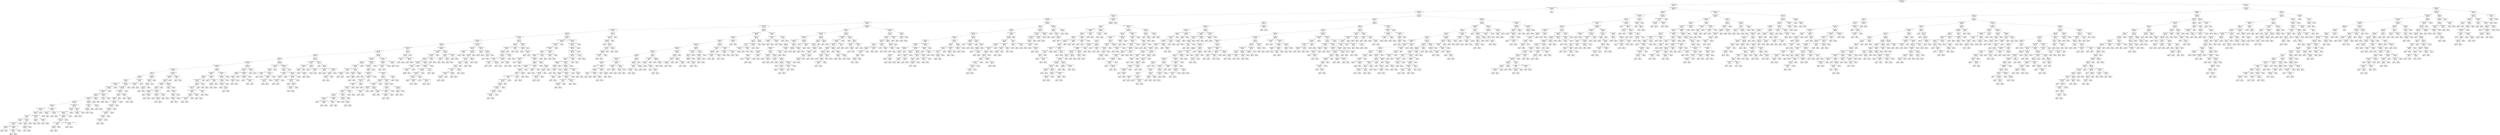 digraph Tree {
node [shape=box] ;
0 [label="premise_mode_street <= 0.5\nmse = 10.846\nsamples = 1936\nvalue = 6.252"] ;
1 [label="hour_mode <= 16.5\nmse = 9.87\nsamples = 1314\nvalue = 5.686"] ;
0 -> 1 [labeldistance=2.5, labelangle=45, headlabel="True"] ;
2 [label="premise_mode_freeway service road <= 0.5\nmse = 8.385\nsamples = 1081\nvalue = 5.37"] ;
1 -> 2 ;
3 [label="premise_mode_comm prk <= 0.5\nmse = 8.245\nsamples = 1080\nvalue = 5.358"] ;
2 -> 3 ;
4 [label="weekday_Saturday <= 0.5\nmse = 7.726\nsamples = 789\nvalue = 5.128"] ;
3 -> 4 ;
5 [label="premise_mode_unk <= 0.5\nmse = 7.383\nsamples = 695\nvalue = 4.993"] ;
4 -> 5 ;
6 [label="premise_mode_prk <= 0.5\nmse = 5.22\nsamples = 602\nvalue = 4.846"] ;
5 -> 6 ;
7 [label="premise_mode_apartment prk <= 0.5\nmse = 4.765\nsamples = 509\nvalue = 4.654"] ;
6 -> 7 ;
8 [label="premise_mode_office bld <= 0.5\nmse = 4.555\nsamples = 420\nvalue = 4.49"] ;
7 -> 8 ;
9 [label="hour_mode <= 12.5\nmse = 4.529\nsamples = 407\nvalue = 4.538"] ;
8 -> 9 ;
10 [label="premise_mode_bus_rail <= 0.5\nmse = 4.595\nsamples = 337\nvalue = 4.65"] ;
9 -> 10 ;
11 [label="premise_mode_store <= 0.5\nmse = 4.706\nsamples = 315\nvalue = 4.727"] ;
10 -> 11 ;
12 [label="month_Feb <= 0.5\nmse = 4.555\nsamples = 291\nvalue = 4.656"] ;
11 -> 12 ;
13 [label="premise_mode_convention <= 0.5\nmse = 4.751\nsamples = 260\nvalue = 4.746"] ;
12 -> 13 ;
14 [label="part_day_mode_Night <= 0.5\nmse = 4.632\nsamples = 253\nvalue = 4.692"] ;
13 -> 14 ;
15 [label="month_Sep <= 0.5\nmse = 3.848\nsamples = 194\nvalue = 4.5"] ;
14 -> 15 ;
16 [label="month_Aug <= 0.5\nmse = 4.042\nsamples = 171\nvalue = 4.596"] ;
15 -> 16 ;
17 [label="premise_mode_hotel <= 0.5\nmse = 3.959\nsamples = 150\nvalue = 4.693"] ;
16 -> 17 ;
18 [label="part_day_mode_Evening <= 0.5\nmse = 3.552\nsamples = 136\nvalue = 4.581"] ;
17 -> 18 ;
19 [label="premise_mode_bar_nc <= 0.5\nmse = 3.659\nsamples = 109\nvalue = 4.743"] ;
18 -> 19 ;
20 [label="hour_mode <= 11.5\nmse = 3.61\nsamples = 87\nvalue = 4.897"] ;
19 -> 20 ;
21 [label="hour_mode <= 10.5\nmse = 3.487\nsamples = 80\nvalue = 4.988"] ;
20 -> 21 ;
22 [label="month_Dec <= 0.5\nmse = 3.172\nsamples = 75\nvalue = 4.88"] ;
21 -> 22 ;
23 [label="premise_mode_driveway <= 0.5\nmse = 2.698\nsamples = 59\nvalue = 4.746"] ;
22 -> 23 ;
24 [label="premise_mode_constr <= 0.5\nmse = 2.612\nsamples = 58\nvalue = 4.793"] ;
23 -> 24 ;
25 [label="premise_mode_rest prk <= 0.5\nmse = 2.571\nsamples = 57\nvalue = 4.754"] ;
24 -> 25 ;
26 [label="hour_mode <= 9.5\nmse = 2.364\nsamples = 54\nvalue = 4.685"] ;
25 -> 26 ;
27 [label="premise_mode_house <= 0.5\nmse = 2.376\nsamples = 51\nvalue = 4.765"] ;
26 -> 27 ;
28 [label="hour_mode <= 6.5\nmse = 2.646\nsamples = 43\nvalue = 4.651"] ;
27 -> 28 ;
29 [label="month_May <= 0.5\nmse = 2.551\nsamples = 28\nvalue = 4.857"] ;
28 -> 29 ;
30 [label="premise_mode_hotel prk <= 0.5\nmse = 2.754\nsamples = 22\nvalue = 5.136"] ;
29 -> 30 ;
31 [label="hour_mode <= 5.5\nmse = 2.476\nsamples = 21\nvalue = 5.0"] ;
30 -> 31 ;
32 [label="hour_mode <= 2.5\nmse = 2.373\nsamples = 15\nvalue = 4.6"] ;
31 -> 32 ;
33 [label="month_Jan <= 0.5\nmse = 2.29\nsamples = 10\nvalue = 5.1"] ;
32 -> 33 ;
34 [label="part_day_mode_Morning <= 0.5\nmse = 1.358\nsamples = 9\nvalue = 5.444"] ;
33 -> 34 ;
35 [label="month_Mar <= 0.5\nmse = 0.139\nsamples = 6\nvalue = 6.167"] ;
34 -> 35 ;
36 [label="mse = 0.0\nsamples = 5\nvalue = 6.0"] ;
35 -> 36 ;
37 [label="mse = 0.0\nsamples = 1\nvalue = 7.0"] ;
35 -> 37 ;
38 [label="premise_mode_field woods <= 0.5\nmse = 0.667\nsamples = 3\nvalue = 4.0"] ;
34 -> 38 ;
39 [label="weekday_Wednesday <= 0.5\nmse = 0.25\nsamples = 2\nvalue = 3.5"] ;
38 -> 39 ;
40 [label="mse = 0.0\nsamples = 1\nvalue = 4.0"] ;
39 -> 40 ;
41 [label="mse = 0.0\nsamples = 1\nvalue = 3.0"] ;
39 -> 41 ;
42 [label="mse = 0.0\nsamples = 1\nvalue = 5.0"] ;
38 -> 42 ;
43 [label="mse = 0.0\nsamples = 1\nvalue = 2.0"] ;
33 -> 43 ;
44 [label="season_Spring <= 0.5\nmse = 1.04\nsamples = 5\nvalue = 3.6"] ;
32 -> 44 ;
45 [label="hour_mode <= 4.0\nmse = 0.5\nsamples = 4\nvalue = 4.0"] ;
44 -> 45 ;
46 [label="month_Jul <= 0.5\nmse = 0.222\nsamples = 3\nvalue = 3.667"] ;
45 -> 46 ;
47 [label="mse = 0.0\nsamples = 2\nvalue = 4.0"] ;
46 -> 47 ;
48 [label="mse = 0.0\nsamples = 1\nvalue = 3.0"] ;
46 -> 48 ;
49 [label="mse = 0.0\nsamples = 1\nvalue = 5.0"] ;
45 -> 49 ;
50 [label="mse = 0.0\nsamples = 1\nvalue = 2.0"] ;
44 -> 50 ;
51 [label="premise_mode_comm bld <= 0.5\nmse = 1.333\nsamples = 6\nvalue = 6.0"] ;
31 -> 51 ;
52 [label="month_Oct <= 0.5\nmse = 0.188\nsamples = 4\nvalue = 5.25"] ;
51 -> 52 ;
53 [label="mse = 0.0\nsamples = 3\nvalue = 5.0"] ;
52 -> 53 ;
54 [label="mse = 0.0\nsamples = 1\nvalue = 6.0"] ;
52 -> 54 ;
55 [label="season_Spring <= 0.5\nmse = 0.25\nsamples = 2\nvalue = 7.5"] ;
51 -> 55 ;
56 [label="mse = 0.0\nsamples = 1\nvalue = 7.0"] ;
55 -> 56 ;
57 [label="mse = 0.0\nsamples = 1\nvalue = 8.0"] ;
55 -> 57 ;
58 [label="mse = 0.0\nsamples = 1\nvalue = 8.0"] ;
30 -> 58 ;
59 [label="part_day_mode_Morning <= 0.5\nmse = 0.472\nsamples = 6\nvalue = 3.833"] ;
29 -> 59 ;
60 [label="weekday_Tuesday <= 0.5\nmse = 0.222\nsamples = 3\nvalue = 3.333"] ;
59 -> 60 ;
61 [label="mse = 0.0\nsamples = 2\nvalue = 3.0"] ;
60 -> 61 ;
62 [label="mse = 0.0\nsamples = 1\nvalue = 4.0"] ;
60 -> 62 ;
63 [label="weekday_Tuesday <= 0.5\nmse = 0.222\nsamples = 3\nvalue = 4.333"] ;
59 -> 63 ;
64 [label="mse = 0.0\nsamples = 2\nvalue = 4.0"] ;
63 -> 64 ;
65 [label="mse = 0.0\nsamples = 1\nvalue = 5.0"] ;
63 -> 65 ;
66 [label="premise_mode_apartment <= 0.5\nmse = 2.596\nsamples = 15\nvalue = 4.267"] ;
28 -> 66 ;
67 [label="month_Oct <= 0.5\nmse = 1.64\nsamples = 10\nvalue = 3.6"] ;
66 -> 67 ;
68 [label="premise_mode_physician's office <= 0.5\nmse = 1.111\nsamples = 9\nvalue = 3.333"] ;
67 -> 68 ;
69 [label="premise_mode_field woods <= 0.5\nmse = 0.859\nsamples = 8\nvalue = 3.125"] ;
68 -> 69 ;
70 [label="weekday_Tuesday <= 0.5\nmse = 0.776\nsamples = 7\nvalue = 3.286"] ;
69 -> 70 ;
71 [label="part_day_mode_Morning <= 0.5\nmse = 0.64\nsamples = 5\nvalue = 3.6"] ;
70 -> 71 ;
72 [label="month_Mar <= 0.5\nmse = 0.188\nsamples = 4\nvalue = 3.25"] ;
71 -> 72 ;
73 [label="mse = 0.0\nsamples = 3\nvalue = 3.0"] ;
72 -> 73 ;
74 [label="mse = 0.0\nsamples = 1\nvalue = 4.0"] ;
72 -> 74 ;
75 [label="mse = 0.0\nsamples = 1\nvalue = 5.0"] ;
71 -> 75 ;
76 [label="premise_mode_church  synagogue  or temple <= 0.5\nmse = 0.25\nsamples = 2\nvalue = 2.5"] ;
70 -> 76 ;
77 [label="mse = 0.0\nsamples = 1\nvalue = 2.0"] ;
76 -> 77 ;
78 [label="mse = 0.0\nsamples = 1\nvalue = 3.0"] ;
76 -> 78 ;
79 [label="mse = 0.0\nsamples = 1\nvalue = 2.0"] ;
69 -> 79 ;
80 [label="mse = 0.0\nsamples = 1\nvalue = 5.0"] ;
68 -> 80 ;
81 [label="mse = 0.0\nsamples = 1\nvalue = 6.0"] ;
67 -> 81 ;
82 [label="month_Jan <= 0.5\nmse = 1.84\nsamples = 5\nvalue = 5.6"] ;
66 -> 82 ;
83 [label="weekday_Monday <= 0.5\nmse = 0.188\nsamples = 4\nvalue = 6.25"] ;
82 -> 83 ;
84 [label="mse = 0.0\nsamples = 3\nvalue = 6.0"] ;
83 -> 84 ;
85 [label="mse = 0.0\nsamples = 1\nvalue = 7.0"] ;
83 -> 85 ;
86 [label="mse = 0.0\nsamples = 1\nvalue = 3.0"] ;
82 -> 86 ;
87 [label="hour_mode <= 6.5\nmse = 0.484\nsamples = 8\nvalue = 5.375"] ;
27 -> 87 ;
88 [label="weekday_Sunday <= 0.5\nmse = 0.5\nsamples = 4\nvalue = 5.0"] ;
87 -> 88 ;
89 [label="month_Nov <= 0.5\nmse = 0.222\nsamples = 3\nvalue = 4.667"] ;
88 -> 89 ;
90 [label="mse = 0.0\nsamples = 2\nvalue = 5.0"] ;
89 -> 90 ;
91 [label="mse = 0.0\nsamples = 1\nvalue = 4.0"] ;
89 -> 91 ;
92 [label="mse = 0.0\nsamples = 1\nvalue = 6.0"] ;
88 -> 92 ;
93 [label="month_Oct <= 0.5\nmse = 0.188\nsamples = 4\nvalue = 5.75"] ;
87 -> 93 ;
94 [label="mse = 0.0\nsamples = 3\nvalue = 6.0"] ;
93 -> 94 ;
95 [label="mse = 0.0\nsamples = 1\nvalue = 5.0"] ;
93 -> 95 ;
96 [label="month_Nov <= 0.5\nmse = 0.222\nsamples = 3\nvalue = 3.333"] ;
26 -> 96 ;
97 [label="mse = 0.0\nsamples = 2\nvalue = 3.0"] ;
96 -> 97 ;
98 [label="mse = 0.0\nsamples = 1\nvalue = 4.0"] ;
96 -> 98 ;
99 [label="part_day_mode_Morning <= 0.5\nmse = 4.667\nsamples = 3\nvalue = 6.0"] ;
25 -> 99 ;
100 [label="season_Winter <= 0.5\nmse = 0.25\nsamples = 2\nvalue = 7.5"] ;
99 -> 100 ;
101 [label="mse = 0.0\nsamples = 1\nvalue = 8.0"] ;
100 -> 101 ;
102 [label="mse = 0.0\nsamples = 1\nvalue = 7.0"] ;
100 -> 102 ;
103 [label="mse = 0.0\nsamples = 1\nvalue = 3.0"] ;
99 -> 103 ;
104 [label="mse = 0.0\nsamples = 1\nvalue = 7.0"] ;
24 -> 104 ;
105 [label="mse = 0.0\nsamples = 1\nvalue = 2.0"] ;
23 -> 105 ;
106 [label="premise_mode_rest <= 0.5\nmse = 4.609\nsamples = 16\nvalue = 5.375"] ;
22 -> 106 ;
107 [label="premise_mode_driveway <= 0.5\nmse = 3.556\nsamples = 15\nvalue = 5.667"] ;
106 -> 107 ;
108 [label="premise_mode_comm bld <= 0.5\nmse = 2.959\nsamples = 14\nvalue = 5.429"] ;
107 -> 108 ;
109 [label="hour_mode <= 8.5\nmse = 2.727\nsamples = 11\nvalue = 5.0"] ;
108 -> 109 ;
110 [label="hour_mode <= 7.5\nmse = 2.56\nsamples = 10\nvalue = 5.2"] ;
109 -> 110 ;
111 [label="premise_mode_auto repair <= 0.5\nmse = 1.877\nsamples = 9\nvalue = 4.889"] ;
110 -> 111 ;
112 [label="weekday_Monday <= 0.5\nmse = 1.484\nsamples = 8\nvalue = 4.625"] ;
111 -> 112 ;
113 [label="weekday_Sunday <= 0.5\nmse = 1.265\nsamples = 7\nvalue = 4.857"] ;
112 -> 113 ;
114 [label="premise_mode_house <= 0.5\nmse = 0.806\nsamples = 6\nvalue = 5.167"] ;
113 -> 114 ;
115 [label="premise_mode_n <= 0.5\nmse = 0.64\nsamples = 5\nvalue = 5.4"] ;
114 -> 115 ;
116 [label="weekday_Tuesday <= 0.5\nmse = 0.188\nsamples = 4\nvalue = 5.75"] ;
115 -> 116 ;
117 [label="mse = 0.0\nsamples = 3\nvalue = 6.0"] ;
116 -> 117 ;
118 [label="mse = 0.0\nsamples = 1\nvalue = 5.0"] ;
116 -> 118 ;
119 [label="mse = 0.0\nsamples = 1\nvalue = 4.0"] ;
115 -> 119 ;
120 [label="mse = 0.0\nsamples = 1\nvalue = 4.0"] ;
114 -> 120 ;
121 [label="mse = 0.0\nsamples = 1\nvalue = 3.0"] ;
113 -> 121 ;
122 [label="mse = 0.0\nsamples = 1\nvalue = 3.0"] ;
112 -> 122 ;
123 [label="mse = 0.0\nsamples = 1\nvalue = 7.0"] ;
111 -> 123 ;
124 [label="mse = 0.0\nsamples = 1\nvalue = 8.0"] ;
110 -> 124 ;
125 [label="mse = 0.0\nsamples = 1\nvalue = 3.0"] ;
109 -> 125 ;
126 [label="hour_mode <= 3.5\nmse = 0.667\nsamples = 3\nvalue = 7.0"] ;
108 -> 126 ;
127 [label="mse = 0.0\nsamples = 1\nvalue = 8.0"] ;
126 -> 127 ;
128 [label="hour_mode <= 7.5\nmse = 0.25\nsamples = 2\nvalue = 6.5"] ;
126 -> 128 ;
129 [label="mse = 0.0\nsamples = 1\nvalue = 7.0"] ;
128 -> 129 ;
130 [label="mse = 0.0\nsamples = 1\nvalue = 6.0"] ;
128 -> 130 ;
131 [label="mse = 0.0\nsamples = 1\nvalue = 9.0"] ;
107 -> 131 ;
132 [label="mse = 0.0\nsamples = 1\nvalue = 1.0"] ;
106 -> 132 ;
133 [label="premise_mode_rest <= 0.5\nmse = 5.44\nsamples = 5\nvalue = 6.6"] ;
21 -> 133 ;
134 [label="premise_mode_comm bld <= 0.5\nmse = 0.75\nsamples = 4\nvalue = 5.5"] ;
133 -> 134 ;
135 [label="mse = 0.0\nsamples = 3\nvalue = 6.0"] ;
134 -> 135 ;
136 [label="mse = 0.0\nsamples = 1\nvalue = 4.0"] ;
134 -> 136 ;
137 [label="mse = 0.0\nsamples = 1\nvalue = 11.0"] ;
133 -> 137 ;
138 [label="weekday_Sunday <= 0.5\nmse = 3.837\nsamples = 7\nvalue = 3.857"] ;
20 -> 138 ;
139 [label="month_Nov <= 0.5\nmse = 1.139\nsamples = 6\nvalue = 3.167"] ;
138 -> 139 ;
140 [label="month_Jul <= 0.5\nmse = 0.24\nsamples = 5\nvalue = 3.6"] ;
139 -> 140 ;
141 [label="game_No Game <= 0.5\nmse = 0.222\nsamples = 3\nvalue = 3.333"] ;
140 -> 141 ;
142 [label="mse = 0.0\nsamples = 1\nvalue = 4.0"] ;
141 -> 142 ;
143 [label="mse = 0.0\nsamples = 2\nvalue = 3.0"] ;
141 -> 143 ;
144 [label="mse = 0.0\nsamples = 2\nvalue = 4.0"] ;
140 -> 144 ;
145 [label="mse = 0.0\nsamples = 1\nvalue = 1.0"] ;
139 -> 145 ;
146 [label="mse = 0.0\nsamples = 1\nvalue = 8.0"] ;
138 -> 146 ;
147 [label="weekday_Thursday <= 0.5\nmse = 3.39\nsamples = 22\nvalue = 4.136"] ;
19 -> 147 ;
148 [label="game_Won Game <= 0.5\nmse = 2.727\nsamples = 20\nvalue = 3.85"] ;
147 -> 148 ;
149 [label="hour_mode <= 8.5\nmse = 2.321\nsamples = 19\nvalue = 3.684"] ;
148 -> 149 ;
150 [label="weekday_Wednesday <= 0.5\nmse = 0.947\nsamples = 13\nvalue = 3.231"] ;
149 -> 150 ;
151 [label="hour_mode <= 0.5\nmse = 0.889\nsamples = 12\nvalue = 3.333"] ;
150 -> 151 ;
152 [label="season_Spring <= 0.5\nmse = 0.222\nsamples = 3\nvalue = 4.333"] ;
151 -> 152 ;
153 [label="mse = 0.0\nsamples = 1\nvalue = 4.0"] ;
152 -> 153 ;
154 [label="month_Mar <= 0.5\nmse = 0.25\nsamples = 2\nvalue = 4.5"] ;
152 -> 154 ;
155 [label="mse = 0.0\nsamples = 1\nvalue = 5.0"] ;
154 -> 155 ;
156 [label="mse = 0.0\nsamples = 1\nvalue = 4.0"] ;
154 -> 156 ;
157 [label="part_day_mode_Morning <= 0.5\nmse = 0.667\nsamples = 9\nvalue = 3.0"] ;
151 -> 157 ;
158 [label="weekday_Sunday <= 0.5\nmse = 0.204\nsamples = 7\nvalue = 2.714"] ;
157 -> 158 ;
159 [label="mse = 0.0\nsamples = 4\nvalue = 3.0"] ;
158 -> 159 ;
160 [label="month_May <= 0.5\nmse = 0.222\nsamples = 3\nvalue = 2.333"] ;
158 -> 160 ;
161 [label="mse = 0.0\nsamples = 2\nvalue = 2.0"] ;
160 -> 161 ;
162 [label="mse = 0.0\nsamples = 1\nvalue = 3.0"] ;
160 -> 162 ;
163 [label="hour_mode <= 6.0\nmse = 1.0\nsamples = 2\nvalue = 4.0"] ;
157 -> 163 ;
164 [label="mse = 0.0\nsamples = 1\nvalue = 5.0"] ;
163 -> 164 ;
165 [label="mse = 0.0\nsamples = 1\nvalue = 3.0"] ;
163 -> 165 ;
166 [label="mse = 0.0\nsamples = 1\nvalue = 2.0"] ;
150 -> 166 ;
167 [label="month_May <= 0.5\nmse = 3.889\nsamples = 6\nvalue = 4.667"] ;
149 -> 167 ;
168 [label="hour_mode <= 9.5\nmse = 2.0\nsamples = 5\nvalue = 4.0"] ;
167 -> 168 ;
169 [label="mse = 0.0\nsamples = 1\nvalue = 2.0"] ;
168 -> 169 ;
170 [label="season_Winter <= 0.5\nmse = 1.25\nsamples = 4\nvalue = 4.5"] ;
168 -> 170 ;
171 [label="month_Nov <= 0.5\nmse = 0.667\nsamples = 3\nvalue = 5.0"] ;
170 -> 171 ;
172 [label="game_No Game <= 0.5\nmse = 0.25\nsamples = 2\nvalue = 4.5"] ;
171 -> 172 ;
173 [label="mse = 0.0\nsamples = 1\nvalue = 4.0"] ;
172 -> 173 ;
174 [label="mse = 0.0\nsamples = 1\nvalue = 5.0"] ;
172 -> 174 ;
175 [label="mse = 0.0\nsamples = 1\nvalue = 6.0"] ;
171 -> 175 ;
176 [label="mse = 0.0\nsamples = 1\nvalue = 3.0"] ;
170 -> 176 ;
177 [label="mse = 0.0\nsamples = 1\nvalue = 8.0"] ;
167 -> 177 ;
178 [label="mse = 0.0\nsamples = 1\nvalue = 7.0"] ;
148 -> 178 ;
179 [label="season_Summer <= 0.5\nmse = 1.0\nsamples = 2\nvalue = 7.0"] ;
147 -> 179 ;
180 [label="mse = 0.0\nsamples = 1\nvalue = 6.0"] ;
179 -> 180 ;
181 [label="mse = 0.0\nsamples = 1\nvalue = 8.0"] ;
179 -> 181 ;
182 [label="hour_mode <= 6.5\nmse = 2.587\nsamples = 27\nvalue = 3.926"] ;
18 -> 182 ;
183 [label="season_Summer <= 0.5\nmse = 2.595\nsamples = 17\nvalue = 4.412"] ;
182 -> 183 ;
184 [label="month_Dec <= 0.5\nmse = 2.639\nsamples = 12\nvalue = 4.833"] ;
183 -> 184 ;
185 [label="premise_mode_house <= 0.5\nmse = 2.083\nsamples = 11\nvalue = 5.091"] ;
184 -> 185 ;
186 [label="month_Mar <= 0.5\nmse = 1.333\nsamples = 9\nvalue = 5.333"] ;
185 -> 186 ;
187 [label="premise_mode_bar_nc <= 0.5\nmse = 1.25\nsamples = 8\nvalue = 5.5"] ;
186 -> 187 ;
188 [label="premise_mode_apartment <= 0.5\nmse = 0.56\nsamples = 5\nvalue = 5.8"] ;
187 -> 188 ;
189 [label="hour_mode <= 0.5\nmse = 0.667\nsamples = 3\nvalue = 6.0"] ;
188 -> 189 ;
190 [label="premise_mode_comm bld <= 0.5\nmse = 0.25\nsamples = 2\nvalue = 5.5"] ;
189 -> 190 ;
191 [label="mse = 0.0\nsamples = 1\nvalue = 6.0"] ;
190 -> 191 ;
192 [label="mse = 0.0\nsamples = 1\nvalue = 5.0"] ;
190 -> 192 ;
193 [label="mse = 0.0\nsamples = 1\nvalue = 7.0"] ;
189 -> 193 ;
194 [label="game_No Game <= 0.5\nmse = 0.25\nsamples = 2\nvalue = 5.5"] ;
188 -> 194 ;
195 [label="mse = 0.0\nsamples = 1\nvalue = 6.0"] ;
194 -> 195 ;
196 [label="mse = 0.0\nsamples = 1\nvalue = 5.0"] ;
194 -> 196 ;
197 [label="weekday_Tuesday <= 0.5\nmse = 2.0\nsamples = 3\nvalue = 5.0"] ;
187 -> 197 ;
198 [label="mse = 0.0\nsamples = 2\nvalue = 6.0"] ;
197 -> 198 ;
199 [label="mse = 0.0\nsamples = 1\nvalue = 3.0"] ;
197 -> 199 ;
200 [label="mse = 0.0\nsamples = 1\nvalue = 4.0"] ;
186 -> 200 ;
201 [label="month_Mar <= 0.5\nmse = 4.0\nsamples = 2\nvalue = 4.0"] ;
185 -> 201 ;
202 [label="mse = 0.0\nsamples = 1\nvalue = 2.0"] ;
201 -> 202 ;
203 [label="mse = 0.0\nsamples = 1\nvalue = 6.0"] ;
201 -> 203 ;
204 [label="mse = 0.0\nsamples = 1\nvalue = 2.0"] ;
184 -> 204 ;
205 [label="game_No Game <= 0.5\nmse = 1.04\nsamples = 5\nvalue = 3.4"] ;
183 -> 205 ;
206 [label="mse = 0.0\nsamples = 1\nvalue = 5.0"] ;
205 -> 206 ;
207 [label="premise_mode_bar_nc <= 0.5\nmse = 0.5\nsamples = 4\nvalue = 3.0"] ;
205 -> 207 ;
208 [label="hour_mode <= 1.5\nmse = 0.222\nsamples = 3\nvalue = 3.333"] ;
207 -> 208 ;
209 [label="mse = 0.0\nsamples = 1\nvalue = 4.0"] ;
208 -> 209 ;
210 [label="mse = 0.0\nsamples = 2\nvalue = 3.0"] ;
208 -> 210 ;
211 [label="mse = 0.0\nsamples = 1\nvalue = 2.0"] ;
207 -> 211 ;
212 [label="premise_mode_driveway <= 0.5\nmse = 1.49\nsamples = 10\nvalue = 3.1"] ;
182 -> 212 ;
213 [label="weekday_Wednesday <= 0.5\nmse = 0.617\nsamples = 9\nvalue = 2.778"] ;
212 -> 213 ;
214 [label="season_Spring <= 0.5\nmse = 0.245\nsamples = 7\nvalue = 2.429"] ;
213 -> 214 ;
215 [label="season_Winter <= 0.5\nmse = 0.188\nsamples = 4\nvalue = 2.75"] ;
214 -> 215 ;
216 [label="mse = 0.0\nsamples = 2\nvalue = 3.0"] ;
215 -> 216 ;
217 [label="hour_mode <= 9.0\nmse = 0.25\nsamples = 2\nvalue = 2.5"] ;
215 -> 217 ;
218 [label="mse = 0.0\nsamples = 1\nvalue = 2.0"] ;
217 -> 218 ;
219 [label="mse = 0.0\nsamples = 1\nvalue = 3.0"] ;
217 -> 219 ;
220 [label="mse = 0.0\nsamples = 3\nvalue = 2.0"] ;
214 -> 220 ;
221 [label="mse = 0.0\nsamples = 2\nvalue = 4.0"] ;
213 -> 221 ;
222 [label="mse = 0.0\nsamples = 1\nvalue = 6.0"] ;
212 -> 222 ;
223 [label="hour_mode <= 11.5\nmse = 6.597\nsamples = 14\nvalue = 5.786"] ;
17 -> 223 ;
224 [label="season_Spring <= 0.5\nmse = 3.333\nsamples = 12\nvalue = 5.0"] ;
223 -> 224 ;
225 [label="month_Dec <= 0.5\nmse = 1.484\nsamples = 8\nvalue = 4.375"] ;
224 -> 225 ;
226 [label="month_Nov <= 0.5\nmse = 0.571\nsamples = 7\nvalue = 4.0"] ;
225 -> 226 ;
227 [label="hour_mode <= 8.0\nmse = 0.24\nsamples = 5\nvalue = 3.6"] ;
226 -> 227 ;
228 [label="mse = 0.0\nsamples = 3\nvalue = 4.0"] ;
227 -> 228 ;
229 [label="mse = 0.0\nsamples = 2\nvalue = 3.0"] ;
227 -> 229 ;
230 [label="mse = 0.0\nsamples = 2\nvalue = 5.0"] ;
226 -> 230 ;
231 [label="mse = 0.0\nsamples = 1\nvalue = 7.0"] ;
225 -> 231 ;
232 [label="part_day_mode_Evening <= 0.5\nmse = 4.688\nsamples = 4\nvalue = 6.25"] ;
224 -> 232 ;
233 [label="weekday_Monday <= 0.5\nmse = 1.556\nsamples = 3\nvalue = 7.333"] ;
232 -> 233 ;
234 [label="mse = 0.0\nsamples = 1\nvalue = 9.0"] ;
233 -> 234 ;
235 [label="part_day_mode_Morning <= 0.5\nmse = 0.25\nsamples = 2\nvalue = 6.5"] ;
233 -> 235 ;
236 [label="mse = 0.0\nsamples = 1\nvalue = 6.0"] ;
235 -> 236 ;
237 [label="mse = 0.0\nsamples = 1\nvalue = 7.0"] ;
235 -> 237 ;
238 [label="mse = 0.0\nsamples = 1\nvalue = 3.0"] ;
232 -> 238 ;
239 [label="game_Won Game <= 0.5\nmse = 0.25\nsamples = 2\nvalue = 10.5"] ;
223 -> 239 ;
240 [label="mse = 0.0\nsamples = 1\nvalue = 11.0"] ;
239 -> 240 ;
241 [label="mse = 0.0\nsamples = 1\nvalue = 10.0"] ;
239 -> 241 ;
242 [label="hour_mode <= 7.0\nmse = 4.086\nsamples = 21\nvalue = 3.905"] ;
16 -> 242 ;
243 [label="part_day_mode_Evening <= 0.5\nmse = 5.109\nsamples = 8\nvalue = 5.125"] ;
242 -> 243 ;
244 [label="hour_mode <= 0.5\nmse = 1.959\nsamples = 7\nvalue = 4.429"] ;
243 -> 244 ;
245 [label="weekday_Wednesday <= 0.5\nmse = 1.0\nsamples = 2\nvalue = 3.0"] ;
244 -> 245 ;
246 [label="mse = 0.0\nsamples = 1\nvalue = 4.0"] ;
245 -> 246 ;
247 [label="mse = 0.0\nsamples = 1\nvalue = 2.0"] ;
245 -> 247 ;
248 [label="weekday_Thursday <= 0.5\nmse = 1.2\nsamples = 5\nvalue = 5.0"] ;
244 -> 248 ;
249 [label="premise_mode_house <= 0.5\nmse = 0.25\nsamples = 4\nvalue = 5.5"] ;
248 -> 249 ;
250 [label="premise_mode_comm bld <= 0.5\nmse = 0.222\nsamples = 3\nvalue = 5.667"] ;
249 -> 250 ;
251 [label="mse = 0.0\nsamples = 2\nvalue = 6.0"] ;
250 -> 251 ;
252 [label="mse = 0.0\nsamples = 1\nvalue = 5.0"] ;
250 -> 252 ;
253 [label="mse = 0.0\nsamples = 1\nvalue = 5.0"] ;
249 -> 253 ;
254 [label="mse = 0.0\nsamples = 1\nvalue = 3.0"] ;
248 -> 254 ;
255 [label="mse = 0.0\nsamples = 1\nvalue = 10.0"] ;
243 -> 255 ;
256 [label="premise_mode_bar_nc <= 0.5\nmse = 1.976\nsamples = 13\nvalue = 3.154"] ;
242 -> 256 ;
257 [label="game_No Game <= 0.5\nmse = 1.41\nsamples = 12\nvalue = 2.917"] ;
256 -> 257 ;
258 [label="premise_mode_constr <= 0.5\nmse = 0.472\nsamples = 6\nvalue = 2.167"] ;
257 -> 258 ;
259 [label="game_Won Game <= 0.5\nmse = 0.24\nsamples = 5\nvalue = 2.4"] ;
258 -> 259 ;
260 [label="weekday_Tuesday <= 0.5\nmse = 0.188\nsamples = 4\nvalue = 2.25"] ;
259 -> 260 ;
261 [label="mse = 0.0\nsamples = 3\nvalue = 2.0"] ;
260 -> 261 ;
262 [label="mse = 0.0\nsamples = 1\nvalue = 3.0"] ;
260 -> 262 ;
263 [label="mse = 0.0\nsamples = 1\nvalue = 3.0"] ;
259 -> 263 ;
264 [label="mse = 0.0\nsamples = 1\nvalue = 1.0"] ;
258 -> 264 ;
265 [label="premise_mode_hotel <= 0.5\nmse = 1.222\nsamples = 6\nvalue = 3.667"] ;
257 -> 265 ;
266 [label="part_day_mode_Evening <= 0.5\nmse = 0.8\nsamples = 5\nvalue = 4.0"] ;
265 -> 266 ;
267 [label="premise_mode_apartment <= 0.5\nmse = 0.688\nsamples = 4\nvalue = 4.25"] ;
266 -> 267 ;
268 [label="mse = 0.0\nsamples = 1\nvalue = 5.0"] ;
267 -> 268 ;
269 [label="hour_mode <= 10.5\nmse = 0.667\nsamples = 3\nvalue = 4.0"] ;
267 -> 269 ;
270 [label="weekday_Tuesday <= 0.5\nmse = 0.25\nsamples = 2\nvalue = 4.5"] ;
269 -> 270 ;
271 [label="mse = 0.0\nsamples = 1\nvalue = 5.0"] ;
270 -> 271 ;
272 [label="mse = 0.0\nsamples = 1\nvalue = 4.0"] ;
270 -> 272 ;
273 [label="mse = 0.0\nsamples = 1\nvalue = 3.0"] ;
269 -> 273 ;
274 [label="mse = 0.0\nsamples = 1\nvalue = 3.0"] ;
266 -> 274 ;
275 [label="mse = 0.0\nsamples = 1\nvalue = 2.0"] ;
265 -> 275 ;
276 [label="mse = 0.0\nsamples = 1\nvalue = 6.0"] ;
256 -> 276 ;
277 [label="hour_mode <= 3.5\nmse = 1.822\nsamples = 23\nvalue = 3.783"] ;
15 -> 277 ;
278 [label="part_day_mode_Evening <= 0.5\nmse = 1.21\nsamples = 10\nvalue = 4.7"] ;
277 -> 278 ;
279 [label="premise_mode_house <= 0.5\nmse = 0.333\nsamples = 6\nvalue = 4.0"] ;
278 -> 279 ;
280 [label="hour_mode <= 0.5\nmse = 0.16\nsamples = 5\nvalue = 3.8"] ;
279 -> 280 ;
281 [label="mse = 0.0\nsamples = 3\nvalue = 4.0"] ;
280 -> 281 ;
282 [label="game_Won Game <= 0.5\nmse = 0.25\nsamples = 2\nvalue = 3.5"] ;
280 -> 282 ;
283 [label="mse = 0.0\nsamples = 1\nvalue = 3.0"] ;
282 -> 283 ;
284 [label="mse = 0.0\nsamples = 1\nvalue = 4.0"] ;
282 -> 284 ;
285 [label="mse = 0.0\nsamples = 1\nvalue = 5.0"] ;
279 -> 285 ;
286 [label="hour_mode <= 0.5\nmse = 0.688\nsamples = 4\nvalue = 5.75"] ;
278 -> 286 ;
287 [label="mse = 0.0\nsamples = 2\nvalue = 5.0"] ;
286 -> 287 ;
288 [label="premise_mode_apartment <= 0.5\nmse = 0.25\nsamples = 2\nvalue = 6.5"] ;
286 -> 288 ;
289 [label="mse = 0.0\nsamples = 1\nvalue = 6.0"] ;
288 -> 289 ;
290 [label="mse = 0.0\nsamples = 1\nvalue = 7.0"] ;
288 -> 290 ;
291 [label="hour_mode <= 7.5\nmse = 1.148\nsamples = 13\nvalue = 3.077"] ;
277 -> 291 ;
292 [label="mse = 0.0\nsamples = 2\nvalue = 2.0"] ;
291 -> 292 ;
293 [label="hour_mode <= 8.5\nmse = 1.107\nsamples = 11\nvalue = 3.273"] ;
291 -> 293 ;
294 [label="premise_mode_apartment <= 0.5\nmse = 0.222\nsamples = 3\nvalue = 4.333"] ;
293 -> 294 ;
295 [label="mse = 0.0\nsamples = 2\nvalue = 4.0"] ;
294 -> 295 ;
296 [label="mse = 0.0\nsamples = 1\nvalue = 5.0"] ;
294 -> 296 ;
297 [label="premise_mode_house <= 0.5\nmse = 0.859\nsamples = 8\nvalue = 2.875"] ;
293 -> 297 ;
298 [label="hour_mode <= 10.5\nmse = 0.245\nsamples = 7\nvalue = 2.571"] ;
297 -> 298 ;
299 [label="weekday_Sunday <= 0.5\nmse = 0.16\nsamples = 5\nvalue = 2.8"] ;
298 -> 299 ;
300 [label="mse = 0.0\nsamples = 4\nvalue = 3.0"] ;
299 -> 300 ;
301 [label="mse = 0.0\nsamples = 1\nvalue = 2.0"] ;
299 -> 301 ;
302 [label="mse = 0.0\nsamples = 2\nvalue = 2.0"] ;
298 -> 302 ;
303 [label="mse = 0.0\nsamples = 1\nvalue = 5.0"] ;
297 -> 303 ;
304 [label="month_Jan <= 0.5\nmse = 6.693\nsamples = 59\nvalue = 5.322"] ;
14 -> 304 ;
305 [label="game_No Game <= 0.5\nmse = 4.648\nsamples = 54\nvalue = 4.981"] ;
304 -> 305 ;
306 [label="month_May <= 0.5\nmse = 3.868\nsamples = 11\nvalue = 6.364"] ;
305 -> 306 ;
307 [label="premise_mode_bar_nc <= 0.5\nmse = 3.21\nsamples = 9\nvalue = 6.889"] ;
306 -> 307 ;
308 [label="weekday_Wednesday <= 0.5\nmse = 1.5\nsamples = 4\nvalue = 8.0"] ;
307 -> 308 ;
309 [label="premise_mode_parks <= 0.5\nmse = 0.222\nsamples = 3\nvalue = 8.667"] ;
308 -> 309 ;
310 [label="mse = 0.0\nsamples = 2\nvalue = 9.0"] ;
309 -> 310 ;
311 [label="mse = 0.0\nsamples = 1\nvalue = 8.0"] ;
309 -> 311 ;
312 [label="mse = 0.0\nsamples = 1\nvalue = 6.0"] ;
308 -> 312 ;
313 [label="weekday_Sunday <= 0.5\nmse = 2.8\nsamples = 5\nvalue = 6.0"] ;
307 -> 313 ;
314 [label="season_Spring <= 0.5\nmse = 0.667\nsamples = 3\nvalue = 7.0"] ;
313 -> 314 ;
315 [label="mse = 0.0\nsamples = 1\nvalue = 8.0"] ;
314 -> 315 ;
316 [label="hour_mode <= 1.0\nmse = 0.25\nsamples = 2\nvalue = 6.5"] ;
314 -> 316 ;
317 [label="mse = 0.0\nsamples = 1\nvalue = 6.0"] ;
316 -> 317 ;
318 [label="mse = 0.0\nsamples = 1\nvalue = 7.0"] ;
316 -> 318 ;
319 [label="hour_mode <= 0.5\nmse = 2.25\nsamples = 2\nvalue = 4.5"] ;
313 -> 319 ;
320 [label="mse = 0.0\nsamples = 1\nvalue = 6.0"] ;
319 -> 320 ;
321 [label="mse = 0.0\nsamples = 1\nvalue = 3.0"] ;
319 -> 321 ;
322 [label="mse = 0.0\nsamples = 2\nvalue = 4.0"] ;
306 -> 322 ;
323 [label="premise_mode_rest <= 0.5\nmse = 4.234\nsamples = 43\nvalue = 4.628"] ;
305 -> 323 ;
324 [label="premise_mode_driveway <= 0.5\nmse = 4.014\nsamples = 42\nvalue = 4.714"] ;
323 -> 324 ;
325 [label="hour_mode <= 0.5\nmse = 4.06\nsamples = 40\nvalue = 4.8"] ;
324 -> 325 ;
326 [label="premise_mode_rest prk <= 0.5\nmse = 2.912\nsamples = 21\nvalue = 4.429"] ;
325 -> 326 ;
327 [label="weekday_Wednesday <= 0.5\nmse = 2.44\nsamples = 20\nvalue = 4.6"] ;
326 -> 327 ;
328 [label="weekday_Tuesday <= 0.5\nmse = 2.194\nsamples = 19\nvalue = 4.737"] ;
327 -> 328 ;
329 [label="premise_mode_hotel <= 0.5\nmse = 1.875\nsamples = 16\nvalue = 4.5"] ;
328 -> 329 ;
330 [label="weekday_Monday <= 0.5\nmse = 1.84\nsamples = 15\nvalue = 4.4"] ;
329 -> 330 ;
331 [label="season_Summer <= 0.5\nmse = 1.87\nsamples = 13\nvalue = 4.231"] ;
330 -> 331 ;
332 [label="month_Sep <= 0.5\nmse = 1.654\nsamples = 9\nvalue = 3.889"] ;
331 -> 332 ;
333 [label="weekday_Sunday <= 0.5\nmse = 0.222\nsamples = 6\nvalue = 3.333"] ;
332 -> 333 ;
334 [label="mse = 0.0\nsamples = 1\nvalue = 4.0"] ;
333 -> 334 ;
335 [label="premise_mode_comm bld <= 0.5\nmse = 0.16\nsamples = 5\nvalue = 3.2"] ;
333 -> 335 ;
336 [label="mse = 0.0\nsamples = 4\nvalue = 3.0"] ;
335 -> 336 ;
337 [label="mse = 0.0\nsamples = 1\nvalue = 4.0"] ;
335 -> 337 ;
338 [label="premise_mode_hospital <= 0.5\nmse = 2.667\nsamples = 3\nvalue = 5.0"] ;
332 -> 338 ;
339 [label="weekday_Thursday <= 0.5\nmse = 1.0\nsamples = 2\nvalue = 6.0"] ;
338 -> 339 ;
340 [label="mse = 0.0\nsamples = 1\nvalue = 7.0"] ;
339 -> 340 ;
341 [label="mse = 0.0\nsamples = 1\nvalue = 5.0"] ;
339 -> 341 ;
342 [label="mse = 0.0\nsamples = 1\nvalue = 3.0"] ;
338 -> 342 ;
343 [label="weekday_Thursday <= 0.5\nmse = 1.5\nsamples = 4\nvalue = 5.0"] ;
331 -> 343 ;
344 [label="weekday_Sunday <= 0.5\nmse = 1.556\nsamples = 3\nvalue = 4.667"] ;
343 -> 344 ;
345 [label="mse = 0.0\nsamples = 1\nvalue = 3.0"] ;
344 -> 345 ;
346 [label="month_Jul <= 0.5\nmse = 0.25\nsamples = 2\nvalue = 5.5"] ;
344 -> 346 ;
347 [label="mse = 0.0\nsamples = 1\nvalue = 6.0"] ;
346 -> 347 ;
348 [label="mse = 0.0\nsamples = 1\nvalue = 5.0"] ;
346 -> 348 ;
349 [label="mse = 0.0\nsamples = 1\nvalue = 6.0"] ;
343 -> 349 ;
350 [label="season_Spring <= 0.5\nmse = 0.25\nsamples = 2\nvalue = 5.5"] ;
330 -> 350 ;
351 [label="mse = 0.0\nsamples = 1\nvalue = 5.0"] ;
350 -> 351 ;
352 [label="mse = 0.0\nsamples = 1\nvalue = 6.0"] ;
350 -> 352 ;
353 [label="mse = 0.0\nsamples = 1\nvalue = 6.0"] ;
329 -> 353 ;
354 [label="month_Sep <= 0.5\nmse = 2.0\nsamples = 3\nvalue = 6.0"] ;
328 -> 354 ;
355 [label="mse = 0.0\nsamples = 2\nvalue = 7.0"] ;
354 -> 355 ;
356 [label="mse = 0.0\nsamples = 1\nvalue = 4.0"] ;
354 -> 356 ;
357 [label="mse = 0.0\nsamples = 1\nvalue = 2.0"] ;
327 -> 357 ;
358 [label="mse = 0.0\nsamples = 1\nvalue = 1.0"] ;
326 -> 358 ;
359 [label="premise_mode_rest prk <= 0.5\nmse = 5.008\nsamples = 19\nvalue = 5.211"] ;
325 -> 359 ;
360 [label="hour_mode <= 1.5\nmse = 3.91\nsamples = 17\nvalue = 4.824"] ;
359 -> 360 ;
361 [label="month_Jul <= 0.5\nmse = 5.234\nsamples = 8\nvalue = 5.625"] ;
360 -> 361 ;
362 [label="premise_mode_apartment <= 0.5\nmse = 3.917\nsamples = 6\nvalue = 6.5"] ;
361 -> 362 ;
363 [label="weekday_Monday <= 0.5\nmse = 0.889\nsamples = 3\nvalue = 7.667"] ;
362 -> 363 ;
364 [label="premise_mode_bar_nc prk <= 0.5\nmse = 1.0\nsamples = 2\nvalue = 8.0"] ;
363 -> 364 ;
365 [label="mse = 0.0\nsamples = 1\nvalue = 9.0"] ;
364 -> 365 ;
366 [label="mse = 0.0\nsamples = 1\nvalue = 7.0"] ;
364 -> 366 ;
367 [label="mse = 0.0\nsamples = 1\nvalue = 7.0"] ;
363 -> 367 ;
368 [label="month_Oct <= 0.5\nmse = 4.222\nsamples = 3\nvalue = 5.333"] ;
362 -> 368 ;
369 [label="mse = 0.0\nsamples = 1\nvalue = 3.0"] ;
368 -> 369 ;
370 [label="weekday_Thursday <= 0.5\nmse = 2.25\nsamples = 2\nvalue = 6.5"] ;
368 -> 370 ;
371 [label="mse = 0.0\nsamples = 1\nvalue = 5.0"] ;
370 -> 371 ;
372 [label="mse = 0.0\nsamples = 1\nvalue = 8.0"] ;
370 -> 372 ;
373 [label="mse = 0.0\nsamples = 2\nvalue = 3.0"] ;
361 -> 373 ;
374 [label="premise_mode_hotel <= 0.5\nmse = 1.654\nsamples = 9\nvalue = 4.111"] ;
360 -> 374 ;
375 [label="month_Mar <= 0.5\nmse = 1.234\nsamples = 8\nvalue = 4.375"] ;
374 -> 375 ;
376 [label="weekday_Monday <= 0.5\nmse = 0.56\nsamples = 5\nvalue = 3.8"] ;
375 -> 376 ;
377 [label="premise_mode_libraries <= 0.5\nmse = 0.25\nsamples = 4\nvalue = 3.5"] ;
376 -> 377 ;
378 [label="premise_mode_bar_nc <= 0.5\nmse = 0.222\nsamples = 3\nvalue = 3.667"] ;
377 -> 378 ;
379 [label="mse = 0.0\nsamples = 2\nvalue = 4.0"] ;
378 -> 379 ;
380 [label="mse = 0.0\nsamples = 1\nvalue = 3.0"] ;
378 -> 380 ;
381 [label="mse = 0.0\nsamples = 1\nvalue = 3.0"] ;
377 -> 381 ;
382 [label="mse = 0.0\nsamples = 1\nvalue = 5.0"] ;
376 -> 382 ;
383 [label="weekday_Thursday <= 0.5\nmse = 0.889\nsamples = 3\nvalue = 5.333"] ;
375 -> 383 ;
384 [label="hour_mode <= 2.5\nmse = 1.0\nsamples = 2\nvalue = 5.0"] ;
383 -> 384 ;
385 [label="mse = 0.0\nsamples = 1\nvalue = 6.0"] ;
384 -> 385 ;
386 [label="mse = 0.0\nsamples = 1\nvalue = 4.0"] ;
384 -> 386 ;
387 [label="mse = 0.0\nsamples = 1\nvalue = 6.0"] ;
383 -> 387 ;
388 [label="mse = 0.0\nsamples = 1\nvalue = 2.0"] ;
374 -> 388 ;
389 [label="hour_mode <= 1.5\nmse = 2.25\nsamples = 2\nvalue = 8.5"] ;
359 -> 389 ;
390 [label="mse = 0.0\nsamples = 1\nvalue = 7.0"] ;
389 -> 390 ;
391 [label="mse = 0.0\nsamples = 1\nvalue = 10.0"] ;
389 -> 391 ;
392 [label="mse = 0.0\nsamples = 2\nvalue = 3.0"] ;
324 -> 392 ;
393 [label="mse = 0.0\nsamples = 1\nvalue = 1.0"] ;
323 -> 393 ;
394 [label="premise_mode_bar_nc <= 0.5\nmse = 14.0\nsamples = 5\nvalue = 9.0"] ;
304 -> 394 ;
395 [label="weekday_Monday <= 0.5\nmse = 2.667\nsamples = 3\nvalue = 7.0"] ;
394 -> 395 ;
396 [label="premise_mode_comm bld <= 0.5\nmse = 1.0\nsamples = 2\nvalue = 6.0"] ;
395 -> 396 ;
397 [label="mse = 0.0\nsamples = 1\nvalue = 5.0"] ;
396 -> 397 ;
398 [label="mse = 0.0\nsamples = 1\nvalue = 7.0"] ;
396 -> 398 ;
399 [label="mse = 0.0\nsamples = 1\nvalue = 9.0"] ;
395 -> 399 ;
400 [label="weekday_Wednesday <= 0.5\nmse = 16.0\nsamples = 2\nvalue = 12.0"] ;
394 -> 400 ;
401 [label="mse = 0.0\nsamples = 1\nvalue = 16.0"] ;
400 -> 401 ;
402 [label="mse = 0.0\nsamples = 1\nvalue = 8.0"] ;
400 -> 402 ;
403 [label="month_Nov <= 0.5\nmse = 5.061\nsamples = 7\nvalue = 6.714"] ;
13 -> 403 ;
404 [label="hour_mode <= 4.5\nmse = 2.333\nsamples = 6\nvalue = 6.0"] ;
403 -> 404 ;
405 [label="weekday_Sunday <= 0.5\nmse = 0.25\nsamples = 2\nvalue = 4.5"] ;
404 -> 405 ;
406 [label="mse = 0.0\nsamples = 1\nvalue = 4.0"] ;
405 -> 406 ;
407 [label="mse = 0.0\nsamples = 1\nvalue = 5.0"] ;
405 -> 407 ;
408 [label="part_day_mode_Morning <= 0.5\nmse = 1.688\nsamples = 4\nvalue = 6.75"] ;
404 -> 408 ;
409 [label="mse = 0.0\nsamples = 3\nvalue = 6.0"] ;
408 -> 409 ;
410 [label="mse = 0.0\nsamples = 1\nvalue = 9.0"] ;
408 -> 410 ;
411 [label="mse = 0.0\nsamples = 1\nvalue = 11.0"] ;
403 -> 411 ;
412 [label="premise_mode_comm bld <= 0.5\nmse = 2.281\nsamples = 31\nvalue = 3.903"] ;
12 -> 412 ;
413 [label="premise_mode_warehouse <= 0.5\nmse = 1.446\nsamples = 25\nvalue = 3.56"] ;
412 -> 413 ;
414 [label="premise_mode_hotel <= 0.5\nmse = 1.222\nsamples = 24\nvalue = 3.667"] ;
413 -> 414 ;
415 [label="hour_mode <= 0.5\nmse = 1.176\nsamples = 22\nvalue = 3.773"] ;
414 -> 415 ;
416 [label="premise_mode_house <= 0.5\nmse = 2.204\nsamples = 7\nvalue = 4.286"] ;
415 -> 416 ;
417 [label="weekday_Thursday <= 0.5\nmse = 2.0\nsamples = 6\nvalue = 4.0"] ;
416 -> 417 ;
418 [label="part_day_mode_Evening <= 0.5\nmse = 2.25\nsamples = 4\nvalue = 4.5"] ;
417 -> 418 ;
419 [label="mse = 2.889\nsamples = 3\nvalue = 4.667"] ;
418 -> 419 ;
420 [label="mse = 0.0\nsamples = 1\nvalue = 4.0"] ;
418 -> 420 ;
421 [label="mse = 0.0\nsamples = 2\nvalue = 3.0"] ;
417 -> 421 ;
422 [label="mse = 0.0\nsamples = 1\nvalue = 6.0"] ;
416 -> 422 ;
423 [label="hour_mode <= 11.5\nmse = 0.516\nsamples = 15\nvalue = 3.533"] ;
415 -> 423 ;
424 [label="premise_mode_apartment <= 0.5\nmse = 0.388\nsamples = 14\nvalue = 3.429"] ;
423 -> 424 ;
425 [label="premise_mode_bar_nc prk <= 0.5\nmse = 0.222\nsamples = 12\nvalue = 3.333"] ;
424 -> 425 ;
426 [label="premise_mode_bar_nc <= 0.5\nmse = 0.198\nsamples = 11\nvalue = 3.273"] ;
425 -> 426 ;
427 [label="premise_mode_house <= 0.5\nmse = 0.122\nsamples = 7\nvalue = 3.143"] ;
426 -> 427 ;
428 [label="mse = 0.0\nsamples = 5\nvalue = 3.0"] ;
427 -> 428 ;
429 [label="weekday_Monday <= 0.5\nmse = 0.25\nsamples = 2\nvalue = 3.5"] ;
427 -> 429 ;
430 [label="mse = 0.0\nsamples = 1\nvalue = 4.0"] ;
429 -> 430 ;
431 [label="mse = 0.0\nsamples = 1\nvalue = 3.0"] ;
429 -> 431 ;
432 [label="hour_mode <= 1.5\nmse = 0.25\nsamples = 4\nvalue = 3.5"] ;
426 -> 432 ;
433 [label="mse = 0.0\nsamples = 1\nvalue = 4.0"] ;
432 -> 433 ;
434 [label="part_day_mode_Evening <= 0.5\nmse = 0.222\nsamples = 3\nvalue = 3.333"] ;
432 -> 434 ;
435 [label="mse = 0.0\nsamples = 2\nvalue = 3.0"] ;
434 -> 435 ;
436 [label="mse = 0.0\nsamples = 1\nvalue = 4.0"] ;
434 -> 436 ;
437 [label="mse = 0.0\nsamples = 1\nvalue = 4.0"] ;
425 -> 437 ;
438 [label="hour_mode <= 2.0\nmse = 1.0\nsamples = 2\nvalue = 4.0"] ;
424 -> 438 ;
439 [label="mse = 0.0\nsamples = 1\nvalue = 5.0"] ;
438 -> 439 ;
440 [label="mse = 0.0\nsamples = 1\nvalue = 3.0"] ;
438 -> 440 ;
441 [label="mse = 0.0\nsamples = 1\nvalue = 5.0"] ;
423 -> 441 ;
442 [label="weekday_Thursday <= 0.5\nmse = 0.25\nsamples = 2\nvalue = 2.5"] ;
414 -> 442 ;
443 [label="mse = 0.0\nsamples = 1\nvalue = 2.0"] ;
442 -> 443 ;
444 [label="mse = 0.0\nsamples = 1\nvalue = 3.0"] ;
442 -> 444 ;
445 [label="mse = 0.0\nsamples = 1\nvalue = 1.0"] ;
413 -> 445 ;
446 [label="hour_mode <= 9.5\nmse = 3.222\nsamples = 6\nvalue = 5.333"] ;
412 -> 446 ;
447 [label="hour_mode <= 4.0\nmse = 1.188\nsamples = 4\nvalue = 4.25"] ;
446 -> 447 ;
448 [label="weekday_Wednesday <= 0.5\nmse = 0.25\nsamples = 2\nvalue = 3.5"] ;
447 -> 448 ;
449 [label="mse = 0.0\nsamples = 1\nvalue = 4.0"] ;
448 -> 449 ;
450 [label="mse = 0.0\nsamples = 1\nvalue = 3.0"] ;
448 -> 450 ;
451 [label="hour_mode <= 8.5\nmse = 1.0\nsamples = 2\nvalue = 5.0"] ;
447 -> 451 ;
452 [label="mse = 0.0\nsamples = 1\nvalue = 6.0"] ;
451 -> 452 ;
453 [label="mse = 0.0\nsamples = 1\nvalue = 4.0"] ;
451 -> 453 ;
454 [label="part_day_mode_Morning <= 0.5\nmse = 0.25\nsamples = 2\nvalue = 7.5"] ;
446 -> 454 ;
455 [label="mse = 0.0\nsamples = 1\nvalue = 8.0"] ;
454 -> 455 ;
456 [label="mse = 0.0\nsamples = 1\nvalue = 7.0"] ;
454 -> 456 ;
457 [label="part_day_mode_Morning <= 0.5\nmse = 5.743\nsamples = 24\nvalue = 5.583"] ;
11 -> 457 ;
458 [label="game_No Game <= 0.5\nmse = 4.879\nsamples = 17\nvalue = 4.941"] ;
457 -> 458 ;
459 [label="weekday_Tuesday <= 0.5\nmse = 0.25\nsamples = 2\nvalue = 8.5"] ;
458 -> 459 ;
460 [label="mse = 0.0\nsamples = 1\nvalue = 9.0"] ;
459 -> 460 ;
461 [label="mse = 0.0\nsamples = 1\nvalue = 8.0"] ;
459 -> 461 ;
462 [label="weekday_Sunday <= 0.5\nmse = 3.582\nsamples = 15\nvalue = 4.467"] ;
458 -> 462 ;
463 [label="month_Aug <= 0.5\nmse = 2.918\nsamples = 14\nvalue = 4.714"] ;
462 -> 463 ;
464 [label="season_Summer <= 0.5\nmse = 2.41\nsamples = 12\nvalue = 5.083"] ;
463 -> 464 ;
465 [label="hour_mode <= 11.5\nmse = 1.96\nsamples = 10\nvalue = 4.8"] ;
464 -> 465 ;
466 [label="hour_mode <= 7.5\nmse = 2.0\nsamples = 9\nvalue = 4.667"] ;
465 -> 466 ;
467 [label="part_day_mode_Evening <= 0.5\nmse = 2.0\nsamples = 7\nvalue = 5.0"] ;
466 -> 467 ;
468 [label="weekday_Thursday <= 0.5\nmse = 2.25\nsamples = 4\nvalue = 4.5"] ;
467 -> 468 ;
469 [label="season_Winter <= 0.5\nmse = 0.222\nsamples = 3\nvalue = 5.333"] ;
468 -> 469 ;
470 [label="mse = 0.0\nsamples = 2\nvalue = 5.0"] ;
469 -> 470 ;
471 [label="mse = 0.0\nsamples = 1\nvalue = 6.0"] ;
469 -> 471 ;
472 [label="mse = 0.0\nsamples = 1\nvalue = 2.0"] ;
468 -> 472 ;
473 [label="month_Feb <= 0.5\nmse = 0.889\nsamples = 3\nvalue = 5.667"] ;
467 -> 473 ;
474 [label="mse = 0.0\nsamples = 2\nvalue = 5.0"] ;
473 -> 474 ;
475 [label="mse = 0.0\nsamples = 1\nvalue = 7.0"] ;
473 -> 475 ;
476 [label="month_Jan <= 0.5\nmse = 0.25\nsamples = 2\nvalue = 3.5"] ;
466 -> 476 ;
477 [label="mse = 0.0\nsamples = 1\nvalue = 4.0"] ;
476 -> 477 ;
478 [label="mse = 0.0\nsamples = 1\nvalue = 3.0"] ;
476 -> 478 ;
479 [label="mse = 0.0\nsamples = 1\nvalue = 6.0"] ;
465 -> 479 ;
480 [label="hour_mode <= 11.5\nmse = 2.25\nsamples = 2\nvalue = 6.5"] ;
464 -> 480 ;
481 [label="mse = 0.0\nsamples = 1\nvalue = 8.0"] ;
480 -> 481 ;
482 [label="mse = 0.0\nsamples = 1\nvalue = 5.0"] ;
480 -> 482 ;
483 [label="hour_mode <= 4.5\nmse = 0.25\nsamples = 2\nvalue = 2.5"] ;
463 -> 483 ;
484 [label="mse = 0.0\nsamples = 1\nvalue = 2.0"] ;
483 -> 484 ;
485 [label="mse = 0.0\nsamples = 1\nvalue = 3.0"] ;
483 -> 485 ;
486 [label="mse = 0.0\nsamples = 1\nvalue = 1.0"] ;
462 -> 486 ;
487 [label="weekday_Monday <= 0.5\nmse = 4.408\nsamples = 7\nvalue = 7.143"] ;
457 -> 487 ;
488 [label="month_Aug <= 0.5\nmse = 2.25\nsamples = 4\nvalue = 8.5"] ;
487 -> 488 ;
489 [label="mse = 0.0\nsamples = 2\nvalue = 10.0"] ;
488 -> 489 ;
490 [label="mse = 0.0\nsamples = 2\nvalue = 7.0"] ;
488 -> 490 ;
491 [label="season_Spring <= 0.5\nmse = 1.556\nsamples = 3\nvalue = 5.333"] ;
487 -> 491 ;
492 [label="hour_mode <= 5.0\nmse = 0.25\nsamples = 2\nvalue = 4.5"] ;
491 -> 492 ;
493 [label="mse = 0.0\nsamples = 1\nvalue = 5.0"] ;
492 -> 493 ;
494 [label="mse = 0.0\nsamples = 1\nvalue = 4.0"] ;
492 -> 494 ;
495 [label="mse = 0.0\nsamples = 1\nvalue = 7.0"] ;
491 -> 495 ;
496 [label="month_Mar <= 0.5\nmse = 1.702\nsamples = 22\nvalue = 3.545"] ;
10 -> 496 ;
497 [label="hour_mode <= 8.5\nmse = 1.139\nsamples = 18\nvalue = 3.167"] ;
496 -> 497 ;
498 [label="weekday_Thursday <= 0.5\nmse = 0.679\nsamples = 14\nvalue = 3.5"] ;
497 -> 498 ;
499 [label="month_Oct <= 0.5\nmse = 0.544\nsamples = 13\nvalue = 3.385"] ;
498 -> 499 ;
500 [label="season_Summer <= 0.5\nmse = 0.43\nsamples = 11\nvalue = 3.545"] ;
499 -> 500 ;
501 [label="part_day_mode_Night <= 0.5\nmse = 0.4\nsamples = 5\nvalue = 4.0"] ;
500 -> 501 ;
502 [label="weekday_Tuesday <= 0.5\nmse = 0.25\nsamples = 2\nvalue = 4.5"] ;
501 -> 502 ;
503 [label="mse = 0.0\nsamples = 1\nvalue = 5.0"] ;
502 -> 503 ;
504 [label="mse = 0.0\nsamples = 1\nvalue = 4.0"] ;
502 -> 504 ;
505 [label="weekday_Tuesday <= 0.5\nmse = 0.222\nsamples = 3\nvalue = 3.667"] ;
501 -> 505 ;
506 [label="mse = 0.0\nsamples = 2\nvalue = 4.0"] ;
505 -> 506 ;
507 [label="mse = 0.0\nsamples = 1\nvalue = 3.0"] ;
505 -> 507 ;
508 [label="part_day_mode_Morning <= 0.5\nmse = 0.139\nsamples = 6\nvalue = 3.167"] ;
500 -> 508 ;
509 [label="mse = 0.0\nsamples = 4\nvalue = 3.0"] ;
508 -> 509 ;
510 [label="hour_mode <= 7.5\nmse = 0.25\nsamples = 2\nvalue = 3.5"] ;
508 -> 510 ;
511 [label="mse = 0.0\nsamples = 1\nvalue = 4.0"] ;
510 -> 511 ;
512 [label="mse = 0.0\nsamples = 1\nvalue = 3.0"] ;
510 -> 512 ;
513 [label="weekday_Tuesday <= 0.5\nmse = 0.25\nsamples = 2\nvalue = 2.5"] ;
499 -> 513 ;
514 [label="mse = 0.0\nsamples = 1\nvalue = 2.0"] ;
513 -> 514 ;
515 [label="mse = 0.0\nsamples = 1\nvalue = 3.0"] ;
513 -> 515 ;
516 [label="mse = 0.0\nsamples = 1\nvalue = 5.0"] ;
498 -> 516 ;
517 [label="part_day_mode_Morning <= 0.5\nmse = 1.0\nsamples = 4\nvalue = 2.0"] ;
497 -> 517 ;
518 [label="mse = 0.0\nsamples = 2\nvalue = 3.0"] ;
517 -> 518 ;
519 [label="mse = 0.0\nsamples = 2\nvalue = 1.0"] ;
517 -> 519 ;
520 [label="weekday_Monday <= 0.5\nmse = 0.688\nsamples = 4\nvalue = 5.25"] ;
496 -> 520 ;
521 [label="hour_mode <= 6.0\nmse = 0.667\nsamples = 3\nvalue = 5.0"] ;
520 -> 521 ;
522 [label="mse = 0.0\nsamples = 1\nvalue = 6.0"] ;
521 -> 522 ;
523 [label="weekday_Thursday <= 0.5\nmse = 0.25\nsamples = 2\nvalue = 4.5"] ;
521 -> 523 ;
524 [label="mse = 0.0\nsamples = 1\nvalue = 5.0"] ;
523 -> 524 ;
525 [label="mse = 0.0\nsamples = 1\nvalue = 4.0"] ;
523 -> 525 ;
526 [label="mse = 0.0\nsamples = 1\nvalue = 6.0"] ;
520 -> 526 ;
527 [label="season_Winter <= 0.5\nmse = 3.857\nsamples = 70\nvalue = 4.0"] ;
9 -> 527 ;
528 [label="premise_mode_university college <= 0.5\nmse = 3.388\nsamples = 42\nvalue = 3.571"] ;
527 -> 528 ;
529 [label="part_day_mode_Night <= 0.5\nmse = 3.177\nsamples = 41\nvalue = 3.488"] ;
528 -> 529 ;
530 [label="premise_mode_rest prk <= 0.5\nmse = 2.94\nsamples = 40\nvalue = 3.4"] ;
529 -> 530 ;
531 [label="month_Aug <= 0.5\nmse = 2.576\nsamples = 37\nvalue = 3.27"] ;
530 -> 531 ;
532 [label="game_No Game <= 0.5\nmse = 2.591\nsamples = 33\nvalue = 3.121"] ;
531 -> 532 ;
533 [label="weekday_Tuesday <= 0.5\nmse = 0.688\nsamples = 4\nvalue = 1.75"] ;
532 -> 533 ;
534 [label="mse = 0.0\nsamples = 2\nvalue = 1.0"] ;
533 -> 534 ;
535 [label="hour_mode <= 15.5\nmse = 0.25\nsamples = 2\nvalue = 2.5"] ;
533 -> 535 ;
536 [label="mse = 0.0\nsamples = 1\nvalue = 2.0"] ;
535 -> 536 ;
537 [label="mse = 0.0\nsamples = 1\nvalue = 3.0"] ;
535 -> 537 ;
538 [label="weekday_Wednesday <= 0.5\nmse = 2.559\nsamples = 29\nvalue = 3.31"] ;
532 -> 538 ;
539 [label="month_Nov <= 0.5\nmse = 1.952\nsamples = 22\nvalue = 3.045"] ;
538 -> 539 ;
540 [label="premise_mode_bus_rail <= 0.5\nmse = 1.709\nsamples = 17\nvalue = 2.765"] ;
539 -> 540 ;
541 [label="weekday_Monday <= 0.5\nmse = 1.484\nsamples = 16\nvalue = 2.625"] ;
540 -> 541 ;
542 [label="month_Oct <= 0.5\nmse = 1.333\nsamples = 12\nvalue = 3.0"] ;
541 -> 542 ;
543 [label="premise_mode_mall common area <= 0.5\nmse = 1.01\nsamples = 10\nvalue = 3.3"] ;
542 -> 543 ;
544 [label="premise_mode_comm bld <= 0.5\nmse = 0.914\nsamples = 9\nvalue = 3.444"] ;
543 -> 544 ;
545 [label="month_May <= 0.5\nmse = 0.734\nsamples = 8\nvalue = 3.625"] ;
544 -> 545 ;
546 [label="part_day_mode_Evening <= 0.5\nmse = 0.531\nsamples = 7\nvalue = 3.429"] ;
545 -> 546 ;
547 [label="premise_mode_gym <= 0.5\nmse = 0.688\nsamples = 4\nvalue = 3.75"] ;
546 -> 547 ;
548 [label="premise_mode_constr <= 0.5\nmse = 0.222\nsamples = 3\nvalue = 3.333"] ;
547 -> 548 ;
549 [label="mse = 0.0\nsamples = 2\nvalue = 3.0"] ;
548 -> 549 ;
550 [label="mse = 0.0\nsamples = 1\nvalue = 4.0"] ;
548 -> 550 ;
551 [label="mse = 0.0\nsamples = 1\nvalue = 5.0"] ;
547 -> 551 ;
552 [label="mse = 0.0\nsamples = 3\nvalue = 3.0"] ;
546 -> 552 ;
553 [label="mse = 0.0\nsamples = 1\nvalue = 5.0"] ;
545 -> 553 ;
554 [label="mse = 0.0\nsamples = 1\nvalue = 2.0"] ;
544 -> 554 ;
555 [label="mse = 0.0\nsamples = 1\nvalue = 2.0"] ;
543 -> 555 ;
556 [label="hour_mode <= 14.5\nmse = 0.25\nsamples = 2\nvalue = 1.5"] ;
542 -> 556 ;
557 [label="mse = 0.0\nsamples = 1\nvalue = 1.0"] ;
556 -> 557 ;
558 [label="mse = 0.0\nsamples = 1\nvalue = 2.0"] ;
556 -> 558 ;
559 [label="hour_mode <= 13.5\nmse = 0.25\nsamples = 4\nvalue = 1.5"] ;
541 -> 559 ;
560 [label="mse = 0.0\nsamples = 2\nvalue = 2.0"] ;
559 -> 560 ;
561 [label="mse = 0.0\nsamples = 2\nvalue = 1.0"] ;
559 -> 561 ;
562 [label="mse = 0.0\nsamples = 1\nvalue = 5.0"] ;
540 -> 562 ;
563 [label="premise_mode_bar_nc <= 0.5\nmse = 1.6\nsamples = 5\nvalue = 4.0"] ;
539 -> 563 ;
564 [label="premise_mode_hotel <= 0.5\nmse = 0.75\nsamples = 4\nvalue = 4.5"] ;
563 -> 564 ;
565 [label="mse = 0.0\nsamples = 3\nvalue = 5.0"] ;
564 -> 565 ;
566 [label="mse = 0.0\nsamples = 1\nvalue = 3.0"] ;
564 -> 566 ;
567 [label="mse = 0.0\nsamples = 1\nvalue = 2.0"] ;
563 -> 567 ;
568 [label="hour_mode <= 13.5\nmse = 3.551\nsamples = 7\nvalue = 4.143"] ;
538 -> 568 ;
569 [label="mse = 0.0\nsamples = 1\nvalue = 1.0"] ;
568 -> 569 ;
570 [label="month_Sep <= 0.5\nmse = 2.222\nsamples = 6\nvalue = 4.667"] ;
568 -> 570 ;
571 [label="month_Oct <= 0.5\nmse = 1.36\nsamples = 5\nvalue = 4.2"] ;
570 -> 571 ;
572 [label="season_Summer <= 0.5\nmse = 0.688\nsamples = 4\nvalue = 3.75"] ;
571 -> 572 ;
573 [label="premise_mode_store <= 0.5\nmse = 0.222\nsamples = 3\nvalue = 3.333"] ;
572 -> 573 ;
574 [label="mse = 0.0\nsamples = 2\nvalue = 3.0"] ;
573 -> 574 ;
575 [label="mse = 0.0\nsamples = 1\nvalue = 4.0"] ;
573 -> 575 ;
576 [label="mse = 0.0\nsamples = 1\nvalue = 5.0"] ;
572 -> 576 ;
577 [label="mse = 0.0\nsamples = 1\nvalue = 6.0"] ;
571 -> 577 ;
578 [label="mse = 0.0\nsamples = 1\nvalue = 7.0"] ;
570 -> 578 ;
579 [label="premise_mode_hotel <= 0.5\nmse = 0.75\nsamples = 4\nvalue = 4.5"] ;
531 -> 579 ;
580 [label="mse = 0.0\nsamples = 3\nvalue = 4.0"] ;
579 -> 580 ;
581 [label="mse = 0.0\nsamples = 1\nvalue = 6.0"] ;
579 -> 581 ;
582 [label="weekday_Wednesday <= 0.5\nmse = 4.667\nsamples = 3\nvalue = 5.0"] ;
530 -> 582 ;
583 [label="weekday_Monday <= 0.5\nmse = 0.25\nsamples = 2\nvalue = 6.5"] ;
582 -> 583 ;
584 [label="mse = 0.0\nsamples = 1\nvalue = 6.0"] ;
583 -> 584 ;
585 [label="mse = 0.0\nsamples = 1\nvalue = 7.0"] ;
583 -> 585 ;
586 [label="mse = 0.0\nsamples = 1\nvalue = 2.0"] ;
582 -> 586 ;
587 [label="mse = 0.0\nsamples = 1\nvalue = 7.0"] ;
529 -> 587 ;
588 [label="mse = 0.0\nsamples = 1\nvalue = 7.0"] ;
528 -> 588 ;
589 [label="premise_mode_convention <= 0.5\nmse = 3.872\nsamples = 28\nvalue = 4.643"] ;
527 -> 589 ;
590 [label="premise_mode_bar_nc prk <= 0.5\nmse = 3.287\nsamples = 27\nvalue = 4.481"] ;
589 -> 590 ;
591 [label="premise_mode_house <= 0.5\nmse = 3.018\nsamples = 25\nvalue = 4.68"] ;
590 -> 591 ;
592 [label="premise_mode_rest prk <= 0.5\nmse = 2.832\nsamples = 24\nvalue = 4.792"] ;
591 -> 592 ;
593 [label="premise_mode_bar_nc <= 0.5\nmse = 2.777\nsamples = 22\nvalue = 4.636"] ;
592 -> 593 ;
594 [label="hour_mode <= 13.5\nmse = 2.75\nsamples = 20\nvalue = 4.5"] ;
593 -> 594 ;
595 [label="weekday_Sunday <= 0.5\nmse = 0.688\nsamples = 4\nvalue = 3.25"] ;
594 -> 595 ;
596 [label="month_Dec <= 0.5\nmse = 0.667\nsamples = 3\nvalue = 3.0"] ;
595 -> 596 ;
597 [label="weekday_Tuesday <= 0.5\nmse = 0.25\nsamples = 2\nvalue = 2.5"] ;
596 -> 597 ;
598 [label="mse = 0.0\nsamples = 1\nvalue = 3.0"] ;
597 -> 598 ;
599 [label="mse = 0.0\nsamples = 1\nvalue = 2.0"] ;
597 -> 599 ;
600 [label="mse = 0.0\nsamples = 1\nvalue = 4.0"] ;
596 -> 600 ;
601 [label="mse = 0.0\nsamples = 1\nvalue = 4.0"] ;
595 -> 601 ;
602 [label="premise_mode_jail prison <= 0.5\nmse = 2.777\nsamples = 16\nvalue = 4.812"] ;
594 -> 602 ;
603 [label="weekday_Tuesday <= 0.5\nmse = 2.729\nsamples = 15\nvalue = 4.933"] ;
602 -> 603 ;
604 [label="hour_mode <= 14.5\nmse = 1.889\nsamples = 12\nvalue = 4.667"] ;
603 -> 604 ;
605 [label="month_Jan <= 0.5\nmse = 0.688\nsamples = 4\nvalue = 5.75"] ;
604 -> 605 ;
606 [label="weekday_Thursday <= 0.5\nmse = 0.25\nsamples = 2\nvalue = 6.5"] ;
605 -> 606 ;
607 [label="mse = 0.0\nsamples = 1\nvalue = 7.0"] ;
606 -> 607 ;
608 [label="mse = 0.0\nsamples = 1\nvalue = 6.0"] ;
606 -> 608 ;
609 [label="mse = 0.0\nsamples = 2\nvalue = 5.0"] ;
605 -> 609 ;
610 [label="premise_mode_store <= 0.5\nmse = 1.609\nsamples = 8\nvalue = 4.125"] ;
604 -> 610 ;
611 [label="premise_mode_apartment <= 0.5\nmse = 1.102\nsamples = 7\nvalue = 4.429"] ;
610 -> 611 ;
612 [label="premise_mode_hotel <= 0.5\nmse = 1.0\nsamples = 4\nvalue = 5.0"] ;
611 -> 612 ;
613 [label="weekday_Monday <= 0.5\nmse = 0.889\nsamples = 3\nvalue = 4.667"] ;
612 -> 613 ;
614 [label="mse = 0.0\nsamples = 2\nvalue = 4.0"] ;
613 -> 614 ;
615 [label="mse = 0.0\nsamples = 1\nvalue = 6.0"] ;
613 -> 615 ;
616 [label="mse = 0.0\nsamples = 1\nvalue = 6.0"] ;
612 -> 616 ;
617 [label="weekday_Wednesday <= 0.5\nmse = 0.222\nsamples = 3\nvalue = 3.667"] ;
611 -> 617 ;
618 [label="mse = 0.0\nsamples = 2\nvalue = 4.0"] ;
617 -> 618 ;
619 [label="mse = 0.0\nsamples = 1\nvalue = 3.0"] ;
617 -> 619 ;
620 [label="mse = 0.0\nsamples = 1\nvalue = 2.0"] ;
610 -> 620 ;
621 [label="premise_mode_apartment <= 0.5\nmse = 4.667\nsamples = 3\nvalue = 6.0"] ;
603 -> 621 ;
622 [label="mse = 0.0\nsamples = 1\nvalue = 3.0"] ;
621 -> 622 ;
623 [label="month_Dec <= 0.5\nmse = 0.25\nsamples = 2\nvalue = 7.5"] ;
621 -> 623 ;
624 [label="mse = 0.0\nsamples = 1\nvalue = 8.0"] ;
623 -> 624 ;
625 [label="mse = 0.0\nsamples = 1\nvalue = 7.0"] ;
623 -> 625 ;
626 [label="mse = 0.0\nsamples = 1\nvalue = 3.0"] ;
602 -> 626 ;
627 [label="part_day_mode_Night <= 0.5\nmse = 1.0\nsamples = 2\nvalue = 6.0"] ;
593 -> 627 ;
628 [label="mse = 0.0\nsamples = 1\nvalue = 7.0"] ;
627 -> 628 ;
629 [label="mse = 0.0\nsamples = 1\nvalue = 5.0"] ;
627 -> 629 ;
630 [label="hour_mode <= 13.5\nmse = 0.25\nsamples = 2\nvalue = 6.5"] ;
592 -> 630 ;
631 [label="mse = 0.0\nsamples = 1\nvalue = 7.0"] ;
630 -> 631 ;
632 [label="mse = 0.0\nsamples = 1\nvalue = 6.0"] ;
630 -> 632 ;
633 [label="mse = 0.0\nsamples = 1\nvalue = 2.0"] ;
591 -> 633 ;
634 [label="mse = 0.0\nsamples = 2\nvalue = 2.0"] ;
590 -> 634 ;
635 [label="mse = 0.0\nsamples = 1\nvalue = 9.0"] ;
589 -> 635 ;
636 [label="month_Dec <= 0.5\nmse = 3.077\nsamples = 13\nvalue = 3.0"] ;
8 -> 636 ;
637 [label="season_Summer <= 0.5\nmse = 1.889\nsamples = 12\nvalue = 2.667"] ;
636 -> 637 ;
638 [label="game_No Game <= 0.5\nmse = 0.959\nsamples = 11\nvalue = 2.364"] ;
637 -> 638 ;
639 [label="mse = 0.0\nsamples = 1\nvalue = 4.0"] ;
638 -> 639 ;
640 [label="month_Mar <= 0.5\nmse = 0.76\nsamples = 10\nvalue = 2.2"] ;
638 -> 640 ;
641 [label="season_Spring <= 0.5\nmse = 0.5\nsamples = 8\nvalue = 2.0"] ;
640 -> 641 ;
642 [label="month_Feb <= 0.5\nmse = 0.222\nsamples = 6\nvalue = 2.333"] ;
641 -> 642 ;
643 [label="part_day_mode_Night <= 0.5\nmse = 0.16\nsamples = 5\nvalue = 2.2"] ;
642 -> 643 ;
644 [label="mse = 0.0\nsamples = 4\nvalue = 2.0"] ;
643 -> 644 ;
645 [label="mse = 0.0\nsamples = 1\nvalue = 3.0"] ;
643 -> 645 ;
646 [label="mse = 0.0\nsamples = 1\nvalue = 3.0"] ;
642 -> 646 ;
647 [label="mse = 0.0\nsamples = 2\nvalue = 1.0"] ;
641 -> 647 ;
648 [label="hour_mode <= 3.5\nmse = 1.0\nsamples = 2\nvalue = 3.0"] ;
640 -> 648 ;
649 [label="mse = 0.0\nsamples = 1\nvalue = 4.0"] ;
648 -> 649 ;
650 [label="mse = 0.0\nsamples = 1\nvalue = 2.0"] ;
648 -> 650 ;
651 [label="mse = 0.0\nsamples = 1\nvalue = 6.0"] ;
637 -> 651 ;
652 [label="mse = 0.0\nsamples = 1\nvalue = 7.0"] ;
636 -> 652 ;
653 [label="month_Jan <= 0.5\nmse = 5.031\nsamples = 89\nvalue = 5.427"] ;
7 -> 653 ;
654 [label="part_day_mode_Evening <= 0.5\nmse = 4.328\nsamples = 81\nvalue = 5.235"] ;
653 -> 654 ;
655 [label="hour_mode <= 14.5\nmse = 4.441\nsamples = 69\nvalue = 5.391"] ;
654 -> 655 ;
656 [label="season_Spring <= 0.5\nmse = 4.37\nsamples = 67\nvalue = 5.328"] ;
655 -> 656 ;
657 [label="weekday_Thursday <= 0.5\nmse = 4.951\nsamples = 54\nvalue = 5.556"] ;
656 -> 657 ;
658 [label="season_Winter <= 0.5\nmse = 5.513\nsamples = 41\nvalue = 5.732"] ;
657 -> 658 ;
659 [label="weekday_Monday <= 0.5\nmse = 5.875\nsamples = 33\nvalue = 5.939"] ;
658 -> 659 ;
660 [label="hour_mode <= 9.5\nmse = 6.262\nsamples = 25\nvalue = 6.24"] ;
659 -> 660 ;
661 [label="season_Summer <= 0.5\nmse = 5.266\nsamples = 17\nvalue = 6.706"] ;
660 -> 661 ;
662 [label="hour_mode <= 0.5\nmse = 4.65\nsamples = 10\nvalue = 7.5"] ;
661 -> 662 ;
663 [label="mse = 0.0\nsamples = 1\nvalue = 11.0"] ;
662 -> 663 ;
664 [label="part_day_mode_Morning <= 0.5\nmse = 3.654\nsamples = 9\nvalue = 7.111"] ;
662 -> 664 ;
665 [label="month_Nov <= 0.5\nmse = 2.889\nsamples = 6\nvalue = 6.333"] ;
664 -> 665 ;
666 [label="hour_mode <= 3.0\nmse = 2.0\nsamples = 3\nvalue = 5.0"] ;
665 -> 666 ;
667 [label="mse = 0.0\nsamples = 1\nvalue = 7.0"] ;
666 -> 667 ;
668 [label="mse = 0.0\nsamples = 2\nvalue = 4.0"] ;
666 -> 668 ;
669 [label="part_day_mode_Night <= 0.5\nmse = 0.222\nsamples = 3\nvalue = 7.667"] ;
665 -> 669 ;
670 [label="mse = 0.0\nsamples = 1\nvalue = 8.0"] ;
669 -> 670 ;
671 [label="hour_mode <= 1.5\nmse = 0.25\nsamples = 2\nvalue = 7.5"] ;
669 -> 671 ;
672 [label="mse = 0.0\nsamples = 1\nvalue = 8.0"] ;
671 -> 672 ;
673 [label="mse = 0.0\nsamples = 1\nvalue = 7.0"] ;
671 -> 673 ;
674 [label="weekday_Tuesday <= 0.5\nmse = 1.556\nsamples = 3\nvalue = 8.667"] ;
664 -> 674 ;
675 [label="mse = 0.0\nsamples = 1\nvalue = 7.0"] ;
674 -> 675 ;
676 [label="month_Nov <= 0.5\nmse = 0.25\nsamples = 2\nvalue = 9.5"] ;
674 -> 676 ;
677 [label="mse = 0.0\nsamples = 1\nvalue = 10.0"] ;
676 -> 677 ;
678 [label="mse = 0.0\nsamples = 1\nvalue = 9.0"] ;
676 -> 678 ;
679 [label="part_day_mode_Night <= 0.5\nmse = 3.959\nsamples = 7\nvalue = 5.571"] ;
661 -> 679 ;
680 [label="weekday_Wednesday <= 0.5\nmse = 0.688\nsamples = 4\nvalue = 4.75"] ;
679 -> 680 ;
681 [label="mse = 0.0\nsamples = 2\nvalue = 4.0"] ;
680 -> 681 ;
682 [label="month_Jul <= 0.5\nmse = 0.25\nsamples = 2\nvalue = 5.5"] ;
680 -> 682 ;
683 [label="mse = 0.0\nsamples = 1\nvalue = 6.0"] ;
682 -> 683 ;
684 [label="mse = 0.0\nsamples = 1\nvalue = 5.0"] ;
682 -> 684 ;
685 [label="game_No Game <= 0.5\nmse = 6.222\nsamples = 3\nvalue = 6.667"] ;
679 -> 685 ;
686 [label="month_Jul <= 0.5\nmse = 1.0\nsamples = 2\nvalue = 5.0"] ;
685 -> 686 ;
687 [label="mse = 0.0\nsamples = 1\nvalue = 4.0"] ;
686 -> 687 ;
688 [label="mse = 0.0\nsamples = 1\nvalue = 6.0"] ;
686 -> 688 ;
689 [label="mse = 0.0\nsamples = 1\nvalue = 10.0"] ;
685 -> 689 ;
690 [label="month_Jul <= 0.5\nmse = 6.938\nsamples = 8\nvalue = 5.25"] ;
660 -> 690 ;
691 [label="hour_mode <= 11.5\nmse = 2.531\nsamples = 7\nvalue = 4.429"] ;
690 -> 691 ;
692 [label="season_Summer <= 0.5\nmse = 2.25\nsamples = 4\nvalue = 3.5"] ;
691 -> 692 ;
693 [label="weekday_Tuesday <= 0.5\nmse = 0.222\nsamples = 3\nvalue = 2.667"] ;
692 -> 693 ;
694 [label="mse = 0.0\nsamples = 2\nvalue = 3.0"] ;
693 -> 694 ;
695 [label="mse = 0.0\nsamples = 1\nvalue = 2.0"] ;
693 -> 695 ;
696 [label="mse = 0.0\nsamples = 1\nvalue = 6.0"] ;
692 -> 696 ;
697 [label="month_Aug <= 0.5\nmse = 0.222\nsamples = 3\nvalue = 5.667"] ;
691 -> 697 ;
698 [label="mse = 0.0\nsamples = 2\nvalue = 6.0"] ;
697 -> 698 ;
699 [label="mse = 0.0\nsamples = 1\nvalue = 5.0"] ;
697 -> 699 ;
700 [label="mse = 0.0\nsamples = 1\nvalue = 11.0"] ;
690 -> 700 ;
701 [label="month_Jul <= 0.5\nmse = 3.5\nsamples = 8\nvalue = 5.0"] ;
659 -> 701 ;
702 [label="part_day_mode_Night <= 0.5\nmse = 1.36\nsamples = 5\nvalue = 4.2"] ;
701 -> 702 ;
703 [label="game_No Game <= 0.5\nmse = 1.25\nsamples = 4\nvalue = 4.5"] ;
702 -> 703 ;
704 [label="mse = 0.0\nsamples = 1\nvalue = 3.0"] ;
703 -> 704 ;
705 [label="season_Summer <= 0.5\nmse = 0.667\nsamples = 3\nvalue = 5.0"] ;
703 -> 705 ;
706 [label="mse = 0.0\nsamples = 1\nvalue = 6.0"] ;
705 -> 706 ;
707 [label="hour_mode <= 9.0\nmse = 0.25\nsamples = 2\nvalue = 4.5"] ;
705 -> 707 ;
708 [label="mse = 0.0\nsamples = 1\nvalue = 4.0"] ;
707 -> 708 ;
709 [label="mse = 0.0\nsamples = 1\nvalue = 5.0"] ;
707 -> 709 ;
710 [label="mse = 0.0\nsamples = 1\nvalue = 3.0"] ;
702 -> 710 ;
711 [label="hour_mode <= 1.5\nmse = 4.222\nsamples = 3\nvalue = 6.333"] ;
701 -> 711 ;
712 [label="mse = 0.0\nsamples = 1\nvalue = 4.0"] ;
711 -> 712 ;
713 [label="hour_mode <= 8.5\nmse = 2.25\nsamples = 2\nvalue = 7.5"] ;
711 -> 713 ;
714 [label="mse = 0.0\nsamples = 1\nvalue = 9.0"] ;
713 -> 714 ;
715 [label="mse = 0.0\nsamples = 1\nvalue = 6.0"] ;
713 -> 715 ;
716 [label="weekday_Tuesday <= 0.5\nmse = 3.109\nsamples = 8\nvalue = 4.875"] ;
658 -> 716 ;
717 [label="hour_mode <= 0.5\nmse = 2.204\nsamples = 7\nvalue = 5.286"] ;
716 -> 717 ;
718 [label="month_Dec <= 0.5\nmse = 1.25\nsamples = 4\nvalue = 4.5"] ;
717 -> 718 ;
719 [label="weekday_Monday <= 0.5\nmse = 1.556\nsamples = 3\nvalue = 4.333"] ;
718 -> 719 ;
720 [label="mse = 2.25\nsamples = 2\nvalue = 4.5"] ;
719 -> 720 ;
721 [label="mse = 0.0\nsamples = 1\nvalue = 4.0"] ;
719 -> 721 ;
722 [label="mse = 0.0\nsamples = 1\nvalue = 5.0"] ;
718 -> 722 ;
723 [label="hour_mode <= 2.0\nmse = 1.556\nsamples = 3\nvalue = 6.333"] ;
717 -> 723 ;
724 [label="mse = 0.0\nsamples = 1\nvalue = 8.0"] ;
723 -> 724 ;
725 [label="weekday_Monday <= 0.5\nmse = 0.25\nsamples = 2\nvalue = 5.5"] ;
723 -> 725 ;
726 [label="mse = 0.0\nsamples = 1\nvalue = 5.0"] ;
725 -> 726 ;
727 [label="mse = 0.0\nsamples = 1\nvalue = 6.0"] ;
725 -> 727 ;
728 [label="mse = 0.0\nsamples = 1\nvalue = 2.0"] ;
716 -> 728 ;
729 [label="hour_mode <= 9.5\nmse = 2.769\nsamples = 13\nvalue = 5.0"] ;
657 -> 729 ;
730 [label="part_day_mode_Night <= 0.5\nmse = 0.734\nsamples = 8\nvalue = 4.375"] ;
729 -> 730 ;
731 [label="month_Jun <= 0.5\nmse = 0.8\nsamples = 5\nvalue = 4.0"] ;
730 -> 731 ;
732 [label="month_Nov <= 0.5\nmse = 0.688\nsamples = 4\nvalue = 4.25"] ;
731 -> 732 ;
733 [label="mse = 0.0\nsamples = 2\nvalue = 5.0"] ;
732 -> 733 ;
734 [label="hour_mode <= 4.5\nmse = 0.25\nsamples = 2\nvalue = 3.5"] ;
732 -> 734 ;
735 [label="mse = 0.0\nsamples = 1\nvalue = 3.0"] ;
734 -> 735 ;
736 [label="mse = 0.0\nsamples = 1\nvalue = 4.0"] ;
734 -> 736 ;
737 [label="mse = 0.0\nsamples = 1\nvalue = 3.0"] ;
731 -> 737 ;
738 [label="mse = 0.0\nsamples = 3\nvalue = 5.0"] ;
730 -> 738 ;
739 [label="hour_mode <= 13.5\nmse = 4.4\nsamples = 5\nvalue = 6.0"] ;
729 -> 739 ;
740 [label="season_Summer <= 0.5\nmse = 2.688\nsamples = 4\nvalue = 6.75"] ;
739 -> 740 ;
741 [label="hour_mode <= 10.5\nmse = 0.222\nsamples = 3\nvalue = 7.667"] ;
740 -> 741 ;
742 [label="mse = 0.0\nsamples = 1\nvalue = 7.0"] ;
741 -> 742 ;
743 [label="mse = 0.0\nsamples = 2\nvalue = 8.0"] ;
741 -> 743 ;
744 [label="mse = 0.0\nsamples = 1\nvalue = 4.0"] ;
740 -> 744 ;
745 [label="mse = 0.0\nsamples = 1\nvalue = 3.0"] ;
739 -> 745 ;
746 [label="month_Mar <= 0.5\nmse = 0.852\nsamples = 13\nvalue = 4.385"] ;
656 -> 746 ;
747 [label="weekday_Sunday <= 0.5\nmse = 0.75\nsamples = 8\nvalue = 4.0"] ;
746 -> 747 ;
748 [label="hour_mode <= 10.0\nmse = 0.556\nsamples = 6\nvalue = 4.333"] ;
747 -> 748 ;
749 [label="part_day_mode_Morning <= 0.5\nmse = 0.188\nsamples = 4\nvalue = 4.75"] ;
748 -> 749 ;
750 [label="mse = 0.0\nsamples = 3\nvalue = 5.0"] ;
749 -> 750 ;
751 [label="mse = 0.0\nsamples = 1\nvalue = 4.0"] ;
749 -> 751 ;
752 [label="month_May <= 0.5\nmse = 0.25\nsamples = 2\nvalue = 3.5"] ;
748 -> 752 ;
753 [label="mse = 0.0\nsamples = 1\nvalue = 4.0"] ;
752 -> 753 ;
754 [label="mse = 0.0\nsamples = 1\nvalue = 3.0"] ;
752 -> 754 ;
755 [label="mse = 0.0\nsamples = 2\nvalue = 3.0"] ;
747 -> 755 ;
756 [label="part_day_mode_Morning <= 0.5\nmse = 0.4\nsamples = 5\nvalue = 5.0"] ;
746 -> 756 ;
757 [label="weekday_Wednesday <= 0.5\nmse = 0.222\nsamples = 3\nvalue = 5.333"] ;
756 -> 757 ;
758 [label="mse = 0.0\nsamples = 2\nvalue = 5.0"] ;
757 -> 758 ;
759 [label="mse = 0.0\nsamples = 1\nvalue = 6.0"] ;
757 -> 759 ;
760 [label="weekday_Wednesday <= 0.5\nmse = 0.25\nsamples = 2\nvalue = 4.5"] ;
756 -> 760 ;
761 [label="mse = 0.0\nsamples = 1\nvalue = 4.0"] ;
760 -> 761 ;
762 [label="mse = 0.0\nsamples = 1\nvalue = 5.0"] ;
760 -> 762 ;
763 [label="weekday_Wednesday <= 0.5\nmse = 2.25\nsamples = 2\nvalue = 7.5"] ;
655 -> 763 ;
764 [label="mse = 0.0\nsamples = 1\nvalue = 6.0"] ;
763 -> 764 ;
765 [label="mse = 0.0\nsamples = 1\nvalue = 9.0"] ;
763 -> 765 ;
766 [label="season_Winter <= 0.5\nmse = 2.722\nsamples = 12\nvalue = 4.333"] ;
654 -> 766 ;
767 [label="hour_mode <= 6.5\nmse = 2.484\nsamples = 8\nvalue = 3.625"] ;
766 -> 767 ;
768 [label="hour_mode <= 2.0\nmse = 2.24\nsamples = 5\nvalue = 4.4"] ;
767 -> 768 ;
769 [label="weekday_Thursday <= 0.5\nmse = 0.222\nsamples = 3\nvalue = 3.333"] ;
768 -> 769 ;
770 [label="mse = 0.0\nsamples = 2\nvalue = 3.0"] ;
769 -> 770 ;
771 [label="mse = 0.0\nsamples = 1\nvalue = 4.0"] ;
769 -> 771 ;
772 [label="weekday_Monday <= 0.5\nmse = 1.0\nsamples = 2\nvalue = 6.0"] ;
768 -> 772 ;
773 [label="mse = 0.0\nsamples = 1\nvalue = 7.0"] ;
772 -> 773 ;
774 [label="mse = 0.0\nsamples = 1\nvalue = 5.0"] ;
772 -> 774 ;
775 [label="weekday_Wednesday <= 0.5\nmse = 0.222\nsamples = 3\nvalue = 2.333"] ;
767 -> 775 ;
776 [label="mse = 0.0\nsamples = 2\nvalue = 2.0"] ;
775 -> 776 ;
777 [label="mse = 0.0\nsamples = 1\nvalue = 3.0"] ;
775 -> 777 ;
778 [label="month_Dec <= 0.5\nmse = 0.188\nsamples = 4\nvalue = 5.75"] ;
766 -> 778 ;
779 [label="mse = 0.0\nsamples = 1\nvalue = 5.0"] ;
778 -> 779 ;
780 [label="mse = 0.0\nsamples = 3\nvalue = 6.0"] ;
778 -> 780 ;
781 [label="weekday_Sunday <= 0.5\nmse = 7.984\nsamples = 8\nvalue = 7.375"] ;
653 -> 781 ;
782 [label="part_day_mode_Night <= 0.5\nmse = 1.0\nsamples = 6\nvalue = 6.0"] ;
781 -> 782 ;
783 [label="weekday_Wednesday <= 0.5\nmse = 0.25\nsamples = 2\nvalue = 5.5"] ;
782 -> 783 ;
784 [label="mse = 0.0\nsamples = 1\nvalue = 6.0"] ;
783 -> 784 ;
785 [label="mse = 0.0\nsamples = 1\nvalue = 5.0"] ;
783 -> 785 ;
786 [label="weekday_Wednesday <= 0.5\nmse = 1.188\nsamples = 4\nvalue = 6.25"] ;
782 -> 786 ;
787 [label="mse = 0.0\nsamples = 2\nvalue = 6.0"] ;
786 -> 787 ;
788 [label="mse = 2.25\nsamples = 2\nvalue = 6.5"] ;
786 -> 788 ;
789 [label="hour_mode <= 1.0\nmse = 6.25\nsamples = 2\nvalue = 11.5"] ;
781 -> 789 ;
790 [label="mse = 0.0\nsamples = 1\nvalue = 14.0"] ;
789 -> 790 ;
791 [label="mse = 0.0\nsamples = 1\nvalue = 9.0"] ;
789 -> 791 ;
792 [label="weekday_Wednesday <= 0.5\nmse = 6.419\nsamples = 93\nvalue = 5.892"] ;
6 -> 792 ;
793 [label="season_Winter <= 0.5\nmse = 5.631\nsamples = 71\nvalue = 6.211"] ;
792 -> 793 ;
794 [label="part_day_mode_Morning <= 0.5\nmse = 5.123\nsamples = 48\nvalue = 6.542"] ;
793 -> 794 ;
795 [label="weekday_Monday <= 0.5\nmse = 5.381\nsamples = 34\nvalue = 6.176"] ;
794 -> 795 ;
796 [label="part_day_mode_Night <= 0.5\nmse = 5.39\nsamples = 31\nvalue = 6.355"] ;
795 -> 796 ;
797 [label="month_Mar <= 0.5\nmse = 5.457\nsamples = 24\nvalue = 5.958"] ;
796 -> 797 ;
798 [label="game_No Game <= 0.5\nmse = 4.65\nsamples = 20\nvalue = 5.5"] ;
797 -> 798 ;
799 [label="game_Won Game <= 0.5\nmse = 2.889\nsamples = 6\nvalue = 6.667"] ;
798 -> 799 ;
800 [label="month_May <= 0.5\nmse = 0.688\nsamples = 4\nvalue = 7.75"] ;
799 -> 800 ;
801 [label="mse = 0.0\nsamples = 2\nvalue = 7.0"] ;
800 -> 801 ;
802 [label="weekday_Thursday <= 0.5\nmse = 0.25\nsamples = 2\nvalue = 8.5"] ;
800 -> 802 ;
803 [label="mse = 0.0\nsamples = 1\nvalue = 9.0"] ;
802 -> 803 ;
804 [label="mse = 0.0\nsamples = 1\nvalue = 8.0"] ;
802 -> 804 ;
805 [label="weekday_Sunday <= 0.5\nmse = 0.25\nsamples = 2\nvalue = 4.5"] ;
799 -> 805 ;
806 [label="mse = 0.0\nsamples = 1\nvalue = 5.0"] ;
805 -> 806 ;
807 [label="mse = 0.0\nsamples = 1\nvalue = 4.0"] ;
805 -> 807 ;
808 [label="hour_mode <= 3.5\nmse = 4.571\nsamples = 14\nvalue = 5.0"] ;
798 -> 808 ;
809 [label="weekday_Thursday <= 0.5\nmse = 1.556\nsamples = 3\nvalue = 3.333"] ;
808 -> 809 ;
810 [label="mse = 0.0\nsamples = 1\nvalue = 5.0"] ;
809 -> 810 ;
811 [label="season_Spring <= 0.5\nmse = 0.25\nsamples = 2\nvalue = 2.5"] ;
809 -> 811 ;
812 [label="mse = 0.0\nsamples = 1\nvalue = 3.0"] ;
811 -> 812 ;
813 [label="mse = 0.0\nsamples = 1\nvalue = 2.0"] ;
811 -> 813 ;
814 [label="hour_mode <= 7.5\nmse = 4.43\nsamples = 11\nvalue = 5.455"] ;
808 -> 814 ;
815 [label="season_Spring <= 0.5\nmse = 1.0\nsamples = 2\nvalue = 8.0"] ;
814 -> 815 ;
816 [label="mse = 0.0\nsamples = 1\nvalue = 7.0"] ;
815 -> 816 ;
817 [label="mse = 0.0\nsamples = 1\nvalue = 9.0"] ;
815 -> 817 ;
818 [label="month_Nov <= 0.5\nmse = 3.432\nsamples = 9\nvalue = 4.889"] ;
814 -> 818 ;
819 [label="hour_mode <= 8.5\nmse = 2.139\nsamples = 6\nvalue = 4.167"] ;
818 -> 819 ;
820 [label="mse = 0.0\nsamples = 1\nvalue = 2.0"] ;
819 -> 820 ;
821 [label="hour_mode <= 12.0\nmse = 1.44\nsamples = 5\nvalue = 4.6"] ;
819 -> 821 ;
822 [label="mse = 0.0\nsamples = 2\nvalue = 6.0"] ;
821 -> 822 ;
823 [label="weekday_Thursday <= 0.5\nmse = 0.222\nsamples = 3\nvalue = 3.667"] ;
821 -> 823 ;
824 [label="mse = 0.0\nsamples = 1\nvalue = 3.0"] ;
823 -> 824 ;
825 [label="mse = 0.0\nsamples = 2\nvalue = 4.0"] ;
823 -> 825 ;
826 [label="weekday_Sunday <= 0.5\nmse = 2.889\nsamples = 3\nvalue = 6.333"] ;
818 -> 826 ;
827 [label="weekday_Tuesday <= 0.5\nmse = 0.25\nsamples = 2\nvalue = 7.5"] ;
826 -> 827 ;
828 [label="mse = 0.0\nsamples = 1\nvalue = 7.0"] ;
827 -> 828 ;
829 [label="mse = 0.0\nsamples = 1\nvalue = 8.0"] ;
827 -> 829 ;
830 [label="mse = 0.0\nsamples = 1\nvalue = 4.0"] ;
826 -> 830 ;
831 [label="weekday_Sunday <= 0.5\nmse = 3.188\nsamples = 4\nvalue = 8.25"] ;
797 -> 831 ;
832 [label="weekday_Tuesday <= 0.5\nmse = 2.0\nsamples = 3\nvalue = 9.0"] ;
831 -> 832 ;
833 [label="mse = 0.0\nsamples = 2\nvalue = 10.0"] ;
832 -> 833 ;
834 [label="mse = 0.0\nsamples = 1\nvalue = 7.0"] ;
832 -> 834 ;
835 [label="mse = 0.0\nsamples = 1\nvalue = 6.0"] ;
831 -> 835 ;
836 [label="hour_mode <= 0.5\nmse = 2.776\nsamples = 7\nvalue = 7.714"] ;
796 -> 836 ;
837 [label="month_Jul <= 0.5\nmse = 0.889\nsamples = 3\nvalue = 9.333"] ;
836 -> 837 ;
838 [label="mse = 0.0\nsamples = 2\nvalue = 10.0"] ;
837 -> 838 ;
839 [label="mse = 0.0\nsamples = 1\nvalue = 8.0"] ;
837 -> 839 ;
840 [label="season_Summer <= 0.5\nmse = 0.75\nsamples = 4\nvalue = 6.5"] ;
836 -> 840 ;
841 [label="mse = 0.0\nsamples = 3\nvalue = 7.0"] ;
840 -> 841 ;
842 [label="mse = 0.0\nsamples = 1\nvalue = 5.0"] ;
840 -> 842 ;
843 [label="season_Spring <= 0.5\nmse = 1.556\nsamples = 3\nvalue = 4.333"] ;
795 -> 843 ;
844 [label="mse = 0.0\nsamples = 1\nvalue = 6.0"] ;
843 -> 844 ;
845 [label="part_day_mode_Evening <= 0.5\nmse = 0.25\nsamples = 2\nvalue = 3.5"] ;
843 -> 845 ;
846 [label="mse = 0.0\nsamples = 1\nvalue = 3.0"] ;
845 -> 846 ;
847 [label="mse = 0.0\nsamples = 1\nvalue = 4.0"] ;
845 -> 847 ;
848 [label="hour_mode <= 8.5\nmse = 3.388\nsamples = 14\nvalue = 7.429"] ;
794 -> 848 ;
849 [label="month_May <= 0.5\nmse = 2.264\nsamples = 11\nvalue = 7.091"] ;
848 -> 849 ;
850 [label="month_Aug <= 0.5\nmse = 1.778\nsamples = 9\nvalue = 6.667"] ;
849 -> 850 ;
851 [label="weekday_Tuesday <= 0.5\nmse = 1.234\nsamples = 8\nvalue = 6.375"] ;
850 -> 851 ;
852 [label="season_Summer <= 0.5\nmse = 0.98\nsamples = 7\nvalue = 6.143"] ;
851 -> 852 ;
853 [label="hour_mode <= 7.5\nmse = 1.188\nsamples = 4\nvalue = 5.75"] ;
852 -> 853 ;
854 [label="month_Nov <= 0.5\nmse = 0.222\nsamples = 3\nvalue = 6.333"] ;
853 -> 854 ;
855 [label="mse = 0.0\nsamples = 2\nvalue = 6.0"] ;
854 -> 855 ;
856 [label="mse = 0.0\nsamples = 1\nvalue = 7.0"] ;
854 -> 856 ;
857 [label="mse = 0.0\nsamples = 1\nvalue = 4.0"] ;
853 -> 857 ;
858 [label="hour_mode <= 4.5\nmse = 0.222\nsamples = 3\nvalue = 6.667"] ;
852 -> 858 ;
859 [label="mse = 0.0\nsamples = 1\nvalue = 6.0"] ;
858 -> 859 ;
860 [label="mse = 0.0\nsamples = 2\nvalue = 7.0"] ;
858 -> 860 ;
861 [label="mse = 0.0\nsamples = 1\nvalue = 8.0"] ;
851 -> 861 ;
862 [label="mse = 0.0\nsamples = 1\nvalue = 9.0"] ;
850 -> 862 ;
863 [label="mse = 0.0\nsamples = 2\nvalue = 9.0"] ;
849 -> 863 ;
864 [label="month_Nov <= 0.5\nmse = 5.556\nsamples = 3\nvalue = 8.667"] ;
848 -> 864 ;
865 [label="mse = 0.0\nsamples = 2\nvalue = 7.0"] ;
864 -> 865 ;
866 [label="mse = 0.0\nsamples = 1\nvalue = 12.0"] ;
864 -> 866 ;
867 [label="month_Jan <= 0.5\nmse = 5.989\nsamples = 23\nvalue = 5.522"] ;
793 -> 867 ;
868 [label="part_day_mode_Morning <= 0.5\nmse = 6.498\nsamples = 17\nvalue = 5.176"] ;
867 -> 868 ;
869 [label="part_day_mode_Evening <= 0.5\nmse = 6.234\nsamples = 16\nvalue = 5.375"] ;
868 -> 869 ;
870 [label="weekday_Thursday <= 0.5\nmse = 6.551\nsamples = 14\nvalue = 5.143"] ;
869 -> 870 ;
871 [label="hour_mode <= 15.0\nmse = 3.859\nsamples = 8\nvalue = 5.875"] ;
870 -> 871 ;
872 [label="hour_mode <= 9.5\nmse = 1.633\nsamples = 7\nvalue = 5.286"] ;
871 -> 872 ;
873 [label="month_Feb <= 0.5\nmse = 1.36\nsamples = 5\nvalue = 4.8"] ;
872 -> 873 ;
874 [label="mse = 0.0\nsamples = 1\nvalue = 7.0"] ;
873 -> 874 ;
875 [label="hour_mode <= 4.0\nmse = 0.188\nsamples = 4\nvalue = 4.25"] ;
873 -> 875 ;
876 [label="part_day_mode_Night <= 0.5\nmse = 0.25\nsamples = 2\nvalue = 4.5"] ;
875 -> 876 ;
877 [label="mse = 0.0\nsamples = 1\nvalue = 5.0"] ;
876 -> 877 ;
878 [label="mse = 0.0\nsamples = 1\nvalue = 4.0"] ;
876 -> 878 ;
879 [label="mse = 0.0\nsamples = 2\nvalue = 4.0"] ;
875 -> 879 ;
880 [label="hour_mode <= 12.5\nmse = 0.25\nsamples = 2\nvalue = 6.5"] ;
872 -> 880 ;
881 [label="mse = 0.0\nsamples = 1\nvalue = 7.0"] ;
880 -> 881 ;
882 [label="mse = 0.0\nsamples = 1\nvalue = 6.0"] ;
880 -> 882 ;
883 [label="mse = 0.0\nsamples = 1\nvalue = 10.0"] ;
871 -> 883 ;
884 [label="hour_mode <= 8.5\nmse = 8.472\nsamples = 6\nvalue = 4.167"] ;
870 -> 884 ;
885 [label="mse = 0.0\nsamples = 1\nvalue = 10.0"] ;
884 -> 885 ;
886 [label="month_Feb <= 0.5\nmse = 2.0\nsamples = 5\nvalue = 3.0"] ;
884 -> 886 ;
887 [label="hour_mode <= 11.0\nmse = 0.25\nsamples = 2\nvalue = 2.5"] ;
886 -> 887 ;
888 [label="mse = 0.0\nsamples = 1\nvalue = 3.0"] ;
887 -> 888 ;
889 [label="mse = 0.0\nsamples = 1\nvalue = 2.0"] ;
887 -> 889 ;
890 [label="hour_mode <= 15.0\nmse = 2.889\nsamples = 3\nvalue = 3.333"] ;
886 -> 890 ;
891 [label="mse = 0.0\nsamples = 1\nvalue = 5.0"] ;
890 -> 891 ;
892 [label="mse = 2.25\nsamples = 2\nvalue = 2.5"] ;
890 -> 892 ;
893 [label="weekday_Monday <= 0.5\nmse = 1.0\nsamples = 2\nvalue = 7.0"] ;
869 -> 893 ;
894 [label="mse = 0.0\nsamples = 1\nvalue = 8.0"] ;
893 -> 894 ;
895 [label="mse = 0.0\nsamples = 1\nvalue = 6.0"] ;
893 -> 895 ;
896 [label="mse = 0.0\nsamples = 1\nvalue = 2.0"] ;
868 -> 896 ;
897 [label="hour_mode <= 6.5\nmse = 3.25\nsamples = 6\nvalue = 6.5"] ;
867 -> 897 ;
898 [label="mse = 0.0\nsamples = 1\nvalue = 3.0"] ;
897 -> 898 ;
899 [label="hour_mode <= 11.0\nmse = 0.96\nsamples = 5\nvalue = 7.2"] ;
897 -> 899 ;
900 [label="weekday_Thursday <= 0.5\nmse = 0.222\nsamples = 3\nvalue = 6.667"] ;
899 -> 900 ;
901 [label="mse = 0.0\nsamples = 1\nvalue = 7.0"] ;
900 -> 901 ;
902 [label="hour_mode <= 7.5\nmse = 0.25\nsamples = 2\nvalue = 6.5"] ;
900 -> 902 ;
903 [label="mse = 0.0\nsamples = 1\nvalue = 6.0"] ;
902 -> 903 ;
904 [label="mse = 0.0\nsamples = 1\nvalue = 7.0"] ;
902 -> 904 ;
905 [label="weekday_Thursday <= 0.5\nmse = 1.0\nsamples = 2\nvalue = 8.0"] ;
899 -> 905 ;
906 [label="mse = 0.0\nsamples = 1\nvalue = 7.0"] ;
905 -> 906 ;
907 [label="mse = 0.0\nsamples = 1\nvalue = 9.0"] ;
905 -> 907 ;
908 [label="part_day_mode_Morning <= 0.5\nmse = 7.572\nsamples = 22\nvalue = 4.864"] ;
792 -> 908 ;
909 [label="month_Nov <= 0.5\nmse = 6.014\nsamples = 17\nvalue = 5.471"] ;
908 -> 909 ;
910 [label="hour_mode <= 11.0\nmse = 3.493\nsamples = 15\nvalue = 5.2"] ;
909 -> 910 ;
911 [label="hour_mode <= 8.5\nmse = 2.744\nsamples = 11\nvalue = 4.727"] ;
910 -> 911 ;
912 [label="hour_mode <= 6.5\nmse = 1.984\nsamples = 8\nvalue = 5.375"] ;
911 -> 912 ;
913 [label="month_Feb <= 0.5\nmse = 1.139\nsamples = 6\nvalue = 4.833"] ;
912 -> 913 ;
914 [label="part_day_mode_Evening <= 0.5\nmse = 0.56\nsamples = 5\nvalue = 5.2"] ;
913 -> 914 ;
915 [label="month_Jan <= 0.5\nmse = 0.25\nsamples = 4\nvalue = 5.5"] ;
914 -> 915 ;
916 [label="hour_mode <= 2.0\nmse = 0.222\nsamples = 3\nvalue = 5.667"] ;
915 -> 916 ;
917 [label="mse = 0.0\nsamples = 1\nvalue = 5.0"] ;
916 -> 917 ;
918 [label="mse = 0.0\nsamples = 2\nvalue = 6.0"] ;
916 -> 918 ;
919 [label="mse = 0.0\nsamples = 1\nvalue = 5.0"] ;
915 -> 919 ;
920 [label="mse = 0.0\nsamples = 1\nvalue = 4.0"] ;
914 -> 920 ;
921 [label="mse = 0.0\nsamples = 1\nvalue = 3.0"] ;
913 -> 921 ;
922 [label="part_day_mode_Evening <= 0.5\nmse = 1.0\nsamples = 2\nvalue = 7.0"] ;
912 -> 922 ;
923 [label="mse = 0.0\nsamples = 1\nvalue = 6.0"] ;
922 -> 923 ;
924 [label="mse = 0.0\nsamples = 1\nvalue = 8.0"] ;
922 -> 924 ;
925 [label="season_Winter <= 0.5\nmse = 0.667\nsamples = 3\nvalue = 3.0"] ;
911 -> 925 ;
926 [label="mse = 0.0\nsamples = 1\nvalue = 4.0"] ;
925 -> 926 ;
927 [label="month_Dec <= 0.5\nmse = 0.25\nsamples = 2\nvalue = 2.5"] ;
925 -> 927 ;
928 [label="mse = 0.0\nsamples = 1\nvalue = 3.0"] ;
927 -> 928 ;
929 [label="mse = 0.0\nsamples = 1\nvalue = 2.0"] ;
927 -> 929 ;
930 [label="month_Dec <= 0.5\nmse = 3.25\nsamples = 4\nvalue = 6.5"] ;
910 -> 930 ;
931 [label="month_Jan <= 0.5\nmse = 1.556\nsamples = 3\nvalue = 7.333"] ;
930 -> 931 ;
932 [label="game_Won Game <= 0.5\nmse = 0.25\nsamples = 2\nvalue = 6.5"] ;
931 -> 932 ;
933 [label="mse = 0.0\nsamples = 1\nvalue = 7.0"] ;
932 -> 933 ;
934 [label="mse = 0.0\nsamples = 1\nvalue = 6.0"] ;
932 -> 934 ;
935 [label="mse = 0.0\nsamples = 1\nvalue = 9.0"] ;
931 -> 935 ;
936 [label="mse = 0.0\nsamples = 1\nvalue = 4.0"] ;
930 -> 936 ;
937 [label="part_day_mode_Night <= 0.5\nmse = 20.25\nsamples = 2\nvalue = 7.5"] ;
909 -> 937 ;
938 [label="mse = 0.0\nsamples = 1\nvalue = 12.0"] ;
937 -> 938 ;
939 [label="mse = 0.0\nsamples = 1\nvalue = 3.0"] ;
937 -> 939 ;
940 [label="month_Jan <= 0.5\nmse = 7.36\nsamples = 5\nvalue = 2.8"] ;
908 -> 940 ;
941 [label="month_Feb <= 0.5\nmse = 0.75\nsamples = 4\nvalue = 1.5"] ;
940 -> 941 ;
942 [label="mse = 0.0\nsamples = 3\nvalue = 1.0"] ;
941 -> 942 ;
943 [label="mse = 0.0\nsamples = 1\nvalue = 3.0"] ;
941 -> 943 ;
944 [label="mse = 0.0\nsamples = 1\nvalue = 8.0"] ;
940 -> 944 ;
945 [label="weekday_Sunday <= 0.5\nmse = 20.33\nsamples = 93\nvalue = 5.946"] ;
5 -> 945 ;
946 [label="month_Jun <= 0.5\nmse = 8.843\nsamples = 84\nvalue = 5.452"] ;
945 -> 946 ;
947 [label="hour_mode <= 9.5\nmse = 6.766\nsamples = 73\nvalue = 5.027"] ;
946 -> 947 ;
948 [label="weekday_Wednesday <= 0.5\nmse = 5.844\nsamples = 45\nvalue = 5.578"] ;
947 -> 948 ;
949 [label="hour_mode <= 7.5\nmse = 5.778\nsamples = 36\nvalue = 6.0"] ;
948 -> 949 ;
950 [label="weekday_Monday <= 0.5\nmse = 3.93\nsamples = 25\nvalue = 5.48"] ;
949 -> 950 ;
951 [label="game_No Game <= 0.5\nmse = 3.551\nsamples = 21\nvalue = 5.143"] ;
950 -> 951 ;
952 [label="weekday_Thursday <= 0.5\nmse = 3.556\nsamples = 6\nvalue = 6.333"] ;
951 -> 952 ;
953 [label="hour_mode <= 4.0\nmse = 2.56\nsamples = 5\nvalue = 5.8"] ;
952 -> 953 ;
954 [label="hour_mode <= 0.5\nmse = 0.667\nsamples = 3\nvalue = 7.0"] ;
953 -> 954 ;
955 [label="mse = 0.0\nsamples = 1\nvalue = 8.0"] ;
954 -> 955 ;
956 [label="hour_mode <= 1.5\nmse = 0.25\nsamples = 2\nvalue = 6.5"] ;
954 -> 956 ;
957 [label="mse = 0.0\nsamples = 1\nvalue = 7.0"] ;
956 -> 957 ;
958 [label="mse = 0.0\nsamples = 1\nvalue = 6.0"] ;
956 -> 958 ;
959 [label="mse = 0.0\nsamples = 2\nvalue = 4.0"] ;
953 -> 959 ;
960 [label="mse = 0.0\nsamples = 1\nvalue = 9.0"] ;
952 -> 960 ;
961 [label="part_day_mode_Night <= 0.5\nmse = 2.756\nsamples = 15\nvalue = 4.667"] ;
951 -> 961 ;
962 [label="weekday_Thursday <= 0.5\nmse = 1.918\nsamples = 7\nvalue = 5.286"] ;
961 -> 962 ;
963 [label="weekday_Tuesday <= 0.5\nmse = 1.76\nsamples = 5\nvalue = 5.8"] ;
962 -> 963 ;
964 [label="hour_mode <= 3.5\nmse = 0.889\nsamples = 3\nvalue = 6.667"] ;
963 -> 964 ;
965 [label="mse = 0.0\nsamples = 2\nvalue = 6.0"] ;
964 -> 965 ;
966 [label="mse = 0.0\nsamples = 1\nvalue = 8.0"] ;
964 -> 966 ;
967 [label="month_May <= 0.5\nmse = 0.25\nsamples = 2\nvalue = 4.5"] ;
963 -> 967 ;
968 [label="mse = 0.0\nsamples = 1\nvalue = 5.0"] ;
967 -> 968 ;
969 [label="mse = 0.0\nsamples = 1\nvalue = 4.0"] ;
967 -> 969 ;
970 [label="mse = 0.0\nsamples = 2\nvalue = 4.0"] ;
962 -> 970 ;
971 [label="hour_mode <= 1.0\nmse = 2.859\nsamples = 8\nvalue = 4.125"] ;
961 -> 971 ;
972 [label="weekday_Tuesday <= 0.5\nmse = 1.76\nsamples = 5\nvalue = 4.8"] ;
971 -> 972 ;
973 [label="month_Sep <= 0.5\nmse = 2.0\nsamples = 4\nvalue = 5.0"] ;
972 -> 973 ;
974 [label="season_Summer <= 0.5\nmse = 2.667\nsamples = 3\nvalue = 5.0"] ;
973 -> 974 ;
975 [label="mse = 0.0\nsamples = 1\nvalue = 5.0"] ;
974 -> 975 ;
976 [label="mse = 4.0\nsamples = 2\nvalue = 5.0"] ;
974 -> 976 ;
977 [label="mse = 0.0\nsamples = 1\nvalue = 5.0"] ;
973 -> 977 ;
978 [label="mse = 0.0\nsamples = 1\nvalue = 4.0"] ;
972 -> 978 ;
979 [label="month_Jul <= 0.5\nmse = 2.667\nsamples = 3\nvalue = 3.0"] ;
971 -> 979 ;
980 [label="weekday_Thursday <= 0.5\nmse = 1.0\nsamples = 2\nvalue = 4.0"] ;
979 -> 980 ;
981 [label="mse = 0.0\nsamples = 1\nvalue = 3.0"] ;
980 -> 981 ;
982 [label="mse = 0.0\nsamples = 1\nvalue = 5.0"] ;
980 -> 982 ;
983 [label="mse = 0.0\nsamples = 1\nvalue = 1.0"] ;
979 -> 983 ;
984 [label="part_day_mode_Evening <= 0.5\nmse = 2.188\nsamples = 4\nvalue = 7.25"] ;
950 -> 984 ;
985 [label="game_No Game <= 0.5\nmse = 0.667\nsamples = 3\nvalue = 8.0"] ;
984 -> 985 ;
986 [label="mse = 0.0\nsamples = 1\nvalue = 7.0"] ;
985 -> 986 ;
987 [label="part_day_mode_Night <= 0.5\nmse = 0.25\nsamples = 2\nvalue = 8.5"] ;
985 -> 987 ;
988 [label="mse = 0.0\nsamples = 1\nvalue = 8.0"] ;
987 -> 988 ;
989 [label="mse = 0.0\nsamples = 1\nvalue = 9.0"] ;
987 -> 989 ;
990 [label="mse = 0.0\nsamples = 1\nvalue = 5.0"] ;
984 -> 990 ;
991 [label="weekday_Thursday <= 0.5\nmse = 7.967\nsamples = 11\nvalue = 7.182"] ;
949 -> 991 ;
992 [label="month_Jul <= 0.5\nmse = 4.688\nsamples = 8\nvalue = 6.25"] ;
991 -> 992 ;
993 [label="game_Won Game <= 0.5\nmse = 2.24\nsamples = 5\nvalue = 7.6"] ;
992 -> 993 ;
994 [label="part_day_mode_Morning <= 0.5\nmse = 1.0\nsamples = 4\nvalue = 7.0"] ;
993 -> 994 ;
995 [label="month_Sep <= 0.5\nmse = 0.889\nsamples = 3\nvalue = 6.667"] ;
994 -> 995 ;
996 [label="mse = 0.0\nsamples = 2\nvalue = 6.0"] ;
995 -> 996 ;
997 [label="mse = 0.0\nsamples = 1\nvalue = 8.0"] ;
995 -> 997 ;
998 [label="mse = 0.0\nsamples = 1\nvalue = 8.0"] ;
994 -> 998 ;
999 [label="mse = 0.0\nsamples = 1\nvalue = 10.0"] ;
993 -> 999 ;
1000 [label="weekday_Monday <= 0.5\nmse = 0.667\nsamples = 3\nvalue = 4.0"] ;
992 -> 1000 ;
1001 [label="hour_mode <= 8.5\nmse = 0.25\nsamples = 2\nvalue = 3.5"] ;
1000 -> 1001 ;
1002 [label="mse = 0.0\nsamples = 1\nvalue = 3.0"] ;
1001 -> 1002 ;
1003 [label="mse = 0.0\nsamples = 1\nvalue = 4.0"] ;
1001 -> 1003 ;
1004 [label="mse = 0.0\nsamples = 1\nvalue = 5.0"] ;
1000 -> 1004 ;
1005 [label="month_Sep <= 0.5\nmse = 8.222\nsamples = 3\nvalue = 9.667"] ;
991 -> 1005 ;
1006 [label="season_Summer <= 0.5\nmse = 2.25\nsamples = 2\nvalue = 11.5"] ;
1005 -> 1006 ;
1007 [label="mse = 0.0\nsamples = 1\nvalue = 10.0"] ;
1006 -> 1007 ;
1008 [label="mse = 0.0\nsamples = 1\nvalue = 13.0"] ;
1006 -> 1008 ;
1009 [label="mse = 0.0\nsamples = 1\nvalue = 6.0"] ;
1005 -> 1009 ;
1010 [label="hour_mode <= 1.5\nmse = 2.543\nsamples = 9\nvalue = 3.889"] ;
948 -> 1010 ;
1011 [label="hour_mode <= 0.5\nmse = 2.889\nsamples = 3\nvalue = 2.667"] ;
1010 -> 1011 ;
1012 [label="mse = 0.0\nsamples = 1\nvalue = 5.0"] ;
1011 -> 1012 ;
1013 [label="part_day_mode_Night <= 0.5\nmse = 0.25\nsamples = 2\nvalue = 1.5"] ;
1011 -> 1013 ;
1014 [label="mse = 0.0\nsamples = 1\nvalue = 2.0"] ;
1013 -> 1014 ;
1015 [label="mse = 0.0\nsamples = 1\nvalue = 1.0"] ;
1013 -> 1015 ;
1016 [label="game_No Game <= 0.5\nmse = 1.25\nsamples = 6\nvalue = 4.5"] ;
1010 -> 1016 ;
1017 [label="mse = 0.0\nsamples = 1\nvalue = 3.0"] ;
1016 -> 1017 ;
1018 [label="hour_mode <= 8.0\nmse = 0.96\nsamples = 5\nvalue = 4.8"] ;
1016 -> 1018 ;
1019 [label="month_Jul <= 0.5\nmse = 0.188\nsamples = 4\nvalue = 5.25"] ;
1018 -> 1019 ;
1020 [label="mse = 0.0\nsamples = 2\nvalue = 5.0"] ;
1019 -> 1020 ;
1021 [label="part_day_mode_Morning <= 0.5\nmse = 0.25\nsamples = 2\nvalue = 5.5"] ;
1019 -> 1021 ;
1022 [label="mse = 0.0\nsamples = 1\nvalue = 6.0"] ;
1021 -> 1022 ;
1023 [label="mse = 0.0\nsamples = 1\nvalue = 5.0"] ;
1021 -> 1023 ;
1024 [label="mse = 0.0\nsamples = 1\nvalue = 3.0"] ;
1018 -> 1024 ;
1025 [label="part_day_mode_Evening <= 0.5\nmse = 6.98\nsamples = 28\nvalue = 4.143"] ;
947 -> 1025 ;
1026 [label="month_Oct <= 0.5\nmse = 6.332\nsamples = 27\nvalue = 3.963"] ;
1025 -> 1026 ;
1027 [label="game_Won Game <= 0.5\nmse = 5.282\nsamples = 23\nvalue = 3.609"] ;
1026 -> 1027 ;
1028 [label="season_Spring <= 0.5\nmse = 3.652\nsamples = 16\nvalue = 3.188"] ;
1027 -> 1028 ;
1029 [label="part_day_mode_Morning <= 0.5\nmse = 3.393\nsamples = 14\nvalue = 3.5"] ;
1028 -> 1029 ;
1030 [label="month_Aug <= 0.5\nmse = 2.743\nsamples = 12\nvalue = 3.917"] ;
1029 -> 1030 ;
1031 [label="hour_mode <= 14.5\nmse = 2.562\nsamples = 11\nvalue = 3.727"] ;
1030 -> 1031 ;
1032 [label="hour_mode <= 13.5\nmse = 3.0\nsamples = 8\nvalue = 4.0"] ;
1031 -> 1032 ;
1033 [label="weekday_Thursday <= 0.5\nmse = 2.776\nsamples = 7\nvalue = 3.714"] ;
1032 -> 1033 ;
1034 [label="weekday_Tuesday <= 0.5\nmse = 2.222\nsamples = 6\nvalue = 3.333"] ;
1033 -> 1034 ;
1035 [label="hour_mode <= 12.5\nmse = 2.56\nsamples = 5\nvalue = 3.2"] ;
1034 -> 1035 ;
1036 [label="mse = 0.0\nsamples = 3\nvalue = 3.0"] ;
1035 -> 1036 ;
1037 [label="mse = 6.25\nsamples = 2\nvalue = 3.5"] ;
1035 -> 1037 ;
1038 [label="mse = 0.0\nsamples = 1\nvalue = 4.0"] ;
1034 -> 1038 ;
1039 [label="mse = 0.0\nsamples = 1\nvalue = 6.0"] ;
1033 -> 1039 ;
1040 [label="mse = 0.0\nsamples = 1\nvalue = 6.0"] ;
1032 -> 1040 ;
1041 [label="season_Summer <= 0.5\nmse = 0.667\nsamples = 3\nvalue = 3.0"] ;
1031 -> 1041 ;
1042 [label="mse = 0.0\nsamples = 1\nvalue = 4.0"] ;
1041 -> 1042 ;
1043 [label="hour_mode <= 15.5\nmse = 0.25\nsamples = 2\nvalue = 2.5"] ;
1041 -> 1043 ;
1044 [label="mse = 0.0\nsamples = 1\nvalue = 2.0"] ;
1043 -> 1044 ;
1045 [label="mse = 0.0\nsamples = 1\nvalue = 3.0"] ;
1043 -> 1045 ;
1046 [label="mse = 0.0\nsamples = 1\nvalue = 6.0"] ;
1030 -> 1046 ;
1047 [label="mse = 0.0\nsamples = 2\nvalue = 1.0"] ;
1029 -> 1047 ;
1048 [label="mse = 0.0\nsamples = 2\nvalue = 1.0"] ;
1028 -> 1048 ;
1049 [label="weekday_Wednesday <= 0.5\nmse = 7.673\nsamples = 7\nvalue = 4.571"] ;
1027 -> 1049 ;
1050 [label="season_Spring <= 0.5\nmse = 4.188\nsamples = 4\nvalue = 5.75"] ;
1049 -> 1050 ;
1051 [label="hour_mode <= 14.0\nmse = 0.889\nsamples = 3\nvalue = 4.667"] ;
1050 -> 1051 ;
1052 [label="mse = 0.0\nsamples = 1\nvalue = 6.0"] ;
1051 -> 1052 ;
1053 [label="mse = 0.0\nsamples = 2\nvalue = 4.0"] ;
1051 -> 1053 ;
1054 [label="mse = 0.0\nsamples = 1\nvalue = 9.0"] ;
1050 -> 1054 ;
1055 [label="hour_mode <= 12.0\nmse = 8.0\nsamples = 3\nvalue = 3.0"] ;
1049 -> 1055 ;
1056 [label="mse = 0.0\nsamples = 1\nvalue = 7.0"] ;
1055 -> 1056 ;
1057 [label="mse = 0.0\nsamples = 2\nvalue = 1.0"] ;
1055 -> 1057 ;
1058 [label="hour_mode <= 11.5\nmse = 7.5\nsamples = 4\nvalue = 6.0"] ;
1026 -> 1058 ;
1059 [label="hour_mode <= 10.5\nmse = 0.25\nsamples = 2\nvalue = 3.5"] ;
1058 -> 1059 ;
1060 [label="mse = 0.0\nsamples = 1\nvalue = 3.0"] ;
1059 -> 1060 ;
1061 [label="mse = 0.0\nsamples = 1\nvalue = 4.0"] ;
1059 -> 1061 ;
1062 [label="part_day_mode_Morning <= 0.5\nmse = 2.25\nsamples = 2\nvalue = 8.5"] ;
1058 -> 1062 ;
1063 [label="mse = 0.0\nsamples = 1\nvalue = 10.0"] ;
1062 -> 1063 ;
1064 [label="mse = 0.0\nsamples = 1\nvalue = 7.0"] ;
1062 -> 1064 ;
1065 [label="mse = 0.0\nsamples = 1\nvalue = 9.0"] ;
1025 -> 1065 ;
1066 [label="weekday_Monday <= 0.5\nmse = 13.471\nsamples = 11\nvalue = 8.273"] ;
946 -> 1066 ;
1067 [label="game_No Game <= 0.5\nmse = 10.188\nsamples = 8\nvalue = 9.75"] ;
1066 -> 1067 ;
1068 [label="weekday_Thursday <= 0.5\nmse = 8.806\nsamples = 6\nvalue = 10.833"] ;
1067 -> 1068 ;
1069 [label="hour_mode <= 13.0\nmse = 2.188\nsamples = 4\nvalue = 12.75"] ;
1068 -> 1069 ;
1070 [label="part_day_mode_Night <= 0.5\nmse = 0.667\nsamples = 3\nvalue = 12.0"] ;
1069 -> 1070 ;
1071 [label="mse = 0.0\nsamples = 1\nvalue = 11.0"] ;
1070 -> 1071 ;
1072 [label="weekday_Tuesday <= 0.5\nmse = 0.25\nsamples = 2\nvalue = 12.5"] ;
1070 -> 1072 ;
1073 [label="mse = 0.0\nsamples = 1\nvalue = 13.0"] ;
1072 -> 1073 ;
1074 [label="mse = 0.0\nsamples = 1\nvalue = 12.0"] ;
1072 -> 1074 ;
1075 [label="mse = 0.0\nsamples = 1\nvalue = 15.0"] ;
1069 -> 1075 ;
1076 [label="mse = 0.0\nsamples = 2\nvalue = 7.0"] ;
1068 -> 1076 ;
1077 [label="weekday_Tuesday <= 0.5\nmse = 0.25\nsamples = 2\nvalue = 6.5"] ;
1067 -> 1077 ;
1078 [label="mse = 0.0\nsamples = 1\nvalue = 6.0"] ;
1077 -> 1078 ;
1079 [label="mse = 0.0\nsamples = 1\nvalue = 7.0"] ;
1077 -> 1079 ;
1080 [label="part_day_mode_Night <= 0.5\nmse = 0.889\nsamples = 3\nvalue = 4.333"] ;
1066 -> 1080 ;
1081 [label="mse = 0.0\nsamples = 2\nvalue = 5.0"] ;
1080 -> 1081 ;
1082 [label="mse = 0.0\nsamples = 1\nvalue = 3.0"] ;
1080 -> 1082 ;
1083 [label="season_Winter <= 0.5\nmse = 104.025\nsamples = 9\nvalue = 10.556"] ;
945 -> 1083 ;
1084 [label="hour_mode <= 10.0\nmse = 3.061\nsamples = 7\nvalue = 6.714"] ;
1083 -> 1084 ;
1085 [label="mse = 0.0\nsamples = 3\nvalue = 5.0"] ;
1084 -> 1085 ;
1086 [label="season_Summer <= 0.5\nmse = 1.5\nsamples = 4\nvalue = 8.0"] ;
1084 -> 1086 ;
1087 [label="mse = 0.0\nsamples = 1\nvalue = 10.0"] ;
1086 -> 1087 ;
1088 [label="hour_mode <= 12.0\nmse = 0.222\nsamples = 3\nvalue = 7.333"] ;
1086 -> 1088 ;
1089 [label="mse = 0.0\nsamples = 1\nvalue = 8.0"] ;
1088 -> 1089 ;
1090 [label="mse = 0.0\nsamples = 2\nvalue = 7.0"] ;
1088 -> 1090 ;
1091 [label="hour_mode <= 13.5\nmse = 225.0\nsamples = 2\nvalue = 24.0"] ;
1083 -> 1091 ;
1092 [label="mse = 0.0\nsamples = 1\nvalue = 39.0"] ;
1091 -> 1092 ;
1093 [label="mse = 0.0\nsamples = 1\nvalue = 9.0"] ;
1091 -> 1093 ;
1094 [label="premise_mode_hotel prk <= 0.5\nmse = 9.133\nsamples = 94\nvalue = 6.128"] ;
4 -> 1094 ;
1095 [label="hour_mode <= 0.5\nmse = 8.375\nsamples = 93\nvalue = 6.032"] ;
1094 -> 1095 ;
1096 [label="month_Jun <= 0.5\nmse = 6.605\nsamples = 22\nvalue = 7.409"] ;
1095 -> 1096 ;
1097 [label="premise_mode_apartment prk <= 0.5\nmse = 5.102\nsamples = 19\nvalue = 6.947"] ;
1096 -> 1097 ;
1098 [label="month_Jul <= 0.5\nmse = 4.443\nsamples = 17\nvalue = 7.294"] ;
1097 -> 1098 ;
1099 [label="month_Nov <= 0.5\nmse = 3.454\nsamples = 14\nvalue = 7.786"] ;
1098 -> 1099 ;
1100 [label="premise_mode_rest prk <= 0.5\nmse = 2.248\nsamples = 11\nvalue = 7.455"] ;
1099 -> 1100 ;
1101 [label="month_Jan <= 0.5\nmse = 2.21\nsamples = 10\nvalue = 7.3"] ;
1100 -> 1101 ;
1102 [label="part_day_mode_Night <= 0.5\nmse = 1.714\nsamples = 7\nvalue = 7.0"] ;
1101 -> 1102 ;
1103 [label="premise_mode_prk <= 0.5\nmse = 1.84\nsamples = 5\nvalue = 7.4"] ;
1102 -> 1103 ;
1104 [label="month_Oct <= 0.5\nmse = 1.5\nsamples = 4\nvalue = 7.0"] ;
1103 -> 1104 ;
1105 [label="mse = 0.0\nsamples = 2\nvalue = 6.0"] ;
1104 -> 1105 ;
1106 [label="premise_mode_bar_nc <= 0.5\nmse = 1.0\nsamples = 2\nvalue = 8.0"] ;
1104 -> 1106 ;
1107 [label="mse = 0.0\nsamples = 1\nvalue = 7.0"] ;
1106 -> 1107 ;
1108 [label="mse = 0.0\nsamples = 1\nvalue = 9.0"] ;
1106 -> 1108 ;
1109 [label="mse = 0.0\nsamples = 1\nvalue = 9.0"] ;
1103 -> 1109 ;
1110 [label="mse = 0.0\nsamples = 2\nvalue = 6.0"] ;
1102 -> 1110 ;
1111 [label="part_day_mode_Night <= 0.5\nmse = 2.667\nsamples = 3\nvalue = 8.0"] ;
1101 -> 1111 ;
1112 [label="mse = 0.0\nsamples = 1\nvalue = 6.0"] ;
1111 -> 1112 ;
1113 [label="premise_mode_unk <= 0.5\nmse = 1.0\nsamples = 2\nvalue = 9.0"] ;
1111 -> 1113 ;
1114 [label="mse = 0.0\nsamples = 1\nvalue = 10.0"] ;
1113 -> 1114 ;
1115 [label="mse = 0.0\nsamples = 1\nvalue = 8.0"] ;
1113 -> 1115 ;
1116 [label="mse = 0.0\nsamples = 1\nvalue = 9.0"] ;
1100 -> 1116 ;
1117 [label="premise_mode_prk <= 0.5\nmse = 6.0\nsamples = 3\nvalue = 9.0"] ;
1099 -> 1117 ;
1118 [label="mse = 9.0\nsamples = 2\nvalue = 9.0"] ;
1117 -> 1118 ;
1119 [label="mse = 0.0\nsamples = 1\nvalue = 9.0"] ;
1117 -> 1119 ;
1120 [label="premise_mode_prk <= 0.5\nmse = 2.667\nsamples = 3\nvalue = 5.0"] ;
1098 -> 1120 ;
1121 [label="part_day_mode_Evening <= 0.5\nmse = 1.0\nsamples = 2\nvalue = 6.0"] ;
1120 -> 1121 ;
1122 [label="mse = 0.0\nsamples = 1\nvalue = 5.0"] ;
1121 -> 1122 ;
1123 [label="mse = 0.0\nsamples = 1\nvalue = 7.0"] ;
1121 -> 1123 ;
1124 [label="mse = 0.0\nsamples = 1\nvalue = 3.0"] ;
1120 -> 1124 ;
1125 [label="part_day_mode_Night <= 0.5\nmse = 1.0\nsamples = 2\nvalue = 4.0"] ;
1097 -> 1125 ;
1126 [label="mse = 0.0\nsamples = 1\nvalue = 5.0"] ;
1125 -> 1126 ;
1127 [label="mse = 0.0\nsamples = 1\nvalue = 3.0"] ;
1125 -> 1127 ;
1128 [label="premise_mode_unk <= 0.5\nmse = 6.222\nsamples = 3\nvalue = 10.333"] ;
1096 -> 1128 ;
1129 [label="premise_mode_prk <= 0.5\nmse = 1.0\nsamples = 2\nvalue = 12.0"] ;
1128 -> 1129 ;
1130 [label="mse = 0.0\nsamples = 1\nvalue = 11.0"] ;
1129 -> 1130 ;
1131 [label="mse = 0.0\nsamples = 1\nvalue = 13.0"] ;
1129 -> 1131 ;
1132 [label="mse = 0.0\nsamples = 1\nvalue = 7.0"] ;
1128 -> 1132 ;
1133 [label="premise_mode_apartment prk <= 0.5\nmse = 8.154\nsamples = 71\nvalue = 5.606"] ;
1095 -> 1133 ;
1134 [label="season_Summer <= 0.5\nmse = 6.798\nsamples = 65\nvalue = 5.308"] ;
1133 -> 1134 ;
1135 [label="hour_mode <= 15.5\nmse = 6.037\nsamples = 44\nvalue = 5.909"] ;
1134 -> 1135 ;
1136 [label="part_day_mode_Morning <= 0.5\nmse = 5.67\nsamples = 41\nvalue = 5.707"] ;
1135 -> 1136 ;
1137 [label="month_Nov <= 0.5\nmse = 5.174\nsamples = 31\nvalue = 5.29"] ;
1136 -> 1137 ;
1138 [label="premise_mode_comm bld <= 0.5\nmse = 3.606\nsamples = 28\nvalue = 5.036"] ;
1137 -> 1138 ;
1139 [label="part_day_mode_Evening <= 0.5\nmse = 3.232\nsamples = 26\nvalue = 5.192"] ;
1138 -> 1139 ;
1140 [label="premise_mode_prk <= 0.5\nmse = 3.108\nsamples = 23\nvalue = 5.391"] ;
1139 -> 1140 ;
1141 [label="month_Dec <= 0.5\nmse = 2.89\nsamples = 20\nvalue = 5.1"] ;
1140 -> 1141 ;
1142 [label="part_day_mode_Night <= 0.5\nmse = 2.51\nsamples = 19\nvalue = 5.263"] ;
1141 -> 1142 ;
1143 [label="premise_mode_unk <= 0.5\nmse = 2.806\nsamples = 12\nvalue = 5.833"] ;
1142 -> 1143 ;
1144 [label="game_No Game <= 0.5\nmse = 2.264\nsamples = 11\nvalue = 6.091"] ;
1143 -> 1144 ;
1145 [label="hour_mode <= 10.5\nmse = 0.222\nsamples = 3\nvalue = 7.333"] ;
1144 -> 1145 ;
1146 [label="mse = 0.0\nsamples = 2\nvalue = 7.0"] ;
1145 -> 1146 ;
1147 [label="mse = 0.0\nsamples = 1\nvalue = 8.0"] ;
1145 -> 1147 ;
1148 [label="season_Winter <= 0.5\nmse = 2.234\nsamples = 8\nvalue = 5.625"] ;
1144 -> 1148 ;
1149 [label="month_Sep <= 0.5\nmse = 1.36\nsamples = 5\nvalue = 4.8"] ;
1148 -> 1149 ;
1150 [label="premise_mode_store <= 0.5\nmse = 0.188\nsamples = 4\nvalue = 4.25"] ;
1149 -> 1150 ;
1151 [label="mse = 0.0\nsamples = 3\nvalue = 4.0"] ;
1150 -> 1151 ;
1152 [label="mse = 0.0\nsamples = 1\nvalue = 5.0"] ;
1150 -> 1152 ;
1153 [label="mse = 0.0\nsamples = 1\nvalue = 7.0"] ;
1149 -> 1153 ;
1154 [label="premise_mode_convention <= 0.5\nmse = 0.667\nsamples = 3\nvalue = 7.0"] ;
1148 -> 1154 ;
1155 [label="hour_mode <= 7.0\nmse = 0.25\nsamples = 2\nvalue = 7.5"] ;
1154 -> 1155 ;
1156 [label="mse = 0.0\nsamples = 1\nvalue = 7.0"] ;
1155 -> 1156 ;
1157 [label="mse = 0.0\nsamples = 1\nvalue = 8.0"] ;
1155 -> 1157 ;
1158 [label="mse = 0.0\nsamples = 1\nvalue = 6.0"] ;
1154 -> 1158 ;
1159 [label="mse = 0.0\nsamples = 1\nvalue = 3.0"] ;
1143 -> 1159 ;
1160 [label="hour_mode <= 2.5\nmse = 0.49\nsamples = 7\nvalue = 4.286"] ;
1142 -> 1160 ;
1161 [label="hour_mode <= 1.5\nmse = 0.222\nsamples = 3\nvalue = 3.667"] ;
1160 -> 1161 ;
1162 [label="mse = 0.0\nsamples = 1\nvalue = 3.0"] ;
1161 -> 1162 ;
1163 [label="mse = 0.0\nsamples = 2\nvalue = 4.0"] ;
1161 -> 1163 ;
1164 [label="premise_mode_parks <= 0.5\nmse = 0.188\nsamples = 4\nvalue = 4.75"] ;
1160 -> 1164 ;
1165 [label="mse = 0.0\nsamples = 3\nvalue = 5.0"] ;
1164 -> 1165 ;
1166 [label="mse = 0.0\nsamples = 1\nvalue = 4.0"] ;
1164 -> 1166 ;
1167 [label="mse = 0.0\nsamples = 1\nvalue = 2.0"] ;
1141 -> 1167 ;
1168 [label="month_Dec <= 0.5\nmse = 0.222\nsamples = 3\nvalue = 7.333"] ;
1140 -> 1168 ;
1169 [label="mse = 0.0\nsamples = 2\nvalue = 7.0"] ;
1168 -> 1169 ;
1170 [label="mse = 0.0\nsamples = 1\nvalue = 8.0"] ;
1168 -> 1170 ;
1171 [label="premise_mode_prk <= 0.5\nmse = 1.556\nsamples = 3\nvalue = 3.667"] ;
1139 -> 1171 ;
1172 [label="month_Jan <= 0.5\nmse = 0.25\nsamples = 2\nvalue = 4.5"] ;
1171 -> 1172 ;
1173 [label="mse = 0.0\nsamples = 1\nvalue = 4.0"] ;
1172 -> 1173 ;
1174 [label="mse = 0.0\nsamples = 1\nvalue = 5.0"] ;
1172 -> 1174 ;
1175 [label="mse = 0.0\nsamples = 1\nvalue = 2.0"] ;
1171 -> 1175 ;
1176 [label="season_Winter <= 0.5\nmse = 4.0\nsamples = 2\nvalue = 3.0"] ;
1138 -> 1176 ;
1177 [label="mse = 0.0\nsamples = 1\nvalue = 1.0"] ;
1176 -> 1177 ;
1178 [label="mse = 0.0\nsamples = 1\nvalue = 5.0"] ;
1176 -> 1178 ;
1179 [label="hour_mode <= 7.5\nmse = 13.556\nsamples = 3\nvalue = 7.667"] ;
1137 -> 1179 ;
1180 [label="mse = 0.0\nsamples = 1\nvalue = 3.0"] ;
1179 -> 1180 ;
1181 [label="premise_mode_unk <= 0.5\nmse = 4.0\nsamples = 2\nvalue = 10.0"] ;
1179 -> 1181 ;
1182 [label="mse = 0.0\nsamples = 1\nvalue = 12.0"] ;
1181 -> 1182 ;
1183 [label="mse = 0.0\nsamples = 1\nvalue = 8.0"] ;
1181 -> 1183 ;
1184 [label="hour_mode <= 9.0\nmse = 5.0\nsamples = 10\nvalue = 7.0"] ;
1136 -> 1184 ;
1185 [label="season_Winter <= 0.5\nmse = 3.143\nsamples = 7\nvalue = 6.0"] ;
1184 -> 1185 ;
1186 [label="game_Won Game <= 0.5\nmse = 1.917\nsamples = 6\nvalue = 5.5"] ;
1185 -> 1186 ;
1187 [label="hour_mode <= 6.5\nmse = 0.8\nsamples = 5\nvalue = 5.0"] ;
1186 -> 1187 ;
1188 [label="season_Spring <= 0.5\nmse = 0.222\nsamples = 3\nvalue = 5.667"] ;
1187 -> 1188 ;
1189 [label="mse = 0.0\nsamples = 1\nvalue = 5.0"] ;
1188 -> 1189 ;
1190 [label="mse = 0.0\nsamples = 2\nvalue = 6.0"] ;
1188 -> 1190 ;
1191 [label="mse = 0.0\nsamples = 2\nvalue = 4.0"] ;
1187 -> 1191 ;
1192 [label="mse = 0.0\nsamples = 1\nvalue = 8.0"] ;
1186 -> 1192 ;
1193 [label="mse = 0.0\nsamples = 1\nvalue = 9.0"] ;
1185 -> 1193 ;
1194 [label="premise_mode_prk <= 0.5\nmse = 1.556\nsamples = 3\nvalue = 9.333"] ;
1184 -> 1194 ;
1195 [label="premise_mode_bar_nc prk <= 0.5\nmse = 0.25\nsamples = 2\nvalue = 8.5"] ;
1194 -> 1195 ;
1196 [label="mse = 0.0\nsamples = 1\nvalue = 9.0"] ;
1195 -> 1196 ;
1197 [label="mse = 0.0\nsamples = 1\nvalue = 8.0"] ;
1195 -> 1197 ;
1198 [label="mse = 0.0\nsamples = 1\nvalue = 11.0"] ;
1194 -> 1198 ;
1199 [label="premise_mode_store <= 0.5\nmse = 2.889\nsamples = 3\nvalue = 8.667"] ;
1135 -> 1199 ;
1200 [label="season_Spring <= 0.5\nmse = 0.25\nsamples = 2\nvalue = 7.5"] ;
1199 -> 1200 ;
1201 [label="mse = 0.0\nsamples = 1\nvalue = 7.0"] ;
1200 -> 1201 ;
1202 [label="mse = 0.0\nsamples = 1\nvalue = 8.0"] ;
1200 -> 1202 ;
1203 [label="mse = 0.0\nsamples = 1\nvalue = 11.0"] ;
1199 -> 1203 ;
1204 [label="premise_mode_house <= 0.5\nmse = 6.045\nsamples = 21\nvalue = 4.048"] ;
1134 -> 1204 ;
1205 [label="premise_mode_unk <= 0.5\nmse = 3.81\nsamples = 20\nvalue = 3.7"] ;
1204 -> 1205 ;
1206 [label="premise_mode_store <= 0.5\nmse = 2.267\nsamples = 15\nvalue = 3.0"] ;
1205 -> 1206 ;
1207 [label="premise_mode_apartment <= 0.5\nmse = 1.204\nsamples = 14\nvalue = 2.714"] ;
1206 -> 1207 ;
1208 [label="premise_mode_hotel <= 0.5\nmse = 0.864\nsamples = 13\nvalue = 2.538"] ;
1207 -> 1208 ;
1209 [label="hour_mode <= 10.0\nmse = 0.744\nsamples = 11\nvalue = 2.727"] ;
1208 -> 1209 ;
1210 [label="part_day_mode_Evening <= 0.5\nmse = 0.75\nsamples = 8\nvalue = 3.0"] ;
1209 -> 1210 ;
1211 [label="premise_mode_bus_rail <= 0.5\nmse = 0.556\nsamples = 6\nvalue = 3.333"] ;
1210 -> 1211 ;
1212 [label="part_day_mode_Morning <= 0.5\nmse = 0.24\nsamples = 5\nvalue = 3.6"] ;
1211 -> 1212 ;
1213 [label="mse = 0.0\nsamples = 2\nvalue = 4.0"] ;
1212 -> 1213 ;
1214 [label="premise_mode_convention <= 0.5\nmse = 0.222\nsamples = 3\nvalue = 3.333"] ;
1212 -> 1214 ;
1215 [label="mse = 0.0\nsamples = 2\nvalue = 3.0"] ;
1214 -> 1215 ;
1216 [label="mse = 0.0\nsamples = 1\nvalue = 4.0"] ;
1214 -> 1216 ;
1217 [label="mse = 0.0\nsamples = 1\nvalue = 2.0"] ;
1211 -> 1217 ;
1218 [label="mse = 0.0\nsamples = 2\nvalue = 2.0"] ;
1210 -> 1218 ;
1219 [label="mse = 0.0\nsamples = 3\nvalue = 2.0"] ;
1209 -> 1219 ;
1220 [label="part_day_mode_Morning <= 0.5\nmse = 0.25\nsamples = 2\nvalue = 1.5"] ;
1208 -> 1220 ;
1221 [label="mse = 0.0\nsamples = 1\nvalue = 2.0"] ;
1220 -> 1221 ;
1222 [label="mse = 0.0\nsamples = 1\nvalue = 1.0"] ;
1220 -> 1222 ;
1223 [label="mse = 0.0\nsamples = 1\nvalue = 5.0"] ;
1207 -> 1223 ;
1224 [label="mse = 0.0\nsamples = 1\nvalue = 7.0"] ;
1206 -> 1224 ;
1225 [label="month_Aug <= 0.5\nmse = 2.56\nsamples = 5\nvalue = 5.8"] ;
1205 -> 1225 ;
1226 [label="game_Won Game <= 0.5\nmse = 1.0\nsamples = 2\nvalue = 4.0"] ;
1225 -> 1226 ;
1227 [label="mse = 0.0\nsamples = 1\nvalue = 3.0"] ;
1226 -> 1227 ;
1228 [label="mse = 0.0\nsamples = 1\nvalue = 5.0"] ;
1226 -> 1228 ;
1229 [label="mse = 0.0\nsamples = 3\nvalue = 7.0"] ;
1225 -> 1229 ;
1230 [label="mse = 0.0\nsamples = 1\nvalue = 11.0"] ;
1204 -> 1230 ;
1231 [label="season_Winter <= 0.5\nmse = 11.472\nsamples = 6\nvalue = 8.833"] ;
1133 -> 1231 ;
1232 [label="month_Sep <= 0.5\nmse = 6.222\nsamples = 3\nvalue = 11.667"] ;
1231 -> 1232 ;
1233 [label="mse = 0.0\nsamples = 1\nvalue = 15.0"] ;
1232 -> 1233 ;
1234 [label="hour_mode <= 2.0\nmse = 1.0\nsamples = 2\nvalue = 10.0"] ;
1232 -> 1234 ;
1235 [label="mse = 0.0\nsamples = 1\nvalue = 9.0"] ;
1234 -> 1235 ;
1236 [label="mse = 0.0\nsamples = 1\nvalue = 11.0"] ;
1234 -> 1236 ;
1237 [label="hour_mode <= 12.5\nmse = 0.667\nsamples = 3\nvalue = 6.0"] ;
1231 -> 1237 ;
1238 [label="mse = 0.0\nsamples = 1\nvalue = 6.0"] ;
1237 -> 1238 ;
1239 [label="mse = 1.0\nsamples = 2\nvalue = 6.0"] ;
1237 -> 1239 ;
1240 [label="mse = 0.0\nsamples = 1\nvalue = 15.0"] ;
1094 -> 1240 ;
1241 [label="hour_mode <= 9.5\nmse = 9.117\nsamples = 291\nvalue = 5.983"] ;
3 -> 1241 ;
1242 [label="hour_mode <= 0.5\nmse = 6.315\nsamples = 191\nvalue = 5.67"] ;
1241 -> 1242 ;
1243 [label="month_Dec <= 0.5\nmse = 7.738\nsamples = 47\nvalue = 6.532"] ;
1242 -> 1243 ;
1244 [label="season_Summer <= 0.5\nmse = 7.163\nsamples = 44\nvalue = 6.795"] ;
1243 -> 1244 ;
1245 [label="weekday_Monday <= 0.5\nmse = 7.482\nsamples = 33\nvalue = 7.182"] ;
1244 -> 1245 ;
1246 [label="month_Nov <= 0.5\nmse = 7.544\nsamples = 26\nvalue = 7.615"] ;
1245 -> 1246 ;
1247 [label="weekday_Wednesday <= 0.5\nmse = 7.046\nsamples = 25\nvalue = 7.44"] ;
1246 -> 1247 ;
1248 [label="game_Won Game <= 0.5\nmse = 6.257\nsamples = 23\nvalue = 7.217"] ;
1247 -> 1248 ;
1249 [label="weekday_Sunday <= 0.5\nmse = 5.352\nsamples = 19\nvalue = 7.737"] ;
1248 -> 1249 ;
1250 [label="game_No Game <= 0.5\nmse = 4.83\nsamples = 18\nvalue = 7.944"] ;
1249 -> 1250 ;
1251 [label="weekday_Tuesday <= 0.5\nmse = 2.188\nsamples = 4\nvalue = 9.25"] ;
1250 -> 1251 ;
1252 [label="weekday_Saturday <= 0.5\nmse = 0.667\nsamples = 3\nvalue = 10.0"] ;
1251 -> 1252 ;
1253 [label="season_Spring <= 0.5\nmse = 0.25\nsamples = 2\nvalue = 10.5"] ;
1252 -> 1253 ;
1254 [label="mse = 0.0\nsamples = 1\nvalue = 10.0"] ;
1253 -> 1254 ;
1255 [label="mse = 0.0\nsamples = 1\nvalue = 11.0"] ;
1253 -> 1255 ;
1256 [label="mse = 0.0\nsamples = 1\nvalue = 9.0"] ;
1252 -> 1256 ;
1257 [label="mse = 0.0\nsamples = 1\nvalue = 7.0"] ;
1251 -> 1257 ;
1258 [label="part_day_mode_Evening <= 0.5\nmse = 4.959\nsamples = 14\nvalue = 7.571"] ;
1250 -> 1258 ;
1259 [label="month_Mar <= 0.5\nmse = 4.284\nsamples = 13\nvalue = 7.846"] ;
1258 -> 1259 ;
1260 [label="weekday_Saturday <= 0.5\nmse = 4.331\nsamples = 11\nvalue = 8.182"] ;
1259 -> 1260 ;
1261 [label="season_Spring <= 0.5\nmse = 4.914\nsamples = 9\nvalue = 8.444"] ;
1260 -> 1261 ;
1262 [label="weekday_Tuesday <= 0.5\nmse = 5.265\nsamples = 7\nvalue = 8.143"] ;
1261 -> 1262 ;
1263 [label="part_day_mode_Night <= 0.5\nmse = 5.889\nsamples = 6\nvalue = 8.333"] ;
1262 -> 1263 ;
1264 [label="mse = 0.0\nsamples = 1\nvalue = 9.0"] ;
1263 -> 1264 ;
1265 [label="month_Jan <= 0.5\nmse = 6.96\nsamples = 5\nvalue = 8.2"] ;
1263 -> 1265 ;
1266 [label="mse = 0.0\nsamples = 1\nvalue = 9.0"] ;
1265 -> 1266 ;
1267 [label="mse = 8.5\nsamples = 4\nvalue = 8.0"] ;
1265 -> 1267 ;
1268 [label="mse = 0.0\nsamples = 1\nvalue = 7.0"] ;
1262 -> 1268 ;
1269 [label="weekday_Tuesday <= 0.5\nmse = 2.25\nsamples = 2\nvalue = 9.5"] ;
1261 -> 1269 ;
1270 [label="mse = 0.0\nsamples = 1\nvalue = 11.0"] ;
1269 -> 1270 ;
1271 [label="mse = 0.0\nsamples = 1\nvalue = 8.0"] ;
1269 -> 1271 ;
1272 [label="mse = 0.0\nsamples = 2\nvalue = 7.0"] ;
1260 -> 1272 ;
1273 [label="mse = 0.0\nsamples = 2\nvalue = 6.0"] ;
1259 -> 1273 ;
1274 [label="mse = 0.0\nsamples = 1\nvalue = 4.0"] ;
1258 -> 1274 ;
1275 [label="mse = 0.0\nsamples = 1\nvalue = 4.0"] ;
1249 -> 1275 ;
1276 [label="weekday_Tuesday <= 0.5\nmse = 3.188\nsamples = 4\nvalue = 4.75"] ;
1248 -> 1276 ;
1277 [label="mse = 2.25\nsamples = 2\nvalue = 3.5"] ;
1276 -> 1277 ;
1278 [label="season_Spring <= 0.5\nmse = 1.0\nsamples = 2\nvalue = 6.0"] ;
1276 -> 1278 ;
1279 [label="mse = 0.0\nsamples = 1\nvalue = 5.0"] ;
1278 -> 1279 ;
1280 [label="mse = 0.0\nsamples = 1\nvalue = 7.0"] ;
1278 -> 1280 ;
1281 [label="game_Won Game <= 0.5\nmse = 9.0\nsamples = 2\nvalue = 10.0"] ;
1247 -> 1281 ;
1282 [label="mse = 0.0\nsamples = 1\nvalue = 7.0"] ;
1281 -> 1282 ;
1283 [label="mse = 0.0\nsamples = 1\nvalue = 13.0"] ;
1281 -> 1283 ;
1284 [label="mse = 0.0\nsamples = 1\nvalue = 12.0"] ;
1246 -> 1284 ;
1285 [label="part_day_mode_Evening <= 0.5\nmse = 3.959\nsamples = 7\nvalue = 5.571"] ;
1245 -> 1285 ;
1286 [label="month_Jan <= 0.5\nmse = 1.84\nsamples = 5\nvalue = 6.6"] ;
1285 -> 1286 ;
1287 [label="game_No Game <= 0.5\nmse = 0.889\nsamples = 3\nvalue = 5.667"] ;
1286 -> 1287 ;
1288 [label="mse = 0.0\nsamples = 1\nvalue = 7.0"] ;
1287 -> 1288 ;
1289 [label="mse = 0.0\nsamples = 2\nvalue = 5.0"] ;
1287 -> 1289 ;
1290 [label="mse = 0.0\nsamples = 2\nvalue = 8.0"] ;
1286 -> 1290 ;
1291 [label="mse = 0.0\nsamples = 2\nvalue = 3.0"] ;
1285 -> 1291 ;
1292 [label="month_Aug <= 0.5\nmse = 4.413\nsamples = 11\nvalue = 5.636"] ;
1244 -> 1292 ;
1293 [label="part_day_mode_Morning <= 0.5\nmse = 4.122\nsamples = 7\nvalue = 6.143"] ;
1292 -> 1293 ;
1294 [label="weekday_Sunday <= 0.5\nmse = 4.188\nsamples = 4\nvalue = 7.25"] ;
1293 -> 1294 ;
1295 [label="month_Jul <= 0.5\nmse = 4.222\nsamples = 3\nvalue = 6.667"] ;
1294 -> 1295 ;
1296 [label="game_Won Game <= 0.5\nmse = 1.0\nsamples = 2\nvalue = 8.0"] ;
1295 -> 1296 ;
1297 [label="mse = 0.0\nsamples = 1\nvalue = 9.0"] ;
1296 -> 1297 ;
1298 [label="mse = 0.0\nsamples = 1\nvalue = 7.0"] ;
1296 -> 1298 ;
1299 [label="mse = 0.0\nsamples = 1\nvalue = 4.0"] ;
1295 -> 1299 ;
1300 [label="mse = 0.0\nsamples = 1\nvalue = 9.0"] ;
1294 -> 1300 ;
1301 [label="weekday_Wednesday <= 0.5\nmse = 0.222\nsamples = 3\nvalue = 4.667"] ;
1293 -> 1301 ;
1302 [label="mse = 0.0\nsamples = 2\nvalue = 5.0"] ;
1301 -> 1302 ;
1303 [label="mse = 0.0\nsamples = 1\nvalue = 4.0"] ;
1301 -> 1303 ;
1304 [label="weekday_Wednesday <= 0.5\nmse = 3.688\nsamples = 4\nvalue = 4.75"] ;
1292 -> 1304 ;
1305 [label="weekday_Sunday <= 0.5\nmse = 0.222\nsamples = 3\nvalue = 3.667"] ;
1304 -> 1305 ;
1306 [label="mse = 0.0\nsamples = 2\nvalue = 4.0"] ;
1305 -> 1306 ;
1307 [label="mse = 0.0\nsamples = 1\nvalue = 3.0"] ;
1305 -> 1307 ;
1308 [label="mse = 0.0\nsamples = 1\nvalue = 8.0"] ;
1304 -> 1308 ;
1309 [label="part_day_mode_Night <= 0.5\nmse = 0.222\nsamples = 3\nvalue = 2.667"] ;
1243 -> 1309 ;
1310 [label="mse = 0.0\nsamples = 2\nvalue = 3.0"] ;
1309 -> 1310 ;
1311 [label="mse = 0.0\nsamples = 1\nvalue = 2.0"] ;
1309 -> 1311 ;
1312 [label="month_Sep <= 0.5\nmse = 5.529\nsamples = 144\nvalue = 5.389"] ;
1242 -> 1312 ;
1313 [label="month_Jun <= 0.5\nmse = 5.017\nsamples = 133\nvalue = 5.256"] ;
1312 -> 1313 ;
1314 [label="hour_mode <= 7.5\nmse = 4.833\nsamples = 121\nvalue = 5.099"] ;
1313 -> 1314 ;
1315 [label="month_Nov <= 0.5\nmse = 3.792\nsamples = 82\nvalue = 4.841"] ;
1314 -> 1315 ;
1316 [label="part_day_mode_Night <= 0.5\nmse = 3.183\nsamples = 69\nvalue = 4.652"] ;
1315 -> 1316 ;
1317 [label="weekday_Wednesday <= 0.5\nmse = 2.431\nsamples = 53\nvalue = 4.415"] ;
1316 -> 1317 ;
1318 [label="weekday_Monday <= 0.5\nmse = 2.413\nsamples = 42\nvalue = 4.667"] ;
1317 -> 1318 ;
1319 [label="month_Jul <= 0.5\nmse = 2.33\nsamples = 35\nvalue = 4.886"] ;
1318 -> 1319 ;
1320 [label="month_Mar <= 0.5\nmse = 1.941\nsamples = 33\nvalue = 4.758"] ;
1319 -> 1320 ;
1321 [label="month_May <= 0.5\nmse = 1.773\nsamples = 30\nvalue = 4.6"] ;
1320 -> 1321 ;
1322 [label="game_No Game <= 0.5\nmse = 1.323\nsamples = 23\nvalue = 4.261"] ;
1321 -> 1322 ;
1323 [label="hour_mode <= 3.0\nmse = 0.222\nsamples = 3\nvalue = 3.333"] ;
1322 -> 1323 ;
1324 [label="mse = 0.0\nsamples = 1\nvalue = 4.0"] ;
1323 -> 1324 ;
1325 [label="mse = 0.0\nsamples = 2\nvalue = 3.0"] ;
1323 -> 1325 ;
1326 [label="hour_mode <= 6.5\nmse = 1.34\nsamples = 20\nvalue = 4.4"] ;
1322 -> 1326 ;
1327 [label="part_day_mode_Morning <= 0.5\nmse = 1.0\nsamples = 18\nvalue = 4.333"] ;
1326 -> 1327 ;
1328 [label="weekday_Thursday <= 0.5\nmse = 1.091\nsamples = 11\nvalue = 4.0"] ;
1327 -> 1328 ;
1329 [label="hour_mode <= 2.5\nmse = 0.776\nsamples = 7\nvalue = 3.714"] ;
1328 -> 1329 ;
1330 [label="hour_mode <= 1.5\nmse = 0.25\nsamples = 2\nvalue = 2.5"] ;
1329 -> 1330 ;
1331 [label="mse = 0.0\nsamples = 1\nvalue = 2.0"] ;
1330 -> 1331 ;
1332 [label="mse = 0.0\nsamples = 1\nvalue = 3.0"] ;
1330 -> 1332 ;
1333 [label="weekday_Saturday <= 0.5\nmse = 0.16\nsamples = 5\nvalue = 4.2"] ;
1329 -> 1333 ;
1334 [label="mse = 0.0\nsamples = 3\nvalue = 4.0"] ;
1333 -> 1334 ;
1335 [label="part_day_mode_Evening <= 0.5\nmse = 0.25\nsamples = 2\nvalue = 4.5"] ;
1333 -> 1335 ;
1336 [label="mse = 0.0\nsamples = 1\nvalue = 4.0"] ;
1335 -> 1336 ;
1337 [label="mse = 0.0\nsamples = 1\nvalue = 5.0"] ;
1335 -> 1337 ;
1338 [label="hour_mode <= 4.0\nmse = 1.25\nsamples = 4\nvalue = 4.5"] ;
1328 -> 1338 ;
1339 [label="hour_mode <= 1.5\nmse = 0.25\nsamples = 2\nvalue = 5.5"] ;
1338 -> 1339 ;
1340 [label="mse = 0.0\nsamples = 1\nvalue = 5.0"] ;
1339 -> 1340 ;
1341 [label="mse = 0.0\nsamples = 1\nvalue = 6.0"] ;
1339 -> 1341 ;
1342 [label="month_Aug <= 0.5\nmse = 0.25\nsamples = 2\nvalue = 3.5"] ;
1338 -> 1342 ;
1343 [label="mse = 0.0\nsamples = 1\nvalue = 3.0"] ;
1342 -> 1343 ;
1344 [label="mse = 0.0\nsamples = 1\nvalue = 4.0"] ;
1342 -> 1344 ;
1345 [label="season_Winter <= 0.5\nmse = 0.408\nsamples = 7\nvalue = 4.857"] ;
1327 -> 1345 ;
1346 [label="weekday_Thursday <= 0.5\nmse = 0.16\nsamples = 5\nvalue = 5.2"] ;
1345 -> 1346 ;
1347 [label="mse = 0.0\nsamples = 4\nvalue = 5.0"] ;
1346 -> 1347 ;
1348 [label="mse = 0.0\nsamples = 1\nvalue = 6.0"] ;
1346 -> 1348 ;
1349 [label="mse = 0.0\nsamples = 2\nvalue = 4.0"] ;
1345 -> 1349 ;
1350 [label="weekday_Thursday <= 0.5\nmse = 4.0\nsamples = 2\nvalue = 5.0"] ;
1326 -> 1350 ;
1351 [label="mse = 0.0\nsamples = 1\nvalue = 7.0"] ;
1350 -> 1351 ;
1352 [label="mse = 0.0\nsamples = 1\nvalue = 3.0"] ;
1350 -> 1352 ;
1353 [label="weekday_Tuesday <= 0.5\nmse = 1.633\nsamples = 7\nvalue = 5.714"] ;
1321 -> 1353 ;
1354 [label="part_day_mode_Evening <= 0.5\nmse = 1.333\nsamples = 6\nvalue = 6.0"] ;
1353 -> 1354 ;
1355 [label="game_No Game <= 0.5\nmse = 1.36\nsamples = 5\nvalue = 5.8"] ;
1354 -> 1355 ;
1356 [label="weekday_Thursday <= 0.5\nmse = 1.556\nsamples = 3\nvalue = 5.333"] ;
1355 -> 1356 ;
1357 [label="part_day_mode_Morning <= 0.5\nmse = 1.0\nsamples = 2\nvalue = 6.0"] ;
1356 -> 1357 ;
1358 [label="mse = 0.0\nsamples = 1\nvalue = 7.0"] ;
1357 -> 1358 ;
1359 [label="mse = 0.0\nsamples = 1\nvalue = 5.0"] ;
1357 -> 1359 ;
1360 [label="mse = 0.0\nsamples = 1\nvalue = 4.0"] ;
1356 -> 1360 ;
1361 [label="hour_mode <= 4.5\nmse = 0.25\nsamples = 2\nvalue = 6.5"] ;
1355 -> 1361 ;
1362 [label="mse = 0.0\nsamples = 1\nvalue = 6.0"] ;
1361 -> 1362 ;
1363 [label="mse = 0.0\nsamples = 1\nvalue = 7.0"] ;
1361 -> 1363 ;
1364 [label="mse = 0.0\nsamples = 1\nvalue = 7.0"] ;
1354 -> 1364 ;
1365 [label="mse = 0.0\nsamples = 1\nvalue = 4.0"] ;
1353 -> 1365 ;
1366 [label="weekday_Saturday <= 0.5\nmse = 0.889\nsamples = 3\nvalue = 6.333"] ;
1320 -> 1366 ;
1367 [label="mse = 0.0\nsamples = 2\nvalue = 7.0"] ;
1366 -> 1367 ;
1368 [label="mse = 0.0\nsamples = 1\nvalue = 5.0"] ;
1366 -> 1368 ;
1369 [label="part_day_mode_Morning <= 0.5\nmse = 4.0\nsamples = 2\nvalue = 7.0"] ;
1319 -> 1369 ;
1370 [label="mse = 0.0\nsamples = 1\nvalue = 5.0"] ;
1369 -> 1370 ;
1371 [label="mse = 0.0\nsamples = 1\nvalue = 9.0"] ;
1369 -> 1371 ;
1372 [label="hour_mode <= 3.5\nmse = 1.388\nsamples = 7\nvalue = 3.571"] ;
1318 -> 1372 ;
1373 [label="mse = 0.0\nsamples = 1\nvalue = 6.0"] ;
1372 -> 1373 ;
1374 [label="season_Spring <= 0.5\nmse = 0.472\nsamples = 6\nvalue = 3.167"] ;
1372 -> 1374 ;
1375 [label="month_Aug <= 0.5\nmse = 0.24\nsamples = 5\nvalue = 3.4"] ;
1374 -> 1375 ;
1376 [label="season_Winter <= 0.5\nmse = 0.222\nsamples = 3\nvalue = 3.667"] ;
1375 -> 1376 ;
1377 [label="mse = 0.0\nsamples = 2\nvalue = 4.0"] ;
1376 -> 1377 ;
1378 [label="mse = 0.0\nsamples = 1\nvalue = 3.0"] ;
1376 -> 1378 ;
1379 [label="mse = 0.0\nsamples = 2\nvalue = 3.0"] ;
1375 -> 1379 ;
1380 [label="mse = 0.0\nsamples = 1\nvalue = 2.0"] ;
1374 -> 1380 ;
1381 [label="game_No Game <= 0.5\nmse = 1.339\nsamples = 11\nvalue = 3.455"] ;
1317 -> 1381 ;
1382 [label="hour_mode <= 5.5\nmse = 0.188\nsamples = 4\nvalue = 2.75"] ;
1381 -> 1382 ;
1383 [label="mse = 0.0\nsamples = 1\nvalue = 2.0"] ;
1382 -> 1383 ;
1384 [label="mse = 0.0\nsamples = 3\nvalue = 3.0"] ;
1382 -> 1384 ;
1385 [label="part_day_mode_Morning <= 0.5\nmse = 1.551\nsamples = 7\nvalue = 3.857"] ;
1381 -> 1385 ;
1386 [label="part_day_mode_Evening <= 0.5\nmse = 1.188\nsamples = 4\nvalue = 3.25"] ;
1385 -> 1386 ;
1387 [label="season_Winter <= 0.5\nmse = 0.25\nsamples = 2\nvalue = 2.5"] ;
1386 -> 1387 ;
1388 [label="mse = 0.0\nsamples = 1\nvalue = 2.0"] ;
1387 -> 1388 ;
1389 [label="mse = 0.0\nsamples = 1\nvalue = 3.0"] ;
1387 -> 1389 ;
1390 [label="season_Winter <= 0.5\nmse = 1.0\nsamples = 2\nvalue = 4.0"] ;
1386 -> 1390 ;
1391 [label="mse = 0.0\nsamples = 1\nvalue = 5.0"] ;
1390 -> 1391 ;
1392 [label="mse = 0.0\nsamples = 1\nvalue = 3.0"] ;
1390 -> 1392 ;
1393 [label="season_Winter <= 0.5\nmse = 0.889\nsamples = 3\nvalue = 4.667"] ;
1385 -> 1393 ;
1394 [label="mse = 0.0\nsamples = 2\nvalue = 4.0"] ;
1393 -> 1394 ;
1395 [label="mse = 0.0\nsamples = 1\nvalue = 6.0"] ;
1393 -> 1395 ;
1396 [label="month_Feb <= 0.5\nmse = 4.871\nsamples = 16\nvalue = 5.438"] ;
1316 -> 1396 ;
1397 [label="month_Oct <= 0.5\nmse = 4.746\nsamples = 13\nvalue = 5.846"] ;
1396 -> 1397 ;
1398 [label="weekday_Wednesday <= 0.5\nmse = 4.025\nsamples = 9\nvalue = 5.444"] ;
1397 -> 1398 ;
1399 [label="hour_mode <= 3.5\nmse = 1.472\nsamples = 6\nvalue = 4.833"] ;
1398 -> 1399 ;
1400 [label="month_Jan <= 0.5\nmse = 0.75\nsamples = 4\nvalue = 5.5"] ;
1399 -> 1400 ;
1401 [label="mse = 0.0\nsamples = 3\nvalue = 5.0"] ;
1400 -> 1401 ;
1402 [label="mse = 0.0\nsamples = 1\nvalue = 7.0"] ;
1400 -> 1402 ;
1403 [label="weekday_Saturday <= 0.5\nmse = 0.25\nsamples = 2\nvalue = 3.5"] ;
1399 -> 1403 ;
1404 [label="mse = 0.0\nsamples = 1\nvalue = 4.0"] ;
1403 -> 1404 ;
1405 [label="mse = 0.0\nsamples = 1\nvalue = 3.0"] ;
1403 -> 1405 ;
1406 [label="month_Jan <= 0.5\nmse = 6.889\nsamples = 3\nvalue = 6.667"] ;
1398 -> 1406 ;
1407 [label="hour_mode <= 1.5\nmse = 6.25\nsamples = 2\nvalue = 5.5"] ;
1406 -> 1407 ;
1408 [label="mse = 0.0\nsamples = 1\nvalue = 8.0"] ;
1407 -> 1408 ;
1409 [label="mse = 0.0\nsamples = 1\nvalue = 3.0"] ;
1407 -> 1409 ;
1410 [label="mse = 0.0\nsamples = 1\nvalue = 9.0"] ;
1406 -> 1410 ;
1411 [label="weekday_Thursday <= 0.5\nmse = 5.188\nsamples = 4\nvalue = 6.75"] ;
1397 -> 1411 ;
1412 [label="weekday_Sunday <= 0.5\nmse = 3.556\nsamples = 3\nvalue = 7.667"] ;
1411 -> 1412 ;
1413 [label="mse = 0.0\nsamples = 2\nvalue = 9.0"] ;
1412 -> 1413 ;
1414 [label="mse = 0.0\nsamples = 1\nvalue = 5.0"] ;
1412 -> 1414 ;
1415 [label="mse = 0.0\nsamples = 1\nvalue = 4.0"] ;
1411 -> 1415 ;
1416 [label="weekday_Sunday <= 0.5\nmse = 1.556\nsamples = 3\nvalue = 3.667"] ;
1396 -> 1416 ;
1417 [label="hour_mode <= 2.5\nmse = 0.25\nsamples = 2\nvalue = 4.5"] ;
1416 -> 1417 ;
1418 [label="mse = 0.0\nsamples = 1\nvalue = 4.0"] ;
1417 -> 1418 ;
1419 [label="mse = 0.0\nsamples = 1\nvalue = 5.0"] ;
1417 -> 1419 ;
1420 [label="mse = 0.0\nsamples = 1\nvalue = 2.0"] ;
1416 -> 1420 ;
1421 [label="hour_mode <= 2.0\nmse = 5.822\nsamples = 13\nvalue = 5.846"] ;
1315 -> 1421 ;
1422 [label="part_day_mode_Night <= 0.5\nmse = 2.0\nsamples = 3\nvalue = 5.0"] ;
1421 -> 1422 ;
1423 [label="mse = 0.0\nsamples = 2\nvalue = 4.0"] ;
1422 -> 1423 ;
1424 [label="mse = 0.0\nsamples = 1\nvalue = 7.0"] ;
1422 -> 1424 ;
1425 [label="part_day_mode_Morning <= 0.5\nmse = 6.69\nsamples = 10\nvalue = 6.1"] ;
1421 -> 1425 ;
1426 [label="part_day_mode_Evening <= 0.5\nmse = 3.889\nsamples = 6\nvalue = 5.333"] ;
1425 -> 1426 ;
1427 [label="hour_mode <= 6.5\nmse = 2.667\nsamples = 3\nvalue = 4.0"] ;
1426 -> 1427 ;
1428 [label="mse = 0.0\nsamples = 1\nvalue = 6.0"] ;
1427 -> 1428 ;
1429 [label="mse = 1.0\nsamples = 2\nvalue = 3.0"] ;
1427 -> 1429 ;
1430 [label="weekday_Monday <= 0.5\nmse = 1.556\nsamples = 3\nvalue = 6.667"] ;
1426 -> 1430 ;
1431 [label="hour_mode <= 6.0\nmse = 1.0\nsamples = 2\nvalue = 6.0"] ;
1430 -> 1431 ;
1432 [label="mse = 0.0\nsamples = 1\nvalue = 7.0"] ;
1431 -> 1432 ;
1433 [label="mse = 0.0\nsamples = 1\nvalue = 5.0"] ;
1431 -> 1433 ;
1434 [label="mse = 0.0\nsamples = 1\nvalue = 8.0"] ;
1430 -> 1434 ;
1435 [label="hour_mode <= 6.5\nmse = 8.688\nsamples = 4\nvalue = 7.25"] ;
1425 -> 1435 ;
1436 [label="hour_mode <= 4.5\nmse = 0.25\nsamples = 2\nvalue = 6.5"] ;
1435 -> 1436 ;
1437 [label="mse = 0.0\nsamples = 1\nvalue = 6.0"] ;
1436 -> 1437 ;
1438 [label="mse = 0.0\nsamples = 1\nvalue = 7.0"] ;
1436 -> 1438 ;
1439 [label="mse = 16.0\nsamples = 2\nvalue = 8.0"] ;
1435 -> 1439 ;
1440 [label="game_No Game <= 0.5\nmse = 6.589\nsamples = 39\nvalue = 5.641"] ;
1314 -> 1440 ;
1441 [label="part_day_mode_Evening <= 0.5\nmse = 11.25\nsamples = 8\nvalue = 7.0"] ;
1440 -> 1441 ;
1442 [label="weekday_Tuesday <= 0.5\nmse = 6.98\nsamples = 7\nvalue = 6.143"] ;
1441 -> 1442 ;
1443 [label="weekday_Monday <= 0.5\nmse = 3.6\nsamples = 5\nvalue = 5.0"] ;
1442 -> 1443 ;
1444 [label="month_May <= 0.5\nmse = 0.889\nsamples = 3\nvalue = 3.667"] ;
1443 -> 1444 ;
1445 [label="mse = 0.0\nsamples = 2\nvalue = 3.0"] ;
1444 -> 1445 ;
1446 [label="mse = 0.0\nsamples = 1\nvalue = 5.0"] ;
1444 -> 1446 ;
1447 [label="game_Won Game <= 0.5\nmse = 1.0\nsamples = 2\nvalue = 7.0"] ;
1443 -> 1447 ;
1448 [label="mse = 0.0\nsamples = 1\nvalue = 6.0"] ;
1447 -> 1448 ;
1449 [label="mse = 0.0\nsamples = 1\nvalue = 8.0"] ;
1447 -> 1449 ;
1450 [label="season_Summer <= 0.5\nmse = 4.0\nsamples = 2\nvalue = 9.0"] ;
1442 -> 1450 ;
1451 [label="mse = 0.0\nsamples = 1\nvalue = 11.0"] ;
1450 -> 1451 ;
1452 [label="mse = 0.0\nsamples = 1\nvalue = 7.0"] ;
1450 -> 1452 ;
1453 [label="mse = 0.0\nsamples = 1\nvalue = 13.0"] ;
1441 -> 1453 ;
1454 [label="season_Spring <= 0.5\nmse = 4.787\nsamples = 31\nvalue = 5.29"] ;
1440 -> 1454 ;
1455 [label="season_Winter <= 0.5\nmse = 5.2\nsamples = 25\nvalue = 5.6"] ;
1454 -> 1455 ;
1456 [label="weekday_Wednesday <= 0.5\nmse = 4.484\nsamples = 8\nvalue = 6.625"] ;
1455 -> 1456 ;
1457 [label="month_Nov <= 0.5\nmse = 2.583\nsamples = 6\nvalue = 7.5"] ;
1456 -> 1457 ;
1458 [label="weekday_Thursday <= 0.5\nmse = 1.6\nsamples = 5\nvalue = 7.0"] ;
1457 -> 1458 ;
1459 [label="mse = 0.0\nsamples = 3\nvalue = 6.0"] ;
1458 -> 1459 ;
1460 [label="season_Summer <= 0.5\nmse = 0.25\nsamples = 2\nvalue = 8.5"] ;
1458 -> 1460 ;
1461 [label="mse = 0.0\nsamples = 1\nvalue = 8.0"] ;
1460 -> 1461 ;
1462 [label="mse = 0.0\nsamples = 1\nvalue = 9.0"] ;
1460 -> 1462 ;
1463 [label="mse = 0.0\nsamples = 1\nvalue = 10.0"] ;
1457 -> 1463 ;
1464 [label="month_Nov <= 0.5\nmse = 1.0\nsamples = 2\nvalue = 4.0"] ;
1456 -> 1464 ;
1465 [label="mse = 0.0\nsamples = 1\nvalue = 3.0"] ;
1464 -> 1465 ;
1466 [label="mse = 0.0\nsamples = 1\nvalue = 5.0"] ;
1464 -> 1466 ;
1467 [label="weekday_Thursday <= 0.5\nmse = 4.81\nsamples = 17\nvalue = 5.118"] ;
1455 -> 1467 ;
1468 [label="weekday_Monday <= 0.5\nmse = 4.531\nsamples = 14\nvalue = 5.571"] ;
1467 -> 1468 ;
1469 [label="part_day_mode_Morning <= 0.5\nmse = 4.076\nsamples = 12\nvalue = 5.917"] ;
1468 -> 1469 ;
1470 [label="month_Jan <= 0.5\nmse = 2.531\nsamples = 7\nvalue = 5.429"] ;
1469 -> 1470 ;
1471 [label="weekday_Tuesday <= 0.5\nmse = 1.806\nsamples = 6\nvalue = 5.833"] ;
1470 -> 1471 ;
1472 [label="month_Feb <= 0.5\nmse = 1.36\nsamples = 5\nvalue = 6.2"] ;
1471 -> 1472 ;
1473 [label="weekday_Wednesday <= 0.5\nmse = 1.556\nsamples = 3\nvalue = 5.667"] ;
1472 -> 1473 ;
1474 [label="mse = 0.0\nsamples = 1\nvalue = 7.0"] ;
1473 -> 1474 ;
1475 [label="hour_mode <= 8.5\nmse = 1.0\nsamples = 2\nvalue = 5.0"] ;
1473 -> 1475 ;
1476 [label="mse = 0.0\nsamples = 1\nvalue = 6.0"] ;
1475 -> 1476 ;
1477 [label="mse = 0.0\nsamples = 1\nvalue = 4.0"] ;
1475 -> 1477 ;
1478 [label="mse = 0.0\nsamples = 2\nvalue = 7.0"] ;
1472 -> 1478 ;
1479 [label="mse = 0.0\nsamples = 1\nvalue = 4.0"] ;
1471 -> 1479 ;
1480 [label="mse = 0.0\nsamples = 1\nvalue = 3.0"] ;
1470 -> 1480 ;
1481 [label="month_Jan <= 0.5\nmse = 5.44\nsamples = 5\nvalue = 6.6"] ;
1469 -> 1481 ;
1482 [label="hour_mode <= 8.5\nmse = 3.556\nsamples = 3\nvalue = 5.333"] ;
1481 -> 1482 ;
1483 [label="mse = 0.0\nsamples = 2\nvalue = 4.0"] ;
1482 -> 1483 ;
1484 [label="mse = 0.0\nsamples = 1\nvalue = 8.0"] ;
1482 -> 1484 ;
1485 [label="weekday_Saturday <= 0.5\nmse = 2.25\nsamples = 2\nvalue = 8.5"] ;
1481 -> 1485 ;
1486 [label="mse = 0.0\nsamples = 1\nvalue = 10.0"] ;
1485 -> 1486 ;
1487 [label="mse = 0.0\nsamples = 1\nvalue = 7.0"] ;
1485 -> 1487 ;
1488 [label="hour_mode <= 8.5\nmse = 2.25\nsamples = 2\nvalue = 3.5"] ;
1468 -> 1488 ;
1489 [label="mse = 0.0\nsamples = 1\nvalue = 5.0"] ;
1488 -> 1489 ;
1490 [label="mse = 0.0\nsamples = 1\nvalue = 2.0"] ;
1488 -> 1490 ;
1491 [label="hour_mode <= 8.5\nmse = 0.667\nsamples = 3\nvalue = 3.0"] ;
1467 -> 1491 ;
1492 [label="mse = 0.0\nsamples = 1\nvalue = 2.0"] ;
1491 -> 1492 ;
1493 [label="month_Feb <= 0.5\nmse = 0.25\nsamples = 2\nvalue = 3.5"] ;
1491 -> 1493 ;
1494 [label="mse = 0.0\nsamples = 1\nvalue = 4.0"] ;
1493 -> 1494 ;
1495 [label="mse = 0.0\nsamples = 1\nvalue = 3.0"] ;
1493 -> 1495 ;
1496 [label="weekday_Monday <= 0.5\nmse = 1.0\nsamples = 6\nvalue = 4.0"] ;
1454 -> 1496 ;
1497 [label="weekday_Tuesday <= 0.5\nmse = 0.75\nsamples = 4\nvalue = 4.5"] ;
1496 -> 1497 ;
1498 [label="mse = 0.0\nsamples = 3\nvalue = 5.0"] ;
1497 -> 1498 ;
1499 [label="mse = 0.0\nsamples = 1\nvalue = 3.0"] ;
1497 -> 1499 ;
1500 [label="mse = 0.0\nsamples = 2\nvalue = 3.0"] ;
1496 -> 1500 ;
1501 [label="hour_mode <= 5.0\nmse = 4.139\nsamples = 12\nvalue = 6.833"] ;
1313 -> 1501 ;
1502 [label="game_Won Game <= 0.5\nmse = 3.429\nsamples = 7\nvalue = 6.0"] ;
1501 -> 1502 ;
1503 [label="part_day_mode_Evening <= 0.5\nmse = 2.16\nsamples = 5\nvalue = 6.8"] ;
1502 -> 1503 ;
1504 [label="weekday_Thursday <= 0.5\nmse = 1.188\nsamples = 4\nvalue = 6.25"] ;
1503 -> 1504 ;
1505 [label="weekday_Tuesday <= 0.5\nmse = 0.25\nsamples = 2\nvalue = 5.5"] ;
1504 -> 1505 ;
1506 [label="mse = 0.0\nsamples = 1\nvalue = 5.0"] ;
1505 -> 1506 ;
1507 [label="mse = 0.0\nsamples = 1\nvalue = 6.0"] ;
1505 -> 1507 ;
1508 [label="game_No Game <= 0.5\nmse = 1.0\nsamples = 2\nvalue = 7.0"] ;
1504 -> 1508 ;
1509 [label="mse = 0.0\nsamples = 1\nvalue = 8.0"] ;
1508 -> 1509 ;
1510 [label="mse = 0.0\nsamples = 1\nvalue = 6.0"] ;
1508 -> 1510 ;
1511 [label="mse = 0.0\nsamples = 1\nvalue = 9.0"] ;
1503 -> 1511 ;
1512 [label="weekday_Sunday <= 0.5\nmse = 1.0\nsamples = 2\nvalue = 4.0"] ;
1502 -> 1512 ;
1513 [label="mse = 0.0\nsamples = 1\nvalue = 3.0"] ;
1512 -> 1513 ;
1514 [label="mse = 0.0\nsamples = 1\nvalue = 5.0"] ;
1512 -> 1514 ;
1515 [label="game_No Game <= 0.5\nmse = 2.8\nsamples = 5\nvalue = 8.0"] ;
1501 -> 1515 ;
1516 [label="game_Won Game <= 0.5\nmse = 2.25\nsamples = 2\nvalue = 9.5"] ;
1515 -> 1516 ;
1517 [label="mse = 0.0\nsamples = 1\nvalue = 11.0"] ;
1516 -> 1517 ;
1518 [label="mse = 0.0\nsamples = 1\nvalue = 8.0"] ;
1516 -> 1518 ;
1519 [label="hour_mode <= 7.0\nmse = 0.667\nsamples = 3\nvalue = 7.0"] ;
1515 -> 1519 ;
1520 [label="mse = 0.0\nsamples = 1\nvalue = 8.0"] ;
1519 -> 1520 ;
1521 [label="weekday_Tuesday <= 0.5\nmse = 0.25\nsamples = 2\nvalue = 6.5"] ;
1519 -> 1521 ;
1522 [label="mse = 0.0\nsamples = 1\nvalue = 7.0"] ;
1521 -> 1522 ;
1523 [label="mse = 0.0\nsamples = 1\nvalue = 6.0"] ;
1521 -> 1523 ;
1524 [label="part_day_mode_Night <= 0.5\nmse = 8.909\nsamples = 11\nvalue = 7.0"] ;
1312 -> 1524 ;
1525 [label="weekday_Tuesday <= 0.5\nmse = 4.41\nsamples = 10\nvalue = 6.3"] ;
1524 -> 1525 ;
1526 [label="part_day_mode_Evening <= 0.5\nmse = 4.556\nsamples = 6\nvalue = 5.333"] ;
1525 -> 1526 ;
1527 [label="weekday_Wednesday <= 0.5\nmse = 1.0\nsamples = 4\nvalue = 4.0"] ;
1526 -> 1527 ;
1528 [label="mse = 0.0\nsamples = 2\nvalue = 3.0"] ;
1527 -> 1528 ;
1529 [label="mse = 0.0\nsamples = 2\nvalue = 5.0"] ;
1527 -> 1529 ;
1530 [label="hour_mode <= 5.5\nmse = 1.0\nsamples = 2\nvalue = 8.0"] ;
1526 -> 1530 ;
1531 [label="mse = 0.0\nsamples = 1\nvalue = 7.0"] ;
1530 -> 1531 ;
1532 [label="mse = 0.0\nsamples = 1\nvalue = 9.0"] ;
1530 -> 1532 ;
1533 [label="part_day_mode_Evening <= 0.5\nmse = 0.688\nsamples = 4\nvalue = 7.75"] ;
1525 -> 1533 ;
1534 [label="hour_mode <= 8.5\nmse = 0.667\nsamples = 3\nvalue = 8.0"] ;
1533 -> 1534 ;
1535 [label="hour_mode <= 7.0\nmse = 0.25\nsamples = 2\nvalue = 8.5"] ;
1534 -> 1535 ;
1536 [label="mse = 0.0\nsamples = 1\nvalue = 8.0"] ;
1535 -> 1536 ;
1537 [label="mse = 0.0\nsamples = 1\nvalue = 9.0"] ;
1535 -> 1537 ;
1538 [label="mse = 0.0\nsamples = 1\nvalue = 7.0"] ;
1534 -> 1538 ;
1539 [label="mse = 0.0\nsamples = 1\nvalue = 7.0"] ;
1533 -> 1539 ;
1540 [label="mse = 0.0\nsamples = 1\nvalue = 14.0"] ;
1524 -> 1540 ;
1541 [label="month_Feb <= 0.5\nmse = 13.924\nsamples = 100\nvalue = 6.58"] ;
1241 -> 1541 ;
1542 [label="month_Jul <= 0.5\nmse = 10.365\nsamples = 89\nvalue = 6.36"] ;
1541 -> 1542 ;
1543 [label="weekday_Monday <= 0.5\nmse = 9.896\nsamples = 81\nvalue = 6.173"] ;
1542 -> 1543 ;
1544 [label="month_Oct <= 0.5\nmse = 9.737\nsamples = 71\nvalue = 6.423"] ;
1543 -> 1544 ;
1545 [label="month_Mar <= 0.5\nmse = 9.738\nsamples = 65\nvalue = 6.215"] ;
1544 -> 1545 ;
1546 [label="hour_mode <= 13.5\nmse = 8.997\nsamples = 57\nvalue = 5.947"] ;
1545 -> 1546 ;
1547 [label="part_day_mode_Night <= 0.5\nmse = 6.786\nsamples = 36\nvalue = 5.361"] ;
1546 -> 1547 ;
1548 [label="season_Winter <= 0.5\nmse = 5.985\nsamples = 33\nvalue = 5.121"] ;
1547 -> 1548 ;
1549 [label="hour_mode <= 10.5\nmse = 6.23\nsamples = 28\nvalue = 5.357"] ;
1548 -> 1549 ;
1550 [label="month_May <= 0.5\nmse = 2.395\nsamples = 9\nvalue = 4.222"] ;
1549 -> 1550 ;
1551 [label="season_Spring <= 0.5\nmse = 2.472\nsamples = 6\nvalue = 4.833"] ;
1550 -> 1551 ;
1552 [label="game_No Game <= 0.5\nmse = 0.56\nsamples = 5\nvalue = 4.2"] ;
1551 -> 1552 ;
1553 [label="mse = 0.0\nsamples = 2\nvalue = 5.0"] ;
1552 -> 1553 ;
1554 [label="part_day_mode_Morning <= 0.5\nmse = 0.222\nsamples = 3\nvalue = 3.667"] ;
1552 -> 1554 ;
1555 [label="mse = 0.0\nsamples = 2\nvalue = 4.0"] ;
1554 -> 1555 ;
1556 [label="mse = 0.0\nsamples = 1\nvalue = 3.0"] ;
1554 -> 1556 ;
1557 [label="mse = 0.0\nsamples = 1\nvalue = 8.0"] ;
1551 -> 1557 ;
1558 [label="mse = 0.0\nsamples = 3\nvalue = 3.0"] ;
1550 -> 1558 ;
1559 [label="part_day_mode_Morning <= 0.5\nmse = 7.147\nsamples = 19\nvalue = 5.895"] ;
1549 -> 1559 ;
1560 [label="weekday_Sunday <= 0.5\nmse = 6.015\nsamples = 18\nvalue = 5.611"] ;
1559 -> 1560 ;
1561 [label="hour_mode <= 12.5\nmse = 5.408\nsamples = 14\nvalue = 5.143"] ;
1560 -> 1561 ;
1562 [label="weekday_Thursday <= 0.5\nmse = 2.765\nsamples = 9\nvalue = 6.111"] ;
1561 -> 1562 ;
1563 [label="month_Jun <= 0.5\nmse = 2.4\nsamples = 5\nvalue = 7.0"] ;
1562 -> 1563 ;
1564 [label="season_Summer <= 0.5\nmse = 0.222\nsamples = 3\nvalue = 7.667"] ;
1563 -> 1564 ;
1565 [label="mse = 0.0\nsamples = 1\nvalue = 7.0"] ;
1564 -> 1565 ;
1566 [label="mse = 0.0\nsamples = 2\nvalue = 8.0"] ;
1564 -> 1566 ;
1567 [label="hour_mode <= 11.5\nmse = 4.0\nsamples = 2\nvalue = 6.0"] ;
1563 -> 1567 ;
1568 [label="mse = 0.0\nsamples = 1\nvalue = 4.0"] ;
1567 -> 1568 ;
1569 [label="mse = 0.0\nsamples = 1\nvalue = 8.0"] ;
1567 -> 1569 ;
1570 [label="hour_mode <= 11.5\nmse = 1.0\nsamples = 4\nvalue = 5.0"] ;
1562 -> 1570 ;
1571 [label="mse = 0.0\nsamples = 2\nvalue = 4.0"] ;
1570 -> 1571 ;
1572 [label="mse = 0.0\nsamples = 2\nvalue = 6.0"] ;
1570 -> 1572 ;
1573 [label="season_Spring <= 0.5\nmse = 5.44\nsamples = 5\nvalue = 3.4"] ;
1561 -> 1573 ;
1574 [label="mse = 0.0\nsamples = 1\nvalue = 7.0"] ;
1573 -> 1574 ;
1575 [label="month_May <= 0.5\nmse = 2.75\nsamples = 4\nvalue = 2.5"] ;
1573 -> 1575 ;
1576 [label="game_Won Game <= 0.5\nmse = 2.667\nsamples = 3\nvalue = 3.0"] ;
1575 -> 1576 ;
1577 [label="mse = 0.0\nsamples = 1\nvalue = 3.0"] ;
1576 -> 1577 ;
1578 [label="mse = 4.0\nsamples = 2\nvalue = 3.0"] ;
1576 -> 1578 ;
1579 [label="mse = 0.0\nsamples = 1\nvalue = 1.0"] ;
1575 -> 1579 ;
1580 [label="hour_mode <= 11.5\nmse = 4.688\nsamples = 4\nvalue = 7.25"] ;
1560 -> 1580 ;
1581 [label="mse = 0.0\nsamples = 1\nvalue = 4.0"] ;
1580 -> 1581 ;
1582 [label="hour_mode <= 12.5\nmse = 1.556\nsamples = 3\nvalue = 8.333"] ;
1580 -> 1582 ;
1583 [label="mse = 0.0\nsamples = 1\nvalue = 7.0"] ;
1582 -> 1583 ;
1584 [label="month_May <= 0.5\nmse = 1.0\nsamples = 2\nvalue = 9.0"] ;
1582 -> 1584 ;
1585 [label="mse = 0.0\nsamples = 1\nvalue = 10.0"] ;
1584 -> 1585 ;
1586 [label="mse = 0.0\nsamples = 1\nvalue = 8.0"] ;
1584 -> 1586 ;
1587 [label="mse = 0.0\nsamples = 1\nvalue = 11.0"] ;
1559 -> 1587 ;
1588 [label="weekday_Saturday <= 0.5\nmse = 2.56\nsamples = 5\nvalue = 3.8"] ;
1548 -> 1588 ;
1589 [label="month_Dec <= 0.5\nmse = 1.688\nsamples = 4\nvalue = 3.25"] ;
1588 -> 1589 ;
1590 [label="part_day_mode_Morning <= 0.5\nmse = 1.556\nsamples = 3\nvalue = 3.667"] ;
1589 -> 1590 ;
1591 [label="mse = 2.25\nsamples = 2\nvalue = 3.5"] ;
1590 -> 1591 ;
1592 [label="mse = 0.0\nsamples = 1\nvalue = 4.0"] ;
1590 -> 1592 ;
1593 [label="mse = 0.0\nsamples = 1\nvalue = 2.0"] ;
1589 -> 1593 ;
1594 [label="mse = 0.0\nsamples = 1\nvalue = 6.0"] ;
1588 -> 1594 ;
1595 [label="game_No Game <= 0.5\nmse = 8.0\nsamples = 3\nvalue = 8.0"] ;
1547 -> 1595 ;
1596 [label="mse = 0.0\nsamples = 1\nvalue = 4.0"] ;
1595 -> 1596 ;
1597 [label="mse = 0.0\nsamples = 2\nvalue = 10.0"] ;
1595 -> 1597 ;
1598 [label="season_Spring <= 0.5\nmse = 11.188\nsamples = 21\nvalue = 6.952"] ;
1546 -> 1598 ;
1599 [label="month_Nov <= 0.5\nmse = 10.36\nsamples = 17\nvalue = 6.412"] ;
1598 -> 1599 ;
1600 [label="month_Dec <= 0.5\nmse = 6.462\nsamples = 15\nvalue = 5.933"] ;
1599 -> 1600 ;
1601 [label="hour_mode <= 14.5\nmse = 6.083\nsamples = 13\nvalue = 5.615"] ;
1600 -> 1601 ;
1602 [label="part_day_mode_Morning <= 0.5\nmse = 4.24\nsamples = 5\nvalue = 4.6"] ;
1601 -> 1602 ;
1603 [label="weekday_Tuesday <= 0.5\nmse = 3.5\nsamples = 4\nvalue = 4.0"] ;
1602 -> 1603 ;
1604 [label="weekday_Sunday <= 0.5\nmse = 0.25\nsamples = 2\nvalue = 2.5"] ;
1603 -> 1604 ;
1605 [label="mse = 0.0\nsamples = 1\nvalue = 2.0"] ;
1604 -> 1605 ;
1606 [label="mse = 0.0\nsamples = 1\nvalue = 3.0"] ;
1604 -> 1606 ;
1607 [label="mse = 2.25\nsamples = 2\nvalue = 5.5"] ;
1603 -> 1607 ;
1608 [label="mse = 0.0\nsamples = 1\nvalue = 7.0"] ;
1602 -> 1608 ;
1609 [label="weekday_Sunday <= 0.5\nmse = 6.188\nsamples = 8\nvalue = 6.25"] ;
1601 -> 1609 ;
1610 [label="part_day_mode_Evening <= 0.5\nmse = 5.837\nsamples = 7\nvalue = 5.857"] ;
1609 -> 1610 ;
1611 [label="game_Won Game <= 0.5\nmse = 6.139\nsamples = 6\nvalue = 6.167"] ;
1610 -> 1611 ;
1612 [label="weekday_Saturday <= 0.5\nmse = 7.688\nsamples = 4\nvalue = 6.75"] ;
1611 -> 1612 ;
1613 [label="hour_mode <= 15.5\nmse = 0.25\nsamples = 2\nvalue = 8.5"] ;
1612 -> 1613 ;
1614 [label="mse = 0.0\nsamples = 1\nvalue = 8.0"] ;
1613 -> 1614 ;
1615 [label="mse = 0.0\nsamples = 1\nvalue = 9.0"] ;
1613 -> 1615 ;
1616 [label="season_Winter <= 0.5\nmse = 9.0\nsamples = 2\nvalue = 5.0"] ;
1612 -> 1616 ;
1617 [label="mse = 0.0\nsamples = 1\nvalue = 8.0"] ;
1616 -> 1617 ;
1618 [label="mse = 0.0\nsamples = 1\nvalue = 2.0"] ;
1616 -> 1618 ;
1619 [label="month_Jun <= 0.5\nmse = 1.0\nsamples = 2\nvalue = 5.0"] ;
1611 -> 1619 ;
1620 [label="mse = 0.0\nsamples = 1\nvalue = 6.0"] ;
1619 -> 1620 ;
1621 [label="mse = 0.0\nsamples = 1\nvalue = 4.0"] ;
1619 -> 1621 ;
1622 [label="mse = 0.0\nsamples = 1\nvalue = 4.0"] ;
1610 -> 1622 ;
1623 [label="mse = 0.0\nsamples = 1\nvalue = 9.0"] ;
1609 -> 1623 ;
1624 [label="weekday_Sunday <= 0.5\nmse = 4.0\nsamples = 2\nvalue = 8.0"] ;
1600 -> 1624 ;
1625 [label="mse = 0.0\nsamples = 1\nvalue = 6.0"] ;
1624 -> 1625 ;
1626 [label="mse = 0.0\nsamples = 1\nvalue = 10.0"] ;
1624 -> 1626 ;
1627 [label="hour_mode <= 15.5\nmse = 25.0\nsamples = 2\nvalue = 10.0"] ;
1599 -> 1627 ;
1628 [label="mse = 0.0\nsamples = 1\nvalue = 15.0"] ;
1627 -> 1628 ;
1629 [label="mse = 0.0\nsamples = 1\nvalue = 5.0"] ;
1627 -> 1629 ;
1630 [label="weekday_Tuesday <= 0.5\nmse = 8.188\nsamples = 4\nvalue = 9.25"] ;
1598 -> 1630 ;
1631 [label="hour_mode <= 14.5\nmse = 2.889\nsamples = 3\nvalue = 10.667"] ;
1630 -> 1631 ;
1632 [label="mse = 0.0\nsamples = 1\nvalue = 13.0"] ;
1631 -> 1632 ;
1633 [label="weekday_Saturday <= 0.5\nmse = 0.25\nsamples = 2\nvalue = 9.5"] ;
1631 -> 1633 ;
1634 [label="mse = 0.0\nsamples = 1\nvalue = 10.0"] ;
1633 -> 1634 ;
1635 [label="mse = 0.0\nsamples = 1\nvalue = 9.0"] ;
1633 -> 1635 ;
1636 [label="mse = 0.0\nsamples = 1\nvalue = 5.0"] ;
1630 -> 1636 ;
1637 [label="weekday_Tuesday <= 0.5\nmse = 10.859\nsamples = 8\nvalue = 8.125"] ;
1545 -> 1637 ;
1638 [label="hour_mode <= 14.0\nmse = 5.333\nsamples = 6\nvalue = 7.0"] ;
1637 -> 1638 ;
1639 [label="part_day_mode_Night <= 0.5\nmse = 4.24\nsamples = 5\nvalue = 6.4"] ;
1638 -> 1639 ;
1640 [label="weekday_Thursday <= 0.5\nmse = 1.25\nsamples = 4\nvalue = 5.5"] ;
1639 -> 1640 ;
1641 [label="mse = 0.0\nsamples = 1\nvalue = 4.0"] ;
1640 -> 1641 ;
1642 [label="hour_mode <= 10.5\nmse = 0.667\nsamples = 3\nvalue = 6.0"] ;
1640 -> 1642 ;
1643 [label="mse = 0.0\nsamples = 1\nvalue = 5.0"] ;
1642 -> 1643 ;
1644 [label="hour_mode <= 11.5\nmse = 0.25\nsamples = 2\nvalue = 6.5"] ;
1642 -> 1644 ;
1645 [label="mse = 0.0\nsamples = 1\nvalue = 6.0"] ;
1644 -> 1645 ;
1646 [label="mse = 0.0\nsamples = 1\nvalue = 7.0"] ;
1644 -> 1646 ;
1647 [label="mse = 0.0\nsamples = 1\nvalue = 10.0"] ;
1639 -> 1647 ;
1648 [label="mse = 0.0\nsamples = 1\nvalue = 10.0"] ;
1638 -> 1648 ;
1649 [label="hour_mode <= 11.0\nmse = 12.25\nsamples = 2\nvalue = 11.5"] ;
1637 -> 1649 ;
1650 [label="mse = 0.0\nsamples = 1\nvalue = 15.0"] ;
1649 -> 1650 ;
1651 [label="mse = 0.0\nsamples = 1\nvalue = 8.0"] ;
1649 -> 1651 ;
1652 [label="part_day_mode_Morning <= 0.5\nmse = 4.222\nsamples = 6\nvalue = 8.667"] ;
1544 -> 1652 ;
1653 [label="weekday_Thursday <= 0.5\nmse = 0.667\nsamples = 3\nvalue = 10.0"] ;
1652 -> 1653 ;
1654 [label="hour_mode <= 12.5\nmse = 0.25\nsamples = 2\nvalue = 10.5"] ;
1653 -> 1654 ;
1655 [label="mse = 0.0\nsamples = 1\nvalue = 11.0"] ;
1654 -> 1655 ;
1656 [label="mse = 0.0\nsamples = 1\nvalue = 10.0"] ;
1654 -> 1656 ;
1657 [label="mse = 0.0\nsamples = 1\nvalue = 9.0"] ;
1653 -> 1657 ;
1658 [label="weekday_Tuesday <= 0.5\nmse = 4.222\nsamples = 3\nvalue = 7.333"] ;
1652 -> 1658 ;
1659 [label="weekday_Thursday <= 0.5\nmse = 1.0\nsamples = 2\nvalue = 6.0"] ;
1658 -> 1659 ;
1660 [label="mse = 0.0\nsamples = 1\nvalue = 7.0"] ;
1659 -> 1660 ;
1661 [label="mse = 0.0\nsamples = 1\nvalue = 5.0"] ;
1659 -> 1661 ;
1662 [label="mse = 0.0\nsamples = 1\nvalue = 10.0"] ;
1658 -> 1662 ;
1663 [label="hour_mode <= 11.5\nmse = 7.44\nsamples = 10\nvalue = 4.4"] ;
1543 -> 1663 ;
1664 [label="mse = 0.0\nsamples = 1\nvalue = 10.0"] ;
1663 -> 1664 ;
1665 [label="season_Spring <= 0.5\nmse = 4.395\nsamples = 9\nvalue = 3.778"] ;
1663 -> 1665 ;
1666 [label="month_Nov <= 0.5\nmse = 3.806\nsamples = 6\nvalue = 2.833"] ;
1665 -> 1666 ;
1667 [label="month_Oct <= 0.5\nmse = 2.16\nsamples = 5\nvalue = 2.2"] ;
1666 -> 1667 ;
1668 [label="season_Winter <= 0.5\nmse = 0.222\nsamples = 3\nvalue = 1.667"] ;
1667 -> 1668 ;
1669 [label="mse = 0.0\nsamples = 1\nvalue = 1.0"] ;
1668 -> 1669 ;
1670 [label="mse = 0.0\nsamples = 2\nvalue = 2.0"] ;
1668 -> 1670 ;
1671 [label="mse = 4.0\nsamples = 2\nvalue = 3.0"] ;
1667 -> 1671 ;
1672 [label="mse = 0.0\nsamples = 1\nvalue = 6.0"] ;
1666 -> 1672 ;
1673 [label="month_Mar <= 0.5\nmse = 0.222\nsamples = 3\nvalue = 5.667"] ;
1665 -> 1673 ;
1674 [label="mse = 0.0\nsamples = 1\nvalue = 6.0"] ;
1673 -> 1674 ;
1675 [label="hour_mode <= 13.0\nmse = 0.25\nsamples = 2\nvalue = 5.5"] ;
1673 -> 1675 ;
1676 [label="mse = 0.0\nsamples = 1\nvalue = 5.0"] ;
1675 -> 1676 ;
1677 [label="mse = 0.0\nsamples = 1\nvalue = 6.0"] ;
1675 -> 1677 ;
1678 [label="hour_mode <= 11.5\nmse = 11.188\nsamples = 8\nvalue = 8.25"] ;
1542 -> 1678 ;
1679 [label="weekday_Sunday <= 0.5\nmse = 6.222\nsamples = 3\nvalue = 11.333"] ;
1678 -> 1679 ;
1680 [label="part_day_mode_Morning <= 0.5\nmse = 1.0\nsamples = 2\nvalue = 13.0"] ;
1679 -> 1680 ;
1681 [label="mse = 0.0\nsamples = 1\nvalue = 12.0"] ;
1680 -> 1681 ;
1682 [label="mse = 0.0\nsamples = 1\nvalue = 14.0"] ;
1680 -> 1682 ;
1683 [label="mse = 0.0\nsamples = 1\nvalue = 8.0"] ;
1679 -> 1683 ;
1684 [label="hour_mode <= 15.5\nmse = 5.04\nsamples = 5\nvalue = 6.4"] ;
1678 -> 1684 ;
1685 [label="hour_mode <= 13.0\nmse = 2.25\nsamples = 4\nvalue = 5.5"] ;
1684 -> 1685 ;
1686 [label="mse = 0.0\nsamples = 2\nvalue = 7.0"] ;
1685 -> 1686 ;
1687 [label="mse = 0.0\nsamples = 2\nvalue = 4.0"] ;
1685 -> 1687 ;
1688 [label="mse = 0.0\nsamples = 1\nvalue = 10.0"] ;
1684 -> 1688 ;
1689 [label="weekday_Wednesday <= 0.5\nmse = 39.14\nsamples = 11\nvalue = 8.364"] ;
1541 -> 1689 ;
1690 [label="weekday_Monday <= 0.5\nmse = 47.265\nsamples = 7\nvalue = 10.143"] ;
1689 -> 1690 ;
1691 [label="hour_mode <= 10.5\nmse = 44.64\nsamples = 5\nvalue = 12.6"] ;
1690 -> 1691 ;
1692 [label="mse = 0.0\nsamples = 1\nvalue = 24.0"] ;
1691 -> 1692 ;
1693 [label="weekday_Saturday <= 0.5\nmse = 15.188\nsamples = 4\nvalue = 9.75"] ;
1691 -> 1693 ;
1694 [label="weekday_Tuesday <= 0.5\nmse = 8.0\nsamples = 3\nvalue = 8.0"] ;
1693 -> 1694 ;
1695 [label="mse = 0.0\nsamples = 1\nvalue = 10.0"] ;
1694 -> 1695 ;
1696 [label="part_day_mode_Evening <= 0.5\nmse = 9.0\nsamples = 2\nvalue = 7.0"] ;
1694 -> 1696 ;
1697 [label="mse = 0.0\nsamples = 1\nvalue = 4.0"] ;
1696 -> 1697 ;
1698 [label="mse = 0.0\nsamples = 1\nvalue = 10.0"] ;
1696 -> 1698 ;
1699 [label="mse = 0.0\nsamples = 1\nvalue = 15.0"] ;
1693 -> 1699 ;
1700 [label="hour_mode <= 10.5\nmse = 1.0\nsamples = 2\nvalue = 4.0"] ;
1690 -> 1700 ;
1701 [label="mse = 0.0\nsamples = 1\nvalue = 5.0"] ;
1700 -> 1701 ;
1702 [label="mse = 0.0\nsamples = 1\nvalue = 3.0"] ;
1700 -> 1702 ;
1703 [label="part_day_mode_Evening <= 0.5\nmse = 9.688\nsamples = 4\nvalue = 5.25"] ;
1689 -> 1703 ;
1704 [label="hour_mode <= 12.0\nmse = 2.889\nsamples = 3\nvalue = 3.667"] ;
1703 -> 1704 ;
1705 [label="mse = 0.0\nsamples = 1\nvalue = 6.0"] ;
1704 -> 1705 ;
1706 [label="mse = 0.25\nsamples = 2\nvalue = 2.5"] ;
1704 -> 1706 ;
1707 [label="mse = 0.0\nsamples = 1\nvalue = 10.0"] ;
1703 -> 1707 ;
1708 [label="mse = 0.0\nsamples = 1\nvalue = 18.0"] ;
2 -> 1708 ;
1709 [label="part_day_mode_Evening <= 0.5\nmse = 14.153\nsamples = 233\nvalue = 7.15"] ;
1 -> 1709 ;
1710 [label="month_Aug <= 0.5\nmse = 14.944\nsamples = 104\nvalue = 8.087"] ;
1709 -> 1710 ;
1711 [label="premise_mode_bar_nc prk <= 0.5\nmse = 13.565\nsamples = 98\nvalue = 7.918"] ;
1710 -> 1711 ;
1712 [label="month_Nov <= 0.5\nmse = 13.39\nsamples = 93\nvalue = 7.753"] ;
1711 -> 1712 ;
1713 [label="premise_mode_comm prk <= 0.5\nmse = 13.78\nsamples = 82\nvalue = 8.0"] ;
1712 -> 1713 ;
1714 [label="hour_mode <= 19.5\nmse = 10.443\nsamples = 46\nvalue = 7.239"] ;
1713 -> 1714 ;
1715 [label="premise_mode_prk <= 0.5\nmse = 6.984\nsamples = 8\nvalue = 9.625"] ;
1714 -> 1715 ;
1716 [label="month_Oct <= 0.5\nmse = 4.889\nsamples = 6\nvalue = 10.667"] ;
1715 -> 1716 ;
1717 [label="part_day_mode_Morning <= 0.5\nmse = 3.2\nsamples = 5\nvalue = 10.0"] ;
1716 -> 1717 ;
1718 [label="season_Winter <= 0.5\nmse = 1.188\nsamples = 4\nvalue = 9.25"] ;
1717 -> 1718 ;
1719 [label="season_Spring <= 0.5\nmse = 0.222\nsamples = 3\nvalue = 8.667"] ;
1718 -> 1719 ;
1720 [label="mse = 0.0\nsamples = 2\nvalue = 9.0"] ;
1719 -> 1720 ;
1721 [label="mse = 0.0\nsamples = 1\nvalue = 8.0"] ;
1719 -> 1721 ;
1722 [label="mse = 0.0\nsamples = 1\nvalue = 11.0"] ;
1718 -> 1722 ;
1723 [label="mse = 0.0\nsamples = 1\nvalue = 13.0"] ;
1717 -> 1723 ;
1724 [label="mse = 0.0\nsamples = 1\nvalue = 14.0"] ;
1716 -> 1724 ;
1725 [label="game_No Game <= 0.5\nmse = 0.25\nsamples = 2\nvalue = 6.5"] ;
1715 -> 1725 ;
1726 [label="mse = 0.0\nsamples = 1\nvalue = 7.0"] ;
1725 -> 1726 ;
1727 [label="mse = 0.0\nsamples = 1\nvalue = 6.0"] ;
1725 -> 1727 ;
1728 [label="month_Jul <= 0.5\nmse = 9.72\nsamples = 38\nvalue = 6.737"] ;
1714 -> 1728 ;
1729 [label="premise_mode_hotel <= 0.5\nmse = 5.17\nsamples = 34\nvalue = 6.353"] ;
1728 -> 1729 ;
1730 [label="weekday_Sunday <= 0.5\nmse = 4.937\nsamples = 32\nvalue = 6.531"] ;
1729 -> 1730 ;
1731 [label="weekday_Tuesday <= 0.5\nmse = 3.996\nsamples = 30\nvalue = 6.267"] ;
1730 -> 1731 ;
1732 [label="weekday_Saturday <= 0.5\nmse = 3.881\nsamples = 28\nvalue = 6.107"] ;
1731 -> 1732 ;
1733 [label="season_Summer <= 0.5\nmse = 4.321\nsamples = 19\nvalue = 5.684"] ;
1732 -> 1733 ;
1734 [label="premise_mode_unk <= 0.5\nmse = 3.469\nsamples = 18\nvalue = 5.444"] ;
1733 -> 1734 ;
1735 [label="month_Sep <= 0.5\nmse = 2.484\nsamples = 16\nvalue = 5.125"] ;
1734 -> 1735 ;
1736 [label="weekday_Wednesday <= 0.5\nmse = 1.956\nsamples = 15\nvalue = 5.333"] ;
1735 -> 1736 ;
1737 [label="hour_mode <= 22.5\nmse = 0.691\nsamples = 9\nvalue = 4.556"] ;
1736 -> 1737 ;
1738 [label="month_Oct <= 0.5\nmse = 0.408\nsamples = 7\nvalue = 4.857"] ;
1737 -> 1738 ;
1739 [label="premise_mode_bar_nc <= 0.5\nmse = 0.16\nsamples = 5\nvalue = 5.2"] ;
1738 -> 1739 ;
1740 [label="mse = 0.0\nsamples = 4\nvalue = 5.0"] ;
1739 -> 1740 ;
1741 [label="mse = 0.0\nsamples = 1\nvalue = 6.0"] ;
1739 -> 1741 ;
1742 [label="mse = 0.0\nsamples = 2\nvalue = 4.0"] ;
1738 -> 1742 ;
1743 [label="month_Jan <= 0.5\nmse = 0.25\nsamples = 2\nvalue = 3.5"] ;
1737 -> 1743 ;
1744 [label="mse = 0.0\nsamples = 1\nvalue = 4.0"] ;
1743 -> 1744 ;
1745 [label="mse = 0.0\nsamples = 1\nvalue = 3.0"] ;
1743 -> 1745 ;
1746 [label="month_May <= 0.5\nmse = 1.583\nsamples = 6\nvalue = 6.5"] ;
1736 -> 1746 ;
1747 [label="premise_mode_bar_nc <= 0.5\nmse = 1.5\nsamples = 4\nvalue = 7.0"] ;
1746 -> 1747 ;
1748 [label="game_No Game <= 0.5\nmse = 0.222\nsamples = 3\nvalue = 7.667"] ;
1747 -> 1748 ;
1749 [label="mse = 0.0\nsamples = 1\nvalue = 7.0"] ;
1748 -> 1749 ;
1750 [label="mse = 0.0\nsamples = 2\nvalue = 8.0"] ;
1748 -> 1750 ;
1751 [label="mse = 0.0\nsamples = 1\nvalue = 5.0"] ;
1747 -> 1751 ;
1752 [label="premise_mode_apartment prk <= 0.5\nmse = 0.25\nsamples = 2\nvalue = 5.5"] ;
1746 -> 1752 ;
1753 [label="mse = 0.0\nsamples = 1\nvalue = 6.0"] ;
1752 -> 1753 ;
1754 [label="mse = 0.0\nsamples = 1\nvalue = 5.0"] ;
1752 -> 1754 ;
1755 [label="mse = 0.0\nsamples = 1\nvalue = 2.0"] ;
1735 -> 1755 ;
1756 [label="part_day_mode_Night <= 0.5\nmse = 4.0\nsamples = 2\nvalue = 8.0"] ;
1734 -> 1756 ;
1757 [label="mse = 0.0\nsamples = 1\nvalue = 6.0"] ;
1756 -> 1757 ;
1758 [label="mse = 0.0\nsamples = 1\nvalue = 10.0"] ;
1756 -> 1758 ;
1759 [label="mse = 0.0\nsamples = 1\nvalue = 10.0"] ;
1733 -> 1759 ;
1760 [label="month_Jun <= 0.5\nmse = 1.778\nsamples = 9\nvalue = 7.0"] ;
1732 -> 1760 ;
1761 [label="premise_mode_apartment <= 0.5\nmse = 0.531\nsamples = 7\nvalue = 7.571"] ;
1760 -> 1761 ;
1762 [label="month_Oct <= 0.5\nmse = 0.222\nsamples = 6\nvalue = 7.333"] ;
1761 -> 1762 ;
1763 [label="mse = 0.0\nsamples = 4\nvalue = 7.0"] ;
1762 -> 1763 ;
1764 [label="mse = 0.0\nsamples = 2\nvalue = 8.0"] ;
1762 -> 1764 ;
1765 [label="mse = 0.0\nsamples = 1\nvalue = 9.0"] ;
1761 -> 1765 ;
1766 [label="premise_mode_parks <= 0.5\nmse = 1.0\nsamples = 2\nvalue = 5.0"] ;
1760 -> 1766 ;
1767 [label="mse = 0.0\nsamples = 1\nvalue = 4.0"] ;
1766 -> 1767 ;
1768 [label="mse = 0.0\nsamples = 1\nvalue = 6.0"] ;
1766 -> 1768 ;
1769 [label="game_No Game <= 0.5\nmse = 0.25\nsamples = 2\nvalue = 8.5"] ;
1731 -> 1769 ;
1770 [label="mse = 0.0\nsamples = 1\nvalue = 9.0"] ;
1769 -> 1770 ;
1771 [label="mse = 0.0\nsamples = 1\nvalue = 8.0"] ;
1769 -> 1771 ;
1772 [label="month_Jan <= 0.5\nmse = 2.25\nsamples = 2\nvalue = 10.5"] ;
1730 -> 1772 ;
1773 [label="mse = 0.0\nsamples = 1\nvalue = 9.0"] ;
1772 -> 1773 ;
1774 [label="mse = 0.0\nsamples = 1\nvalue = 12.0"] ;
1772 -> 1774 ;
1775 [label="season_Spring <= 0.5\nmse = 0.25\nsamples = 2\nvalue = 3.5"] ;
1729 -> 1775 ;
1776 [label="mse = 0.0\nsamples = 1\nvalue = 4.0"] ;
1775 -> 1776 ;
1777 [label="mse = 0.0\nsamples = 1\nvalue = 3.0"] ;
1775 -> 1777 ;
1778 [label="hour_mode <= 22.5\nmse = 36.5\nsamples = 4\nvalue = 10.0"] ;
1728 -> 1778 ;
1779 [label="premise_mode_unk <= 0.5\nmse = 4.222\nsamples = 3\nvalue = 6.667"] ;
1778 -> 1779 ;
1780 [label="game_Won Game <= 0.5\nmse = 1.0\nsamples = 2\nvalue = 8.0"] ;
1779 -> 1780 ;
1781 [label="mse = 0.0\nsamples = 1\nvalue = 7.0"] ;
1780 -> 1781 ;
1782 [label="mse = 0.0\nsamples = 1\nvalue = 9.0"] ;
1780 -> 1782 ;
1783 [label="mse = 0.0\nsamples = 1\nvalue = 4.0"] ;
1779 -> 1783 ;
1784 [label="mse = 0.0\nsamples = 1\nvalue = 20.0"] ;
1778 -> 1784 ;
1785 [label="part_day_mode_Night <= 0.5\nmse = 16.36\nsamples = 36\nvalue = 8.972"] ;
1713 -> 1785 ;
1786 [label="game_No Game <= 0.5\nmse = 4.457\nsamples = 17\nvalue = 6.882"] ;
1785 -> 1786 ;
1787 [label="weekday_Tuesday <= 0.5\nmse = 0.188\nsamples = 4\nvalue = 5.25"] ;
1786 -> 1787 ;
1788 [label="mse = 0.0\nsamples = 3\nvalue = 5.0"] ;
1787 -> 1788 ;
1789 [label="mse = 0.0\nsamples = 1\nvalue = 6.0"] ;
1787 -> 1789 ;
1790 [label="weekday_Saturday <= 0.5\nmse = 4.698\nsamples = 13\nvalue = 7.385"] ;
1786 -> 1790 ;
1791 [label="part_day_mode_Morning <= 0.5\nmse = 3.355\nsamples = 11\nvalue = 7.091"] ;
1790 -> 1791 ;
1792 [label="weekday_Monday <= 0.5\nmse = 3.673\nsamples = 7\nvalue = 6.429"] ;
1791 -> 1792 ;
1793 [label="month_Jan <= 0.5\nmse = 4.4\nsamples = 5\nvalue = 6.0"] ;
1792 -> 1793 ;
1794 [label="month_Oct <= 0.5\nmse = 0.25\nsamples = 2\nvalue = 4.5"] ;
1793 -> 1794 ;
1795 [label="mse = 0.0\nsamples = 1\nvalue = 5.0"] ;
1794 -> 1795 ;
1796 [label="mse = 0.0\nsamples = 1\nvalue = 4.0"] ;
1794 -> 1796 ;
1797 [label="hour_mode <= 22.0\nmse = 4.667\nsamples = 3\nvalue = 7.0"] ;
1793 -> 1797 ;
1798 [label="weekday_Sunday <= 0.5\nmse = 0.25\nsamples = 2\nvalue = 5.5"] ;
1797 -> 1798 ;
1799 [label="mse = 0.0\nsamples = 1\nvalue = 6.0"] ;
1798 -> 1799 ;
1800 [label="mse = 0.0\nsamples = 1\nvalue = 5.0"] ;
1798 -> 1800 ;
1801 [label="mse = 0.0\nsamples = 1\nvalue = 10.0"] ;
1797 -> 1801 ;
1802 [label="month_May <= 0.5\nmse = 0.25\nsamples = 2\nvalue = 7.5"] ;
1792 -> 1802 ;
1803 [label="mse = 0.0\nsamples = 1\nvalue = 8.0"] ;
1802 -> 1803 ;
1804 [label="mse = 0.0\nsamples = 1\nvalue = 7.0"] ;
1802 -> 1804 ;
1805 [label="weekday_Tuesday <= 0.5\nmse = 0.688\nsamples = 4\nvalue = 8.25"] ;
1791 -> 1805 ;
1806 [label="weekday_Monday <= 0.5\nmse = 0.222\nsamples = 3\nvalue = 8.667"] ;
1805 -> 1806 ;
1807 [label="mse = 0.0\nsamples = 2\nvalue = 9.0"] ;
1806 -> 1807 ;
1808 [label="mse = 0.0\nsamples = 1\nvalue = 8.0"] ;
1806 -> 1808 ;
1809 [label="mse = 0.0\nsamples = 1\nvalue = 7.0"] ;
1805 -> 1809 ;
1810 [label="hour_mode <= 20.5\nmse = 9.0\nsamples = 2\nvalue = 9.0"] ;
1790 -> 1810 ;
1811 [label="mse = 0.0\nsamples = 1\nvalue = 6.0"] ;
1810 -> 1811 ;
1812 [label="mse = 0.0\nsamples = 1\nvalue = 12.0"] ;
1810 -> 1812 ;
1813 [label="season_Spring <= 0.5\nmse = 19.607\nsamples = 19\nvalue = 10.842"] ;
1785 -> 1813 ;
1814 [label="weekday_Tuesday <= 0.5\nmse = 2.017\nsamples = 11\nvalue = 9.273"] ;
1813 -> 1814 ;
1815 [label="hour_mode <= 17.5\nmse = 1.65\nsamples = 10\nvalue = 9.5"] ;
1814 -> 1815 ;
1816 [label="mse = 0.0\nsamples = 2\nvalue = 8.0"] ;
1815 -> 1816 ;
1817 [label="weekday_Thursday <= 0.5\nmse = 1.359\nsamples = 8\nvalue = 9.875"] ;
1815 -> 1817 ;
1818 [label="month_Jan <= 0.5\nmse = 0.98\nsamples = 7\nvalue = 10.143"] ;
1817 -> 1818 ;
1819 [label="game_Won Game <= 0.5\nmse = 0.56\nsamples = 5\nvalue = 9.8"] ;
1818 -> 1819 ;
1820 [label="month_Feb <= 0.5\nmse = 0.25\nsamples = 4\nvalue = 9.5"] ;
1819 -> 1820 ;
1821 [label="mse = 0.0\nsamples = 2\nvalue = 9.0"] ;
1820 -> 1821 ;
1822 [label="mse = 0.0\nsamples = 2\nvalue = 10.0"] ;
1820 -> 1822 ;
1823 [label="mse = 0.0\nsamples = 1\nvalue = 11.0"] ;
1819 -> 1823 ;
1824 [label="weekday_Sunday <= 0.5\nmse = 1.0\nsamples = 2\nvalue = 11.0"] ;
1818 -> 1824 ;
1825 [label="mse = 0.0\nsamples = 1\nvalue = 12.0"] ;
1824 -> 1825 ;
1826 [label="mse = 0.0\nsamples = 1\nvalue = 10.0"] ;
1824 -> 1826 ;
1827 [label="mse = 0.0\nsamples = 1\nvalue = 8.0"] ;
1817 -> 1827 ;
1828 [label="mse = 0.0\nsamples = 1\nvalue = 7.0"] ;
1814 -> 1828 ;
1829 [label="hour_mode <= 21.5\nmse = 35.75\nsamples = 8\nvalue = 13.0"] ;
1813 -> 1829 ;
1830 [label="month_Mar <= 0.5\nmse = 64.0\nsamples = 2\nvalue = 19.0"] ;
1829 -> 1830 ;
1831 [label="mse = 0.0\nsamples = 1\nvalue = 27.0"] ;
1830 -> 1831 ;
1832 [label="mse = 0.0\nsamples = 1\nvalue = 11.0"] ;
1830 -> 1832 ;
1833 [label="month_May <= 0.5\nmse = 10.333\nsamples = 6\nvalue = 11.0"] ;
1829 -> 1833 ;
1834 [label="game_Won Game <= 0.5\nmse = 6.188\nsamples = 4\nvalue = 12.75"] ;
1833 -> 1834 ;
1835 [label="mse = 0.0\nsamples = 1\nvalue = 9.0"] ;
1834 -> 1835 ;
1836 [label="weekday_Monday <= 0.5\nmse = 2.0\nsamples = 3\nvalue = 14.0"] ;
1834 -> 1836 ;
1837 [label="mse = 0.0\nsamples = 2\nvalue = 13.0"] ;
1836 -> 1837 ;
1838 [label="mse = 0.0\nsamples = 1\nvalue = 16.0"] ;
1836 -> 1838 ;
1839 [label="game_Won Game <= 0.5\nmse = 0.25\nsamples = 2\nvalue = 7.5"] ;
1833 -> 1839 ;
1840 [label="mse = 0.0\nsamples = 1\nvalue = 7.0"] ;
1839 -> 1840 ;
1841 [label="mse = 0.0\nsamples = 1\nvalue = 8.0"] ;
1839 -> 1841 ;
1842 [label="part_day_mode_Night <= 0.5\nmse = 6.628\nsamples = 11\nvalue = 5.909"] ;
1712 -> 1842 ;
1843 [label="mse = 0.0\nsamples = 1\nvalue = 13.0"] ;
1842 -> 1843 ;
1844 [label="premise_mode_comm prk <= 0.5\nmse = 1.76\nsamples = 10\nvalue = 5.2"] ;
1842 -> 1844 ;
1845 [label="weekday_Saturday <= 0.5\nmse = 0.188\nsamples = 4\nvalue = 6.25"] ;
1844 -> 1845 ;
1846 [label="mse = 0.0\nsamples = 3\nvalue = 6.0"] ;
1845 -> 1846 ;
1847 [label="mse = 0.0\nsamples = 1\nvalue = 7.0"] ;
1845 -> 1847 ;
1848 [label="hour_mode <= 21.5\nmse = 1.583\nsamples = 6\nvalue = 4.5"] ;
1844 -> 1848 ;
1849 [label="weekday_Wednesday <= 0.5\nmse = 0.25\nsamples = 2\nvalue = 3.5"] ;
1848 -> 1849 ;
1850 [label="mse = 0.0\nsamples = 1\nvalue = 4.0"] ;
1849 -> 1850 ;
1851 [label="mse = 0.0\nsamples = 1\nvalue = 3.0"] ;
1849 -> 1851 ;
1852 [label="hour_mode <= 22.5\nmse = 1.5\nsamples = 4\nvalue = 5.0"] ;
1848 -> 1852 ;
1853 [label="weekday_Sunday <= 0.5\nmse = 1.556\nsamples = 3\nvalue = 4.667"] ;
1852 -> 1853 ;
1854 [label="mse = 2.25\nsamples = 2\nvalue = 4.5"] ;
1853 -> 1854 ;
1855 [label="mse = 0.0\nsamples = 1\nvalue = 5.0"] ;
1853 -> 1855 ;
1856 [label="mse = 0.0\nsamples = 1\nvalue = 6.0"] ;
1852 -> 1856 ;
1857 [label="weekday_Monday <= 0.5\nmse = 6.8\nsamples = 5\nvalue = 11.0"] ;
1711 -> 1857 ;
1858 [label="hour_mode <= 22.5\nmse = 0.688\nsamples = 4\nvalue = 12.25"] ;
1857 -> 1858 ;
1859 [label="mse = 0.0\nsamples = 2\nvalue = 13.0"] ;
1858 -> 1859 ;
1860 [label="month_Dec <= 0.5\nmse = 0.25\nsamples = 2\nvalue = 11.5"] ;
1858 -> 1860 ;
1861 [label="mse = 0.0\nsamples = 1\nvalue = 11.0"] ;
1860 -> 1861 ;
1862 [label="mse = 0.0\nsamples = 1\nvalue = 12.0"] ;
1860 -> 1862 ;
1863 [label="mse = 0.0\nsamples = 1\nvalue = 6.0"] ;
1857 -> 1863 ;
1864 [label="weekday_Saturday <= 0.5\nmse = 29.472\nsamples = 6\nvalue = 10.833"] ;
1710 -> 1864 ;
1865 [label="premise_mode_comm prk <= 0.5\nmse = 15.2\nsamples = 5\nvalue = 9.0"] ;
1864 -> 1865 ;
1866 [label="weekday_Thursday <= 0.5\nmse = 4.222\nsamples = 3\nvalue = 7.667"] ;
1865 -> 1866 ;
1867 [label="mse = 0.0\nsamples = 1\nvalue = 8.0"] ;
1866 -> 1867 ;
1868 [label="mse = 6.25\nsamples = 2\nvalue = 7.5"] ;
1866 -> 1868 ;
1869 [label="part_day_mode_Night <= 0.5\nmse = 25.0\nsamples = 2\nvalue = 11.0"] ;
1865 -> 1869 ;
1870 [label="mse = 0.0\nsamples = 1\nvalue = 6.0"] ;
1869 -> 1870 ;
1871 [label="mse = 0.0\nsamples = 1\nvalue = 16.0"] ;
1869 -> 1871 ;
1872 [label="mse = 0.0\nsamples = 1\nvalue = 20.0"] ;
1864 -> 1872 ;
1873 [label="premise_mode_comm prk <= 0.5\nmse = 12.239\nsamples = 129\nvalue = 6.395"] ;
1709 -> 1873 ;
1874 [label="premise_mode_prk <= 0.5\nmse = 11.196\nsamples = 77\nvalue = 5.805"] ;
1873 -> 1874 ;
1875 [label="weekday_Wednesday <= 0.5\nmse = 8.506\nsamples = 60\nvalue = 5.167"] ;
1874 -> 1875 ;
1876 [label="month_Oct <= 0.5\nmse = 8.442\nsamples = 52\nvalue = 5.5"] ;
1875 -> 1876 ;
1877 [label="season_Summer <= 0.5\nmse = 8.09\nsamples = 49\nvalue = 5.306"] ;
1876 -> 1877 ;
1878 [label="hour_mode <= 17.5\nmse = 7.257\nsamples = 34\nvalue = 4.912"] ;
1877 -> 1878 ;
1879 [label="month_Dec <= 0.5\nmse = 3.472\nsamples = 12\nvalue = 6.167"] ;
1878 -> 1879 ;
1880 [label="premise_mode_apartment prk <= 0.5\nmse = 1.44\nsamples = 10\nvalue = 5.6"] ;
1879 -> 1880 ;
1881 [label="season_Spring <= 0.5\nmse = 0.938\nsamples = 8\nvalue = 5.25"] ;
1880 -> 1881 ;
1882 [label="mse = 0.0\nsamples = 1\nvalue = 7.0"] ;
1881 -> 1882 ;
1883 [label="premise_mode_apartment <= 0.5\nmse = 0.571\nsamples = 7\nvalue = 5.0"] ;
1881 -> 1883 ;
1884 [label="premise_mode_unk <= 0.5\nmse = 0.472\nsamples = 6\nvalue = 5.167"] ;
1883 -> 1884 ;
1885 [label="premise_mode_store <= 0.5\nmse = 0.24\nsamples = 5\nvalue = 5.4"] ;
1884 -> 1885 ;
1886 [label="weekday_Sunday <= 0.5\nmse = 0.222\nsamples = 3\nvalue = 5.667"] ;
1885 -> 1886 ;
1887 [label="mse = 0.0\nsamples = 2\nvalue = 6.0"] ;
1886 -> 1887 ;
1888 [label="mse = 0.0\nsamples = 1\nvalue = 5.0"] ;
1886 -> 1888 ;
1889 [label="mse = 0.0\nsamples = 2\nvalue = 5.0"] ;
1885 -> 1889 ;
1890 [label="mse = 0.0\nsamples = 1\nvalue = 4.0"] ;
1884 -> 1890 ;
1891 [label="mse = 0.0\nsamples = 1\nvalue = 4.0"] ;
1883 -> 1891 ;
1892 [label="month_May <= 0.5\nmse = 1.0\nsamples = 2\nvalue = 7.0"] ;
1880 -> 1892 ;
1893 [label="mse = 0.0\nsamples = 1\nvalue = 8.0"] ;
1892 -> 1893 ;
1894 [label="mse = 0.0\nsamples = 1\nvalue = 6.0"] ;
1892 -> 1894 ;
1895 [label="premise_mode_hotel prk <= 0.5\nmse = 4.0\nsamples = 2\nvalue = 9.0"] ;
1879 -> 1895 ;
1896 [label="mse = 0.0\nsamples = 1\nvalue = 7.0"] ;
1895 -> 1896 ;
1897 [label="mse = 0.0\nsamples = 1\nvalue = 11.0"] ;
1895 -> 1897 ;
1898 [label="premise_mode_apartment <= 0.5\nmse = 7.994\nsamples = 22\nvalue = 4.227"] ;
1878 -> 1898 ;
1899 [label="hour_mode <= 18.5\nmse = 4.76\nsamples = 20\nvalue = 3.8"] ;
1898 -> 1899 ;
1900 [label="season_Spring <= 0.5\nmse = 1.2\nsamples = 5\nvalue = 2.0"] ;
1899 -> 1900 ;
1901 [label="weekday_Monday <= 0.5\nmse = 0.25\nsamples = 4\nvalue = 1.5"] ;
1900 -> 1901 ;
1902 [label="mse = 0.0\nsamples = 2\nvalue = 2.0"] ;
1901 -> 1902 ;
1903 [label="mse = 0.0\nsamples = 2\nvalue = 1.0"] ;
1901 -> 1903 ;
1904 [label="mse = 0.0\nsamples = 1\nvalue = 4.0"] ;
1900 -> 1904 ;
1905 [label="weekday_Thursday <= 0.5\nmse = 4.507\nsamples = 15\nvalue = 4.4"] ;
1899 -> 1905 ;
1906 [label="premise_mode_unk <= 0.5\nmse = 3.901\nsamples = 11\nvalue = 5.091"] ;
1905 -> 1906 ;
1907 [label="hour_mode <= 19.5\nmse = 2.691\nsamples = 9\nvalue = 5.556"] ;
1906 -> 1907 ;
1908 [label="premise_mode_apartment prk <= 0.5\nmse = 1.84\nsamples = 5\nvalue = 4.6"] ;
1907 -> 1908 ;
1909 [label="weekday_Saturday <= 0.5\nmse = 0.188\nsamples = 4\nvalue = 5.25"] ;
1908 -> 1909 ;
1910 [label="mse = 0.0\nsamples = 3\nvalue = 5.0"] ;
1909 -> 1910 ;
1911 [label="mse = 0.0\nsamples = 1\nvalue = 6.0"] ;
1909 -> 1911 ;
1912 [label="mse = 0.0\nsamples = 1\nvalue = 2.0"] ;
1908 -> 1912 ;
1913 [label="hour_mode <= 22.0\nmse = 1.188\nsamples = 4\nvalue = 6.75"] ;
1907 -> 1913 ;
1914 [label="weekday_Monday <= 0.5\nmse = 0.222\nsamples = 3\nvalue = 7.333"] ;
1913 -> 1914 ;
1915 [label="mse = 0.0\nsamples = 2\nvalue = 7.0"] ;
1914 -> 1915 ;
1916 [label="mse = 0.0\nsamples = 1\nvalue = 8.0"] ;
1914 -> 1916 ;
1917 [label="mse = 0.0\nsamples = 1\nvalue = 5.0"] ;
1913 -> 1917 ;
1918 [label="weekday_Monday <= 0.5\nmse = 4.0\nsamples = 2\nvalue = 3.0"] ;
1906 -> 1918 ;
1919 [label="mse = 0.0\nsamples = 1\nvalue = 5.0"] ;
1918 -> 1919 ;
1920 [label="mse = 0.0\nsamples = 1\nvalue = 1.0"] ;
1918 -> 1920 ;
1921 [label="premise_mode_office bld <= 0.5\nmse = 1.25\nsamples = 4\nvalue = 2.5"] ;
1905 -> 1921 ;
1922 [label="season_Winter <= 0.5\nmse = 0.667\nsamples = 3\nvalue = 2.0"] ;
1921 -> 1922 ;
1923 [label="mse = 0.0\nsamples = 1\nvalue = 1.0"] ;
1922 -> 1923 ;
1924 [label="premise_mode_apartment prk <= 0.5\nmse = 0.25\nsamples = 2\nvalue = 2.5"] ;
1922 -> 1924 ;
1925 [label="mse = 0.0\nsamples = 1\nvalue = 3.0"] ;
1924 -> 1925 ;
1926 [label="mse = 0.0\nsamples = 1\nvalue = 2.0"] ;
1924 -> 1926 ;
1927 [label="mse = 0.0\nsamples = 1\nvalue = 4.0"] ;
1921 -> 1927 ;
1928 [label="season_Winter <= 0.5\nmse = 20.25\nsamples = 2\nvalue = 8.5"] ;
1898 -> 1928 ;
1929 [label="mse = 0.0\nsamples = 1\nvalue = 4.0"] ;
1928 -> 1929 ;
1930 [label="mse = 0.0\nsamples = 1\nvalue = 13.0"] ;
1928 -> 1930 ;
1931 [label="premise_mode_office bld <= 0.5\nmse = 8.827\nsamples = 15\nvalue = 6.2"] ;
1877 -> 1931 ;
1932 [label="premise_mode_store <= 0.5\nmse = 6.883\nsamples = 14\nvalue = 5.786"] ;
1931 -> 1932 ;
1933 [label="hour_mode <= 22.5\nmse = 5.16\nsamples = 13\nvalue = 5.385"] ;
1932 -> 1933 ;
1934 [label="weekday_Monday <= 0.5\nmse = 4.41\nsamples = 12\nvalue = 5.083"] ;
1933 -> 1934 ;
1935 [label="hour_mode <= 18.5\nmse = 3.868\nsamples = 11\nvalue = 5.364"] ;
1934 -> 1935 ;
1936 [label="premise_mode_lake waterway bayou <= 0.5\nmse = 2.408\nsamples = 7\nvalue = 6.143"] ;
1935 -> 1936 ;
1937 [label="month_Aug <= 0.5\nmse = 1.917\nsamples = 6\nvalue = 6.5"] ;
1936 -> 1937 ;
1938 [label="weekday_Sunday <= 0.5\nmse = 1.0\nsamples = 4\nvalue = 7.0"] ;
1937 -> 1938 ;
1939 [label="premise_mode_hotel <= 0.5\nmse = 0.889\nsamples = 3\nvalue = 6.667"] ;
1938 -> 1939 ;
1940 [label="mse = 0.0\nsamples = 2\nvalue = 6.0"] ;
1939 -> 1940 ;
1941 [label="mse = 0.0\nsamples = 1\nvalue = 8.0"] ;
1939 -> 1941 ;
1942 [label="mse = 0.0\nsamples = 1\nvalue = 8.0"] ;
1938 -> 1942 ;
1943 [label="premise_mode_hotel <= 0.5\nmse = 2.25\nsamples = 2\nvalue = 5.5"] ;
1937 -> 1943 ;
1944 [label="mse = 0.0\nsamples = 1\nvalue = 7.0"] ;
1943 -> 1944 ;
1945 [label="mse = 0.0\nsamples = 1\nvalue = 4.0"] ;
1943 -> 1945 ;
1946 [label="mse = 0.0\nsamples = 1\nvalue = 4.0"] ;
1936 -> 1946 ;
1947 [label="weekday_Tuesday <= 0.5\nmse = 3.5\nsamples = 4\nvalue = 4.0"] ;
1935 -> 1947 ;
1948 [label="hour_mode <= 20.5\nmse = 0.667\nsamples = 3\nvalue = 5.0"] ;
1947 -> 1948 ;
1949 [label="month_Jul <= 0.5\nmse = 0.25\nsamples = 2\nvalue = 4.5"] ;
1948 -> 1949 ;
1950 [label="mse = 0.0\nsamples = 1\nvalue = 5.0"] ;
1949 -> 1950 ;
1951 [label="mse = 0.0\nsamples = 1\nvalue = 4.0"] ;
1949 -> 1951 ;
1952 [label="mse = 0.0\nsamples = 1\nvalue = 6.0"] ;
1948 -> 1952 ;
1953 [label="mse = 0.0\nsamples = 1\nvalue = 1.0"] ;
1947 -> 1953 ;
1954 [label="mse = 0.0\nsamples = 1\nvalue = 2.0"] ;
1934 -> 1954 ;
1955 [label="mse = 0.0\nsamples = 1\nvalue = 9.0"] ;
1933 -> 1955 ;
1956 [label="mse = 0.0\nsamples = 1\nvalue = 11.0"] ;
1932 -> 1956 ;
1957 [label="mse = 0.0\nsamples = 1\nvalue = 12.0"] ;
1931 -> 1957 ;
1958 [label="premise_mode_bar_nc <= 0.5\nmse = 3.556\nsamples = 3\nvalue = 8.667"] ;
1876 -> 1958 ;
1959 [label="mse = 0.0\nsamples = 2\nvalue = 10.0"] ;
1958 -> 1959 ;
1960 [label="mse = 0.0\nsamples = 1\nvalue = 6.0"] ;
1958 -> 1960 ;
1961 [label="month_Jun <= 0.5\nmse = 3.5\nsamples = 8\nvalue = 3.0"] ;
1875 -> 1961 ;
1962 [label="premise_mode_bus_rail <= 0.5\nmse = 1.04\nsamples = 5\nvalue = 2.4"] ;
1961 -> 1962 ;
1963 [label="month_May <= 0.5\nmse = 0.5\nsamples = 4\nvalue = 2.0"] ;
1962 -> 1963 ;
1964 [label="hour_mode <= 17.5\nmse = 0.222\nsamples = 3\nvalue = 1.667"] ;
1963 -> 1964 ;
1965 [label="mse = 0.0\nsamples = 1\nvalue = 1.0"] ;
1964 -> 1965 ;
1966 [label="mse = 0.0\nsamples = 2\nvalue = 2.0"] ;
1964 -> 1966 ;
1967 [label="mse = 0.0\nsamples = 1\nvalue = 3.0"] ;
1963 -> 1967 ;
1968 [label="mse = 0.0\nsamples = 1\nvalue = 4.0"] ;
1962 -> 1968 ;
1969 [label="premise_mode_hospital <= 0.5\nmse = 6.0\nsamples = 3\nvalue = 4.0"] ;
1961 -> 1969 ;
1970 [label="premise_mode_house <= 0.5\nmse = 2.25\nsamples = 2\nvalue = 5.5"] ;
1969 -> 1970 ;
1971 [label="mse = 0.0\nsamples = 1\nvalue = 7.0"] ;
1970 -> 1971 ;
1972 [label="mse = 0.0\nsamples = 1\nvalue = 4.0"] ;
1970 -> 1972 ;
1973 [label="mse = 0.0\nsamples = 1\nvalue = 1.0"] ;
1969 -> 1973 ;
1974 [label="hour_mode <= 18.5\nmse = 14.173\nsamples = 17\nvalue = 8.059"] ;
1874 -> 1974 ;
1975 [label="month_Sep <= 0.5\nmse = 8.149\nsamples = 11\nvalue = 7.182"] ;
1974 -> 1975 ;
1976 [label="season_Summer <= 0.5\nmse = 4.76\nsamples = 10\nvalue = 7.8"] ;
1975 -> 1976 ;
1977 [label="month_Nov <= 0.5\nmse = 3.139\nsamples = 6\nvalue = 9.167"] ;
1976 -> 1977 ;
1978 [label="weekday_Tuesday <= 0.5\nmse = 1.36\nsamples = 5\nvalue = 9.8"] ;
1977 -> 1978 ;
1979 [label="season_Winter <= 0.5\nmse = 0.188\nsamples = 4\nvalue = 9.25"] ;
1978 -> 1979 ;
1980 [label="weekday_Wednesday <= 0.5\nmse = 0.25\nsamples = 2\nvalue = 9.5"] ;
1979 -> 1980 ;
1981 [label="mse = 0.0\nsamples = 1\nvalue = 10.0"] ;
1980 -> 1981 ;
1982 [label="mse = 0.0\nsamples = 1\nvalue = 9.0"] ;
1980 -> 1982 ;
1983 [label="mse = 0.0\nsamples = 2\nvalue = 9.0"] ;
1979 -> 1983 ;
1984 [label="mse = 0.0\nsamples = 1\nvalue = 12.0"] ;
1978 -> 1984 ;
1985 [label="mse = 0.0\nsamples = 1\nvalue = 6.0"] ;
1977 -> 1985 ;
1986 [label="weekday_Tuesday <= 0.5\nmse = 0.188\nsamples = 4\nvalue = 5.75"] ;
1976 -> 1986 ;
1987 [label="mse = 0.0\nsamples = 3\nvalue = 6.0"] ;
1986 -> 1987 ;
1988 [label="mse = 0.0\nsamples = 1\nvalue = 5.0"] ;
1986 -> 1988 ;
1989 [label="mse = 0.0\nsamples = 1\nvalue = 1.0"] ;
1975 -> 1989 ;
1990 [label="hour_mode <= 19.5\nmse = 21.222\nsamples = 6\nvalue = 9.667"] ;
1974 -> 1990 ;
1991 [label="month_Nov <= 0.5\nmse = 7.5\nsamples = 4\nvalue = 12.0"] ;
1990 -> 1991 ;
1992 [label="month_Sep <= 0.5\nmse = 0.25\nsamples = 2\nvalue = 9.5"] ;
1991 -> 1992 ;
1993 [label="mse = 0.0\nsamples = 1\nvalue = 9.0"] ;
1992 -> 1993 ;
1994 [label="mse = 0.0\nsamples = 1\nvalue = 10.0"] ;
1992 -> 1994 ;
1995 [label="weekday_Wednesday <= 0.5\nmse = 2.25\nsamples = 2\nvalue = 14.5"] ;
1991 -> 1995 ;
1996 [label="mse = 0.0\nsamples = 1\nvalue = 16.0"] ;
1995 -> 1996 ;
1997 [label="mse = 0.0\nsamples = 1\nvalue = 13.0"] ;
1995 -> 1997 ;
1998 [label="month_Nov <= 0.5\nmse = 16.0\nsamples = 2\nvalue = 5.0"] ;
1990 -> 1998 ;
1999 [label="mse = 0.0\nsamples = 1\nvalue = 9.0"] ;
1998 -> 1999 ;
2000 [label="mse = 0.0\nsamples = 1\nvalue = 1.0"] ;
1998 -> 2000 ;
2001 [label="month_Dec <= 0.5\nmse = 12.504\nsamples = 52\nvalue = 7.269"] ;
1873 -> 2001 ;
2002 [label="month_Jan <= 0.5\nmse = 11.853\nsamples = 49\nvalue = 7.061"] ;
2001 -> 2002 ;
2003 [label="month_Aug <= 0.5\nmse = 12.161\nsamples = 45\nvalue = 7.289"] ;
2002 -> 2003 ;
2004 [label="game_No Game <= 0.5\nmse = 12.698\nsamples = 40\nvalue = 7.55"] ;
2003 -> 2004 ;
2005 [label="weekday_Monday <= 0.5\nmse = 14.91\nsamples = 12\nvalue = 8.583"] ;
2004 -> 2005 ;
2006 [label="weekday_Tuesday <= 0.5\nmse = 13.355\nsamples = 11\nvalue = 8.091"] ;
2005 -> 2006 ;
2007 [label="weekday_Thursday <= 0.5\nmse = 6.025\nsamples = 9\nvalue = 7.444"] ;
2006 -> 2007 ;
2008 [label="weekday_Sunday <= 0.5\nmse = 1.889\nsamples = 6\nvalue = 6.333"] ;
2007 -> 2008 ;
2009 [label="month_Jul <= 0.5\nmse = 0.56\nsamples = 5\nvalue = 5.8"] ;
2008 -> 2009 ;
2010 [label="weekday_Saturday <= 0.5\nmse = 0.25\nsamples = 4\nvalue = 5.5"] ;
2009 -> 2010 ;
2011 [label="season_Summer <= 0.5\nmse = 0.222\nsamples = 3\nvalue = 5.333"] ;
2010 -> 2011 ;
2012 [label="mse = 0.0\nsamples = 2\nvalue = 5.0"] ;
2011 -> 2012 ;
2013 [label="mse = 0.0\nsamples = 1\nvalue = 6.0"] ;
2011 -> 2013 ;
2014 [label="mse = 0.0\nsamples = 1\nvalue = 6.0"] ;
2010 -> 2014 ;
2015 [label="mse = 0.0\nsamples = 1\nvalue = 7.0"] ;
2009 -> 2015 ;
2016 [label="mse = 0.0\nsamples = 1\nvalue = 9.0"] ;
2008 -> 2016 ;
2017 [label="month_Jun <= 0.5\nmse = 6.889\nsamples = 3\nvalue = 9.667"] ;
2007 -> 2017 ;
2018 [label="hour_mode <= 18.5\nmse = 6.25\nsamples = 2\nvalue = 8.5"] ;
2017 -> 2018 ;
2019 [label="mse = 0.0\nsamples = 1\nvalue = 6.0"] ;
2018 -> 2019 ;
2020 [label="mse = 0.0\nsamples = 1\nvalue = 11.0"] ;
2018 -> 2020 ;
2021 [label="mse = 0.0\nsamples = 1\nvalue = 12.0"] ;
2017 -> 2021 ;
2022 [label="hour_mode <= 19.5\nmse = 36.0\nsamples = 2\nvalue = 11.0"] ;
2006 -> 2022 ;
2023 [label="mse = 0.0\nsamples = 1\nvalue = 17.0"] ;
2022 -> 2023 ;
2024 [label="mse = 0.0\nsamples = 1\nvalue = 5.0"] ;
2022 -> 2024 ;
2025 [label="mse = 0.0\nsamples = 1\nvalue = 14.0"] ;
2005 -> 2025 ;
2026 [label="season_Summer <= 0.5\nmse = 11.096\nsamples = 28\nvalue = 7.107"] ;
2004 -> 2026 ;
2027 [label="weekday_Sunday <= 0.5\nmse = 6.43\nsamples = 22\nvalue = 6.545"] ;
2026 -> 2027 ;
2028 [label="month_Sep <= 0.5\nmse = 5.202\nsamples = 21\nvalue = 6.81"] ;
2027 -> 2028 ;
2029 [label="hour_mode <= 19.5\nmse = 4.793\nsamples = 18\nvalue = 6.389"] ;
2028 -> 2029 ;
2030 [label="season_Winter <= 0.5\nmse = 4.651\nsamples = 17\nvalue = 6.235"] ;
2029 -> 2030 ;
2031 [label="weekday_Wednesday <= 0.5\nmse = 4.139\nsamples = 12\nvalue = 5.833"] ;
2030 -> 2031 ;
2032 [label="month_Mar <= 0.5\nmse = 3.109\nsamples = 8\nvalue = 5.125"] ;
2031 -> 2032 ;
2033 [label="weekday_Thursday <= 0.5\nmse = 3.44\nsamples = 5\nvalue = 4.4"] ;
2032 -> 2033 ;
2034 [label="month_May <= 0.5\nmse = 3.5\nsamples = 4\nvalue = 4.0"] ;
2033 -> 2034 ;
2035 [label="weekday_Tuesday <= 0.5\nmse = 1.0\nsamples = 2\nvalue = 3.0"] ;
2034 -> 2035 ;
2036 [label="mse = 0.0\nsamples = 1\nvalue = 4.0"] ;
2035 -> 2036 ;
2037 [label="mse = 0.0\nsamples = 1\nvalue = 2.0"] ;
2035 -> 2037 ;
2038 [label="weekday_Tuesday <= 0.5\nmse = 4.0\nsamples = 2\nvalue = 5.0"] ;
2034 -> 2038 ;
2039 [label="mse = 0.0\nsamples = 1\nvalue = 3.0"] ;
2038 -> 2039 ;
2040 [label="mse = 0.0\nsamples = 1\nvalue = 7.0"] ;
2038 -> 2040 ;
2041 [label="mse = 0.0\nsamples = 1\nvalue = 6.0"] ;
2033 -> 2041 ;
2042 [label="hour_mode <= 17.5\nmse = 0.222\nsamples = 3\nvalue = 6.333"] ;
2032 -> 2042 ;
2043 [label="mse = 0.0\nsamples = 1\nvalue = 7.0"] ;
2042 -> 2043 ;
2044 [label="mse = 0.0\nsamples = 2\nvalue = 6.0"] ;
2042 -> 2044 ;
2045 [label="season_Spring <= 0.5\nmse = 3.188\nsamples = 4\nvalue = 7.25"] ;
2031 -> 2045 ;
2046 [label="mse = 0.0\nsamples = 1\nvalue = 5.0"] ;
2045 -> 2046 ;
2047 [label="month_May <= 0.5\nmse = 2.0\nsamples = 3\nvalue = 8.0"] ;
2045 -> 2047 ;
2048 [label="mse = 2.25\nsamples = 2\nvalue = 7.5"] ;
2047 -> 2048 ;
2049 [label="mse = 0.0\nsamples = 1\nvalue = 9.0"] ;
2047 -> 2049 ;
2050 [label="weekday_Saturday <= 0.5\nmse = 4.56\nsamples = 5\nvalue = 7.2"] ;
2030 -> 2050 ;
2051 [label="hour_mode <= 17.5\nmse = 1.188\nsamples = 4\nvalue = 6.25"] ;
2050 -> 2051 ;
2052 [label="mse = 0.0\nsamples = 1\nvalue = 8.0"] ;
2051 -> 2052 ;
2053 [label="weekday_Monday <= 0.5\nmse = 0.222\nsamples = 3\nvalue = 5.667"] ;
2051 -> 2053 ;
2054 [label="mse = 0.0\nsamples = 2\nvalue = 6.0"] ;
2053 -> 2054 ;
2055 [label="mse = 0.0\nsamples = 1\nvalue = 5.0"] ;
2053 -> 2055 ;
2056 [label="mse = 0.0\nsamples = 1\nvalue = 11.0"] ;
2050 -> 2056 ;
2057 [label="mse = 0.0\nsamples = 1\nvalue = 9.0"] ;
2029 -> 2057 ;
2058 [label="weekday_Thursday <= 0.5\nmse = 0.222\nsamples = 3\nvalue = 9.333"] ;
2028 -> 2058 ;
2059 [label="mse = 0.0\nsamples = 1\nvalue = 10.0"] ;
2058 -> 2059 ;
2060 [label="mse = 0.0\nsamples = 2\nvalue = 9.0"] ;
2058 -> 2060 ;
2061 [label="mse = 0.0\nsamples = 1\nvalue = 1.0"] ;
2027 -> 2061 ;
2062 [label="hour_mode <= 17.5\nmse = 22.806\nsamples = 6\nvalue = 9.167"] ;
2026 -> 2062 ;
2063 [label="mse = 0.0\nsamples = 1\nvalue = 19.0"] ;
2062 -> 2063 ;
2064 [label="month_Jul <= 0.5\nmse = 4.16\nsamples = 5\nvalue = 7.2"] ;
2062 -> 2064 ;
2065 [label="weekday_Thursday <= 0.5\nmse = 2.667\nsamples = 3\nvalue = 6.0"] ;
2064 -> 2065 ;
2066 [label="mse = 0.0\nsamples = 1\nvalue = 6.0"] ;
2065 -> 2066 ;
2067 [label="mse = 4.0\nsamples = 2\nvalue = 6.0"] ;
2065 -> 2067 ;
2068 [label="weekday_Thursday <= 0.5\nmse = 1.0\nsamples = 2\nvalue = 9.0"] ;
2064 -> 2068 ;
2069 [label="mse = 0.0\nsamples = 1\nvalue = 10.0"] ;
2068 -> 2069 ;
2070 [label="mse = 0.0\nsamples = 1\nvalue = 8.0"] ;
2068 -> 2070 ;
2071 [label="hour_mode <= 17.5\nmse = 2.96\nsamples = 5\nvalue = 5.2"] ;
2003 -> 2071 ;
2072 [label="weekday_Tuesday <= 0.5\nmse = 1.0\nsamples = 2\nvalue = 7.0"] ;
2071 -> 2072 ;
2073 [label="mse = 0.0\nsamples = 1\nvalue = 8.0"] ;
2072 -> 2073 ;
2074 [label="mse = 0.0\nsamples = 1\nvalue = 6.0"] ;
2072 -> 2074 ;
2075 [label="weekday_Tuesday <= 0.5\nmse = 0.667\nsamples = 3\nvalue = 4.0"] ;
2071 -> 2075 ;
2076 [label="weekday_Wednesday <= 0.5\nmse = 0.25\nsamples = 2\nvalue = 3.5"] ;
2075 -> 2076 ;
2077 [label="mse = 0.0\nsamples = 1\nvalue = 4.0"] ;
2076 -> 2077 ;
2078 [label="mse = 0.0\nsamples = 1\nvalue = 3.0"] ;
2076 -> 2078 ;
2079 [label="mse = 0.0\nsamples = 1\nvalue = 5.0"] ;
2075 -> 2079 ;
2080 [label="weekday_Wednesday <= 0.5\nmse = 1.25\nsamples = 4\nvalue = 4.5"] ;
2002 -> 2080 ;
2081 [label="weekday_Tuesday <= 0.5\nmse = 0.25\nsamples = 2\nvalue = 3.5"] ;
2080 -> 2081 ;
2082 [label="mse = 0.0\nsamples = 1\nvalue = 4.0"] ;
2081 -> 2082 ;
2083 [label="mse = 0.0\nsamples = 1\nvalue = 3.0"] ;
2081 -> 2083 ;
2084 [label="mse = 0.25\nsamples = 2\nvalue = 5.5"] ;
2080 -> 2084 ;
2085 [label="hour_mode <= 18.0\nmse = 10.889\nsamples = 3\nvalue = 10.667"] ;
2001 -> 2085 ;
2086 [label="mse = 0.0\nsamples = 1\nvalue = 15.0"] ;
2085 -> 2086 ;
2087 [label="hour_mode <= 21.0\nmse = 2.25\nsamples = 2\nvalue = 8.5"] ;
2085 -> 2087 ;
2088 [label="mse = 0.0\nsamples = 1\nvalue = 10.0"] ;
2087 -> 2088 ;
2089 [label="mse = 0.0\nsamples = 1\nvalue = 7.0"] ;
2087 -> 2089 ;
2090 [label="hour_mode <= 15.5\nmse = 10.797\nsamples = 622\nvalue = 7.449"] ;
0 -> 2090 [labeldistance=2.5, labelangle=-45, headlabel="False"] ;
2091 [label="weekday_Saturday <= 0.5\nmse = 9.615\nsamples = 447\nvalue = 7.094"] ;
2090 -> 2091 ;
2092 [label="weekday_Sunday <= 0.5\nmse = 8.546\nsamples = 359\nvalue = 6.841"] ;
2091 -> 2092 ;
2093 [label="hour_mode <= 0.5\nmse = 7.745\nsamples = 261\nvalue = 6.582"] ;
2092 -> 2093 ;
2094 [label="month_Jul <= 0.5\nmse = 7.806\nsamples = 54\nvalue = 7.167"] ;
2093 -> 2094 ;
2095 [label="month_Oct <= 0.5\nmse = 7.68\nsamples = 50\nvalue = 7.4"] ;
2094 -> 2095 ;
2096 [label="game_No Game <= 0.5\nmse = 7.634\nsamples = 46\nvalue = 7.587"] ;
2095 -> 2096 ;
2097 [label="weekday_Wednesday <= 0.5\nmse = 2.64\nsamples = 10\nvalue = 6.4"] ;
2096 -> 2097 ;
2098 [label="month_May <= 0.5\nmse = 2.286\nsamples = 7\nvalue = 7.0"] ;
2097 -> 2098 ;
2099 [label="game_Won Game <= 0.5\nmse = 1.889\nsamples = 6\nvalue = 6.667"] ;
2098 -> 2099 ;
2100 [label="mse = 0.25\nsamples = 2\nvalue = 5.5"] ;
2099 -> 2100 ;
2101 [label="month_Sep <= 0.5\nmse = 1.688\nsamples = 4\nvalue = 7.25"] ;
2099 -> 2101 ;
2102 [label="part_day_mode_Morning <= 0.5\nmse = 0.25\nsamples = 2\nvalue = 8.5"] ;
2101 -> 2102 ;
2103 [label="mse = 0.0\nsamples = 1\nvalue = 9.0"] ;
2102 -> 2103 ;
2104 [label="mse = 0.0\nsamples = 1\nvalue = 8.0"] ;
2102 -> 2104 ;
2105 [label="mse = 0.0\nsamples = 2\nvalue = 6.0"] ;
2101 -> 2105 ;
2106 [label="mse = 0.0\nsamples = 1\nvalue = 9.0"] ;
2098 -> 2106 ;
2107 [label="game_Won Game <= 0.5\nmse = 0.667\nsamples = 3\nvalue = 5.0"] ;
2097 -> 2107 ;
2108 [label="mse = 0.0\nsamples = 1\nvalue = 6.0"] ;
2107 -> 2108 ;
2109 [label="month_Sep <= 0.5\nmse = 0.25\nsamples = 2\nvalue = 4.5"] ;
2107 -> 2109 ;
2110 [label="mse = 0.0\nsamples = 1\nvalue = 5.0"] ;
2109 -> 2110 ;
2111 [label="mse = 0.0\nsamples = 1\nvalue = 4.0"] ;
2109 -> 2111 ;
2112 [label="month_Sep <= 0.5\nmse = 8.521\nsamples = 36\nvalue = 7.917"] ;
2096 -> 2112 ;
2113 [label="part_day_mode_Evening <= 0.5\nmse = 7.672\nsamples = 32\nvalue = 7.625"] ;
2112 -> 2113 ;
2114 [label="weekday_Tuesday <= 0.5\nmse = 7.107\nsamples = 30\nvalue = 7.4"] ;
2113 -> 2114 ;
2115 [label="month_Feb <= 0.5\nmse = 6.994\nsamples = 26\nvalue = 7.077"] ;
2114 -> 2115 ;
2116 [label="part_day_mode_Night <= 0.5\nmse = 6.957\nsamples = 24\nvalue = 7.292"] ;
2115 -> 2116 ;
2117 [label="weekday_Monday <= 0.5\nmse = 8.333\nsamples = 6\nvalue = 6.0"] ;
2116 -> 2117 ;
2118 [label="weekday_Thursday <= 0.5\nmse = 5.25\nsamples = 4\nvalue = 4.5"] ;
2117 -> 2118 ;
2119 [label="part_day_mode_Morning <= 0.5\nmse = 1.556\nsamples = 3\nvalue = 3.333"] ;
2118 -> 2119 ;
2120 [label="season_Winter <= 0.5\nmse = 0.25\nsamples = 2\nvalue = 2.5"] ;
2119 -> 2120 ;
2121 [label="mse = 0.0\nsamples = 1\nvalue = 2.0"] ;
2120 -> 2121 ;
2122 [label="mse = 0.0\nsamples = 1\nvalue = 3.0"] ;
2120 -> 2122 ;
2123 [label="mse = 0.0\nsamples = 1\nvalue = 5.0"] ;
2119 -> 2123 ;
2124 [label="mse = 0.0\nsamples = 1\nvalue = 8.0"] ;
2118 -> 2124 ;
2125 [label="month_May <= 0.5\nmse = 1.0\nsamples = 2\nvalue = 9.0"] ;
2117 -> 2125 ;
2126 [label="mse = 0.0\nsamples = 1\nvalue = 8.0"] ;
2125 -> 2126 ;
2127 [label="mse = 0.0\nsamples = 1\nvalue = 10.0"] ;
2125 -> 2127 ;
2128 [label="season_Winter <= 0.5\nmse = 5.756\nsamples = 18\nvalue = 7.722"] ;
2116 -> 2128 ;
2129 [label="season_Spring <= 0.5\nmse = 4.852\nsamples = 13\nvalue = 7.385"] ;
2128 -> 2129 ;
2130 [label="month_Jun <= 0.5\nmse = 0.222\nsamples = 3\nvalue = 6.333"] ;
2129 -> 2130 ;
2131 [label="mse = 0.0\nsamples = 2\nvalue = 6.0"] ;
2130 -> 2131 ;
2132 [label="mse = 0.0\nsamples = 1\nvalue = 7.0"] ;
2130 -> 2132 ;
2133 [label="month_Mar <= 0.5\nmse = 5.81\nsamples = 10\nvalue = 7.7"] ;
2129 -> 2133 ;
2134 [label="weekday_Monday <= 0.5\nmse = 1.188\nsamples = 4\nvalue = 8.25"] ;
2133 -> 2134 ;
2135 [label="month_May <= 0.5\nmse = 0.222\nsamples = 3\nvalue = 7.667"] ;
2134 -> 2135 ;
2136 [label="weekday_Wednesday <= 0.5\nmse = 0.25\nsamples = 2\nvalue = 7.5"] ;
2135 -> 2136 ;
2137 [label="mse = 0.0\nsamples = 1\nvalue = 8.0"] ;
2136 -> 2137 ;
2138 [label="mse = 0.0\nsamples = 1\nvalue = 7.0"] ;
2136 -> 2138 ;
2139 [label="mse = 0.0\nsamples = 1\nvalue = 8.0"] ;
2135 -> 2139 ;
2140 [label="mse = 0.0\nsamples = 1\nvalue = 10.0"] ;
2134 -> 2140 ;
2141 [label="weekday_Wednesday <= 0.5\nmse = 8.556\nsamples = 6\nvalue = 7.333"] ;
2133 -> 2141 ;
2142 [label="mse = 0.0\nsamples = 1\nvalue = 5.0"] ;
2141 -> 2142 ;
2143 [label="mse = 8.96\nsamples = 5\nvalue = 7.8"] ;
2141 -> 2143 ;
2144 [label="weekday_Wednesday <= 0.5\nmse = 7.04\nsamples = 5\nvalue = 8.6"] ;
2128 -> 2144 ;
2145 [label="weekday_Thursday <= 0.5\nmse = 6.222\nsamples = 3\nvalue = 9.667"] ;
2144 -> 2145 ;
2146 [label="mse = 9.0\nsamples = 2\nvalue = 10.0"] ;
2145 -> 2146 ;
2147 [label="mse = 0.0\nsamples = 1\nvalue = 9.0"] ;
2145 -> 2147 ;
2148 [label="month_Dec <= 0.5\nmse = 4.0\nsamples = 2\nvalue = 7.0"] ;
2144 -> 2148 ;
2149 [label="mse = 0.0\nsamples = 1\nvalue = 9.0"] ;
2148 -> 2149 ;
2150 [label="mse = 0.0\nsamples = 1\nvalue = 5.0"] ;
2148 -> 2150 ;
2151 [label="weekday_Monday <= 0.5\nmse = 0.25\nsamples = 2\nvalue = 4.5"] ;
2115 -> 2151 ;
2152 [label="mse = 0.0\nsamples = 1\nvalue = 5.0"] ;
2151 -> 2152 ;
2153 [label="mse = 0.0\nsamples = 1\nvalue = 4.0"] ;
2151 -> 2153 ;
2154 [label="part_day_mode_Morning <= 0.5\nmse = 2.75\nsamples = 4\nvalue = 9.5"] ;
2114 -> 2154 ;
2155 [label="season_Winter <= 0.5\nmse = 0.889\nsamples = 3\nvalue = 10.333"] ;
2154 -> 2155 ;
2156 [label="mse = 0.0\nsamples = 1\nvalue = 9.0"] ;
2155 -> 2156 ;
2157 [label="mse = 0.0\nsamples = 2\nvalue = 11.0"] ;
2155 -> 2157 ;
2158 [label="mse = 0.0\nsamples = 1\nvalue = 7.0"] ;
2154 -> 2158 ;
2159 [label="weekday_Thursday <= 0.5\nmse = 4.0\nsamples = 2\nvalue = 11.0"] ;
2113 -> 2159 ;
2160 [label="mse = 0.0\nsamples = 1\nvalue = 13.0"] ;
2159 -> 2160 ;
2161 [label="mse = 0.0\nsamples = 1\nvalue = 9.0"] ;
2159 -> 2161 ;
2162 [label="weekday_Wednesday <= 0.5\nmse = 9.188\nsamples = 4\nvalue = 10.25"] ;
2112 -> 2162 ;
2163 [label="mse = 0.0\nsamples = 3\nvalue = 12.0"] ;
2162 -> 2163 ;
2164 [label="mse = 0.0\nsamples = 1\nvalue = 5.0"] ;
2162 -> 2164 ;
2165 [label="part_day_mode_Night <= 0.5\nmse = 3.188\nsamples = 4\nvalue = 5.25"] ;
2095 -> 2165 ;
2166 [label="mse = 0.0\nsamples = 1\nvalue = 3.0"] ;
2165 -> 2166 ;
2167 [label="weekday_Tuesday <= 0.5\nmse = 2.0\nsamples = 3\nvalue = 6.0"] ;
2165 -> 2167 ;
2168 [label="weekday_Wednesday <= 0.5\nmse = 2.25\nsamples = 2\nvalue = 6.5"] ;
2167 -> 2168 ;
2169 [label="mse = 0.0\nsamples = 1\nvalue = 8.0"] ;
2168 -> 2169 ;
2170 [label="mse = 0.0\nsamples = 1\nvalue = 5.0"] ;
2168 -> 2170 ;
2171 [label="mse = 0.0\nsamples = 1\nvalue = 5.0"] ;
2167 -> 2171 ;
2172 [label="weekday_Tuesday <= 0.5\nmse = 0.188\nsamples = 4\nvalue = 4.25"] ;
2094 -> 2172 ;
2173 [label="mse = 0.0\nsamples = 3\nvalue = 4.0"] ;
2172 -> 2173 ;
2174 [label="mse = 0.0\nsamples = 1\nvalue = 5.0"] ;
2172 -> 2174 ;
2175 [label="hour_mode <= 8.5\nmse = 7.617\nsamples = 207\nvalue = 6.43"] ;
2093 -> 2175 ;
2176 [label="weekday_Monday <= 0.5\nmse = 5.068\nsamples = 99\nvalue = 5.889"] ;
2175 -> 2176 ;
2177 [label="month_Mar <= 0.5\nmse = 4.876\nsamples = 79\nvalue = 6.101"] ;
2176 -> 2177 ;
2178 [label="part_day_mode_Night <= 0.5\nmse = 4.633\nsamples = 71\nvalue = 6.239"] ;
2177 -> 2178 ;
2179 [label="hour_mode <= 5.5\nmse = 4.273\nsamples = 51\nvalue = 5.961"] ;
2178 -> 2179 ;
2180 [label="month_May <= 0.5\nmse = 1.847\nsamples = 28\nvalue = 5.286"] ;
2179 -> 2180 ;
2181 [label="month_Jul <= 0.5\nmse = 1.479\nsamples = 26\nvalue = 5.462"] ;
2180 -> 2181 ;
2182 [label="month_Feb <= 0.5\nmse = 1.27\nsamples = 25\nvalue = 5.36"] ;
2181 -> 2182 ;
2183 [label="month_Dec <= 0.5\nmse = 1.206\nsamples = 23\nvalue = 5.478"] ;
2182 -> 2183 ;
2184 [label="season_Summer <= 0.5\nmse = 0.927\nsamples = 20\nvalue = 5.65"] ;
2183 -> 2184 ;
2185 [label="part_day_mode_Morning <= 0.5\nmse = 0.909\nsamples = 11\nvalue = 6.0"] ;
2184 -> 2185 ;
2186 [label="weekday_Thursday <= 0.5\nmse = 0.688\nsamples = 4\nvalue = 6.75"] ;
2185 -> 2186 ;
2187 [label="weekday_Wednesday <= 0.5\nmse = 0.222\nsamples = 3\nvalue = 6.333"] ;
2186 -> 2187 ;
2188 [label="mse = 0.0\nsamples = 2\nvalue = 6.0"] ;
2187 -> 2188 ;
2189 [label="mse = 0.0\nsamples = 1\nvalue = 7.0"] ;
2187 -> 2189 ;
2190 [label="mse = 0.0\nsamples = 1\nvalue = 8.0"] ;
2186 -> 2190 ;
2191 [label="game_No Game <= 0.5\nmse = 0.531\nsamples = 7\nvalue = 5.571"] ;
2185 -> 2191 ;
2192 [label="mse = 0.0\nsamples = 1\nvalue = 7.0"] ;
2191 -> 2192 ;
2193 [label="month_Oct <= 0.5\nmse = 0.222\nsamples = 6\nvalue = 5.333"] ;
2191 -> 2193 ;
2194 [label="weekday_Tuesday <= 0.5\nmse = 0.16\nsamples = 5\nvalue = 5.2"] ;
2193 -> 2194 ;
2195 [label="mse = 0.0\nsamples = 3\nvalue = 5.0"] ;
2194 -> 2195 ;
2196 [label="hour_mode <= 1.5\nmse = 0.25\nsamples = 2\nvalue = 5.5"] ;
2194 -> 2196 ;
2197 [label="mse = 0.0\nsamples = 1\nvalue = 5.0"] ;
2196 -> 2197 ;
2198 [label="mse = 0.0\nsamples = 1\nvalue = 6.0"] ;
2196 -> 2198 ;
2199 [label="mse = 0.0\nsamples = 1\nvalue = 6.0"] ;
2193 -> 2199 ;
2200 [label="hour_mode <= 2.5\nmse = 0.617\nsamples = 9\nvalue = 5.222"] ;
2184 -> 2200 ;
2201 [label="game_No Game <= 0.5\nmse = 0.222\nsamples = 6\nvalue = 5.667"] ;
2200 -> 2201 ;
2202 [label="mse = 0.0\nsamples = 2\nvalue = 5.0"] ;
2201 -> 2202 ;
2203 [label="mse = 0.0\nsamples = 4\nvalue = 6.0"] ;
2201 -> 2203 ;
2204 [label="game_Won Game <= 0.5\nmse = 0.222\nsamples = 3\nvalue = 4.333"] ;
2200 -> 2204 ;
2205 [label="hour_mode <= 4.5\nmse = 0.25\nsamples = 2\nvalue = 4.5"] ;
2204 -> 2205 ;
2206 [label="mse = 0.0\nsamples = 1\nvalue = 5.0"] ;
2205 -> 2206 ;
2207 [label="mse = 0.0\nsamples = 1\nvalue = 4.0"] ;
2205 -> 2207 ;
2208 [label="mse = 0.0\nsamples = 1\nvalue = 4.0"] ;
2204 -> 2208 ;
2209 [label="part_day_mode_Morning <= 0.5\nmse = 1.556\nsamples = 3\nvalue = 4.333"] ;
2183 -> 2209 ;
2210 [label="weekday_Wednesday <= 0.5\nmse = 0.25\nsamples = 2\nvalue = 3.5"] ;
2209 -> 2210 ;
2211 [label="mse = 0.0\nsamples = 1\nvalue = 4.0"] ;
2210 -> 2211 ;
2212 [label="mse = 0.0\nsamples = 1\nvalue = 3.0"] ;
2210 -> 2212 ;
2213 [label="mse = 0.0\nsamples = 1\nvalue = 6.0"] ;
2209 -> 2213 ;
2214 [label="mse = 0.0\nsamples = 2\nvalue = 4.0"] ;
2182 -> 2214 ;
2215 [label="mse = 0.0\nsamples = 1\nvalue = 8.0"] ;
2181 -> 2215 ;
2216 [label="game_No Game <= 0.5\nmse = 1.0\nsamples = 2\nvalue = 3.0"] ;
2180 -> 2216 ;
2217 [label="mse = 0.0\nsamples = 1\nvalue = 4.0"] ;
2216 -> 2217 ;
2218 [label="mse = 0.0\nsamples = 1\nvalue = 2.0"] ;
2216 -> 2218 ;
2219 [label="month_Dec <= 0.5\nmse = 5.996\nsamples = 23\nvalue = 6.783"] ;
2179 -> 2219 ;
2220 [label="month_Sep <= 0.5\nmse = 2.688\nsamples = 20\nvalue = 6.25"] ;
2219 -> 2220 ;
2221 [label="season_Summer <= 0.5\nmse = 2.462\nsamples = 15\nvalue = 6.733"] ;
2220 -> 2221 ;
2222 [label="month_Nov <= 0.5\nmse = 1.234\nsamples = 8\nvalue = 7.375"] ;
2221 -> 2222 ;
2223 [label="season_Winter <= 0.5\nmse = 0.8\nsamples = 5\nvalue = 8.0"] ;
2222 -> 2223 ;
2224 [label="mse = 0.0\nsamples = 2\nvalue = 9.0"] ;
2223 -> 2224 ;
2225 [label="hour_mode <= 7.0\nmse = 0.222\nsamples = 3\nvalue = 7.333"] ;
2223 -> 2225 ;
2226 [label="mse = 0.0\nsamples = 1\nvalue = 8.0"] ;
2225 -> 2226 ;
2227 [label="mse = 0.0\nsamples = 2\nvalue = 7.0"] ;
2225 -> 2227 ;
2228 [label="hour_mode <= 7.5\nmse = 0.222\nsamples = 3\nvalue = 6.333"] ;
2222 -> 2228 ;
2229 [label="mse = 0.0\nsamples = 1\nvalue = 7.0"] ;
2228 -> 2229 ;
2230 [label="mse = 0.0\nsamples = 2\nvalue = 6.0"] ;
2228 -> 2230 ;
2231 [label="month_Aug <= 0.5\nmse = 2.857\nsamples = 7\nvalue = 6.0"] ;
2221 -> 2231 ;
2232 [label="hour_mode <= 7.5\nmse = 2.556\nsamples = 6\nvalue = 5.667"] ;
2231 -> 2232 ;
2233 [label="hour_mode <= 6.5\nmse = 1.556\nsamples = 3\nvalue = 6.667"] ;
2232 -> 2233 ;
2234 [label="mse = 0.0\nsamples = 1\nvalue = 5.0"] ;
2233 -> 2234 ;
2235 [label="weekday_Tuesday <= 0.5\nmse = 0.25\nsamples = 2\nvalue = 7.5"] ;
2233 -> 2235 ;
2236 [label="mse = 0.0\nsamples = 1\nvalue = 7.0"] ;
2235 -> 2236 ;
2237 [label="mse = 0.0\nsamples = 1\nvalue = 8.0"] ;
2235 -> 2237 ;
2238 [label="weekday_Wednesday <= 0.5\nmse = 1.556\nsamples = 3\nvalue = 4.667"] ;
2232 -> 2238 ;
2239 [label="game_No Game <= 0.5\nmse = 1.0\nsamples = 2\nvalue = 4.0"] ;
2238 -> 2239 ;
2240 [label="mse = 0.0\nsamples = 1\nvalue = 5.0"] ;
2239 -> 2240 ;
2241 [label="mse = 0.0\nsamples = 1\nvalue = 3.0"] ;
2239 -> 2241 ;
2242 [label="mse = 0.0\nsamples = 1\nvalue = 6.0"] ;
2238 -> 2242 ;
2243 [label="mse = 0.0\nsamples = 1\nvalue = 8.0"] ;
2231 -> 2243 ;
2244 [label="hour_mode <= 7.5\nmse = 0.56\nsamples = 5\nvalue = 4.8"] ;
2220 -> 2244 ;
2245 [label="game_No Game <= 0.5\nmse = 0.25\nsamples = 4\nvalue = 4.5"] ;
2244 -> 2245 ;
2246 [label="mse = 0.0\nsamples = 2\nvalue = 5.0"] ;
2245 -> 2246 ;
2247 [label="mse = 0.0\nsamples = 2\nvalue = 4.0"] ;
2245 -> 2247 ;
2248 [label="mse = 0.0\nsamples = 1\nvalue = 6.0"] ;
2244 -> 2248 ;
2249 [label="hour_mode <= 6.5\nmse = 13.556\nsamples = 3\nvalue = 10.333"] ;
2219 -> 2249 ;
2250 [label="mse = 0.0\nsamples = 1\nvalue = 15.0"] ;
2249 -> 2250 ;
2251 [label="weekday_Thursday <= 0.5\nmse = 4.0\nsamples = 2\nvalue = 8.0"] ;
2249 -> 2251 ;
2252 [label="mse = 0.0\nsamples = 1\nvalue = 6.0"] ;
2251 -> 2252 ;
2253 [label="mse = 0.0\nsamples = 1\nvalue = 10.0"] ;
2251 -> 2253 ;
2254 [label="month_Feb <= 0.5\nmse = 4.847\nsamples = 20\nvalue = 6.95"] ;
2178 -> 2254 ;
2255 [label="game_No Game <= 0.5\nmse = 4.194\nsamples = 19\nvalue = 6.737"] ;
2254 -> 2255 ;
2256 [label="weekday_Wednesday <= 0.5\nmse = 1.188\nsamples = 4\nvalue = 5.25"] ;
2255 -> 2256 ;
2257 [label="game_Won Game <= 0.5\nmse = 0.222\nsamples = 3\nvalue = 4.667"] ;
2256 -> 2257 ;
2258 [label="mse = 0.0\nsamples = 1\nvalue = 4.0"] ;
2257 -> 2258 ;
2259 [label="mse = 0.0\nsamples = 2\nvalue = 5.0"] ;
2257 -> 2259 ;
2260 [label="mse = 0.0\nsamples = 1\nvalue = 7.0"] ;
2256 -> 2260 ;
2261 [label="season_Spring <= 0.5\nmse = 4.249\nsamples = 15\nvalue = 7.133"] ;
2255 -> 2261 ;
2262 [label="hour_mode <= 2.5\nmse = 2.095\nsamples = 13\nvalue = 6.538"] ;
2261 -> 2262 ;
2263 [label="weekday_Thursday <= 0.5\nmse = 1.688\nsamples = 12\nvalue = 6.75"] ;
2262 -> 2263 ;
2264 [label="season_Winter <= 0.5\nmse = 1.438\nsamples = 8\nvalue = 7.25"] ;
2263 -> 2264 ;
2265 [label="month_Jul <= 0.5\nmse = 0.472\nsamples = 6\nvalue = 7.833"] ;
2264 -> 2265 ;
2266 [label="month_Aug <= 0.5\nmse = 0.188\nsamples = 4\nvalue = 8.25"] ;
2265 -> 2266 ;
2267 [label="mse = 0.0\nsamples = 3\nvalue = 8.0"] ;
2266 -> 2267 ;
2268 [label="mse = 0.0\nsamples = 1\nvalue = 9.0"] ;
2266 -> 2268 ;
2269 [label="mse = 0.0\nsamples = 2\nvalue = 7.0"] ;
2265 -> 2269 ;
2270 [label="month_Dec <= 0.5\nmse = 0.25\nsamples = 2\nvalue = 5.5"] ;
2264 -> 2270 ;
2271 [label="mse = 0.0\nsamples = 1\nvalue = 5.0"] ;
2270 -> 2271 ;
2272 [label="mse = 0.0\nsamples = 1\nvalue = 6.0"] ;
2270 -> 2272 ;
2273 [label="month_Nov <= 0.5\nmse = 0.688\nsamples = 4\nvalue = 5.75"] ;
2263 -> 2273 ;
2274 [label="hour_mode <= 1.5\nmse = 0.25\nsamples = 2\nvalue = 6.5"] ;
2273 -> 2274 ;
2275 [label="mse = 0.0\nsamples = 1\nvalue = 7.0"] ;
2274 -> 2275 ;
2276 [label="mse = 0.0\nsamples = 1\nvalue = 6.0"] ;
2274 -> 2276 ;
2277 [label="mse = 0.0\nsamples = 2\nvalue = 5.0"] ;
2273 -> 2277 ;
2278 [label="mse = 0.0\nsamples = 1\nvalue = 4.0"] ;
2262 -> 2278 ;
2279 [label="weekday_Thursday <= 0.5\nmse = 1.0\nsamples = 2\nvalue = 11.0"] ;
2261 -> 2279 ;
2280 [label="mse = 0.0\nsamples = 1\nvalue = 12.0"] ;
2279 -> 2280 ;
2281 [label="mse = 0.0\nsamples = 1\nvalue = 10.0"] ;
2279 -> 2281 ;
2282 [label="mse = 0.0\nsamples = 1\nvalue = 11.0"] ;
2254 -> 2282 ;
2283 [label="hour_mode <= 1.5\nmse = 5.359\nsamples = 8\nvalue = 4.875"] ;
2177 -> 2283 ;
2284 [label="mse = 0.0\nsamples = 1\nvalue = 10.0"] ;
2283 -> 2284 ;
2285 [label="hour_mode <= 2.5\nmse = 1.837\nsamples = 7\nvalue = 4.143"] ;
2283 -> 2285 ;
2286 [label="mse = 0.0\nsamples = 1\nvalue = 1.0"] ;
2285 -> 2286 ;
2287 [label="hour_mode <= 6.5\nmse = 0.222\nsamples = 6\nvalue = 4.667"] ;
2285 -> 2287 ;
2288 [label="mse = 0.0\nsamples = 3\nvalue = 5.0"] ;
2287 -> 2288 ;
2289 [label="part_day_mode_Evening <= 0.5\nmse = 0.222\nsamples = 3\nvalue = 4.333"] ;
2287 -> 2289 ;
2290 [label="mse = 0.0\nsamples = 2\nvalue = 4.0"] ;
2289 -> 2290 ;
2291 [label="mse = 0.0\nsamples = 1\nvalue = 5.0"] ;
2289 -> 2291 ;
2292 [label="hour_mode <= 7.5\nmse = 4.948\nsamples = 20\nvalue = 5.05"] ;
2176 -> 2292 ;
2293 [label="season_Spring <= 0.5\nmse = 4.667\nsamples = 18\nvalue = 5.333"] ;
2292 -> 2293 ;
2294 [label="month_Jul <= 0.5\nmse = 4.347\nsamples = 14\nvalue = 5.714"] ;
2293 -> 2294 ;
2295 [label="hour_mode <= 6.5\nmse = 4.333\nsamples = 12\nvalue = 6.0"] ;
2294 -> 2295 ;
2296 [label="month_Oct <= 0.5\nmse = 3.673\nsamples = 7\nvalue = 5.429"] ;
2295 -> 2296 ;
2297 [label="month_Nov <= 0.5\nmse = 3.0\nsamples = 6\nvalue = 5.0"] ;
2296 -> 2297 ;
2298 [label="mse = 0.0\nsamples = 1\nvalue = 4.0"] ;
2297 -> 2298 ;
2299 [label="hour_mode <= 1.5\nmse = 3.36\nsamples = 5\nvalue = 5.2"] ;
2297 -> 2299 ;
2300 [label="mse = 0.0\nsamples = 1\nvalue = 7.0"] ;
2299 -> 2300 ;
2301 [label="part_day_mode_Night <= 0.5\nmse = 3.188\nsamples = 4\nvalue = 4.75"] ;
2299 -> 2301 ;
2302 [label="mse = 0.0\nsamples = 2\nvalue = 5.0"] ;
2301 -> 2302 ;
2303 [label="mse = 6.25\nsamples = 2\nvalue = 4.5"] ;
2301 -> 2303 ;
2304 [label="mse = 0.0\nsamples = 1\nvalue = 8.0"] ;
2296 -> 2304 ;
2305 [label="part_day_mode_Morning <= 0.5\nmse = 4.16\nsamples = 5\nvalue = 6.8"] ;
2295 -> 2305 ;
2306 [label="mse = 0.0\nsamples = 1\nvalue = 6.0"] ;
2305 -> 2306 ;
2307 [label="game_Won Game <= 0.5\nmse = 5.0\nsamples = 4\nvalue = 7.0"] ;
2305 -> 2307 ;
2308 [label="month_Jun <= 0.5\nmse = 6.222\nsamples = 3\nvalue = 7.333"] ;
2307 -> 2308 ;
2309 [label="mse = 9.0\nsamples = 2\nvalue = 7.0"] ;
2308 -> 2309 ;
2310 [label="mse = 0.0\nsamples = 1\nvalue = 8.0"] ;
2308 -> 2310 ;
2311 [label="mse = 0.0\nsamples = 1\nvalue = 6.0"] ;
2307 -> 2311 ;
2312 [label="part_day_mode_Morning <= 0.5\nmse = 1.0\nsamples = 2\nvalue = 4.0"] ;
2294 -> 2312 ;
2313 [label="mse = 0.0\nsamples = 1\nvalue = 3.0"] ;
2312 -> 2313 ;
2314 [label="mse = 0.0\nsamples = 1\nvalue = 5.0"] ;
2312 -> 2314 ;
2315 [label="month_May <= 0.5\nmse = 3.5\nsamples = 4\nvalue = 4.0"] ;
2293 -> 2315 ;
2316 [label="part_day_mode_Night <= 0.5\nmse = 2.889\nsamples = 3\nvalue = 3.333"] ;
2315 -> 2316 ;
2317 [label="hour_mode <= 2.5\nmse = 0.25\nsamples = 2\nvalue = 4.5"] ;
2316 -> 2317 ;
2318 [label="mse = 0.0\nsamples = 1\nvalue = 5.0"] ;
2317 -> 2318 ;
2319 [label="mse = 0.0\nsamples = 1\nvalue = 4.0"] ;
2317 -> 2319 ;
2320 [label="mse = 0.0\nsamples = 1\nvalue = 1.0"] ;
2316 -> 2320 ;
2321 [label="mse = 0.0\nsamples = 1\nvalue = 6.0"] ;
2315 -> 2321 ;
2322 [label="season_Winter <= 0.5\nmse = 0.25\nsamples = 2\nvalue = 2.5"] ;
2292 -> 2322 ;
2323 [label="mse = 0.0\nsamples = 1\nvalue = 2.0"] ;
2322 -> 2323 ;
2324 [label="mse = 0.0\nsamples = 1\nvalue = 3.0"] ;
2322 -> 2324 ;
2325 [label="game_No Game <= 0.5\nmse = 9.439\nsamples = 108\nvalue = 6.926"] ;
2175 -> 2325 ;
2326 [label="game_Won Game <= 0.5\nmse = 6.771\nsamples = 23\nvalue = 8.478"] ;
2325 -> 2326 ;
2327 [label="hour_mode <= 12.5\nmse = 4.876\nsamples = 11\nvalue = 9.818"] ;
2326 -> 2327 ;
2328 [label="part_day_mode_Morning <= 0.5\nmse = 2.914\nsamples = 9\nvalue = 10.556"] ;
2327 -> 2328 ;
2329 [label="part_day_mode_Night <= 0.5\nmse = 1.04\nsamples = 5\nvalue = 11.4"] ;
2328 -> 2329 ;
2330 [label="hour_mode <= 11.5\nmse = 0.5\nsamples = 4\nvalue = 11.0"] ;
2329 -> 2330 ;
2331 [label="hour_mode <= 10.5\nmse = 0.222\nsamples = 3\nvalue = 11.333"] ;
2330 -> 2331 ;
2332 [label="mse = 0.0\nsamples = 2\nvalue = 11.0"] ;
2331 -> 2332 ;
2333 [label="mse = 0.0\nsamples = 1\nvalue = 12.0"] ;
2331 -> 2333 ;
2334 [label="mse = 0.0\nsamples = 1\nvalue = 10.0"] ;
2330 -> 2334 ;
2335 [label="mse = 0.0\nsamples = 1\nvalue = 13.0"] ;
2329 -> 2335 ;
2336 [label="season_Summer <= 0.5\nmse = 3.25\nsamples = 4\nvalue = 9.5"] ;
2328 -> 2336 ;
2337 [label="weekday_Tuesday <= 0.5\nmse = 1.556\nsamples = 3\nvalue = 8.667"] ;
2336 -> 2337 ;
2338 [label="mse = 0.25\nsamples = 2\nvalue = 9.5"] ;
2337 -> 2338 ;
2339 [label="mse = 0.0\nsamples = 1\nvalue = 7.0"] ;
2337 -> 2339 ;
2340 [label="mse = 0.0\nsamples = 1\nvalue = 12.0"] ;
2336 -> 2340 ;
2341 [label="hour_mode <= 13.5\nmse = 0.25\nsamples = 2\nvalue = 6.5"] ;
2327 -> 2341 ;
2342 [label="mse = 0.0\nsamples = 1\nvalue = 6.0"] ;
2341 -> 2342 ;
2343 [label="mse = 0.0\nsamples = 1\nvalue = 7.0"] ;
2341 -> 2343 ;
2344 [label="season_Summer <= 0.5\nmse = 5.354\nsamples = 12\nvalue = 7.25"] ;
2326 -> 2344 ;
2345 [label="month_May <= 0.5\nmse = 0.556\nsamples = 6\nvalue = 5.667"] ;
2344 -> 2345 ;
2346 [label="month_Oct <= 0.5\nmse = 0.5\nsamples = 4\nvalue = 6.0"] ;
2345 -> 2346 ;
2347 [label="month_Sep <= 0.5\nmse = 0.222\nsamples = 3\nvalue = 6.333"] ;
2346 -> 2347 ;
2348 [label="mse = 0.0\nsamples = 1\nvalue = 7.0"] ;
2347 -> 2348 ;
2349 [label="mse = 0.0\nsamples = 2\nvalue = 6.0"] ;
2347 -> 2349 ;
2350 [label="mse = 0.0\nsamples = 1\nvalue = 5.0"] ;
2346 -> 2350 ;
2351 [label="mse = 0.0\nsamples = 2\nvalue = 5.0"] ;
2345 -> 2351 ;
2352 [label="weekday_Tuesday <= 0.5\nmse = 5.139\nsamples = 6\nvalue = 8.833"] ;
2344 -> 2352 ;
2353 [label="month_Jun <= 0.5\nmse = 3.5\nsamples = 4\nvalue = 10.0"] ;
2352 -> 2353 ;
2354 [label="weekday_Monday <= 0.5\nmse = 0.667\nsamples = 3\nvalue = 11.0"] ;
2353 -> 2354 ;
2355 [label="weekday_Wednesday <= 0.5\nmse = 0.25\nsamples = 2\nvalue = 10.5"] ;
2354 -> 2355 ;
2356 [label="mse = 0.0\nsamples = 1\nvalue = 10.0"] ;
2355 -> 2356 ;
2357 [label="mse = 0.0\nsamples = 1\nvalue = 11.0"] ;
2355 -> 2357 ;
2358 [label="mse = 0.0\nsamples = 1\nvalue = 12.0"] ;
2354 -> 2358 ;
2359 [label="mse = 0.0\nsamples = 1\nvalue = 7.0"] ;
2353 -> 2359 ;
2360 [label="hour_mode <= 12.5\nmse = 0.25\nsamples = 2\nvalue = 6.5"] ;
2352 -> 2360 ;
2361 [label="mse = 0.0\nsamples = 1\nvalue = 6.0"] ;
2360 -> 2361 ;
2362 [label="mse = 0.0\nsamples = 1\nvalue = 7.0"] ;
2360 -> 2362 ;
2363 [label="month_Nov <= 0.5\nmse = 9.332\nsamples = 85\nvalue = 6.506"] ;
2325 -> 2363 ;
2364 [label="month_Aug <= 0.5\nmse = 8.359\nsamples = 74\nvalue = 6.216"] ;
2363 -> 2364 ;
2365 [label="month_Mar <= 0.5\nmse = 8.315\nsamples = 70\nvalue = 6.357"] ;
2364 -> 2365 ;
2366 [label="hour_mode <= 10.5\nmse = 8.533\nsamples = 63\nvalue = 6.556"] ;
2365 -> 2366 ;
2367 [label="month_Jan <= 0.5\nmse = 5.087\nsamples = 20\nvalue = 5.75"] ;
2366 -> 2367 ;
2368 [label="weekday_Monday <= 0.5\nmse = 2.139\nsamples = 18\nvalue = 5.167"] ;
2367 -> 2368 ;
2369 [label="part_day_mode_Morning <= 0.5\nmse = 0.688\nsamples = 12\nvalue = 4.75"] ;
2368 -> 2369 ;
2370 [label="weekday_Tuesday <= 0.5\nmse = 0.247\nsamples = 9\nvalue = 4.444"] ;
2369 -> 2370 ;
2371 [label="season_Spring <= 0.5\nmse = 0.222\nsamples = 6\nvalue = 4.667"] ;
2370 -> 2371 ;
2372 [label="month_Feb <= 0.5\nmse = 0.16\nsamples = 5\nvalue = 4.8"] ;
2371 -> 2372 ;
2373 [label="mse = 0.0\nsamples = 3\nvalue = 5.0"] ;
2372 -> 2373 ;
2374 [label="part_day_mode_Night <= 0.5\nmse = 0.25\nsamples = 2\nvalue = 4.5"] ;
2372 -> 2374 ;
2375 [label="mse = 0.0\nsamples = 1\nvalue = 5.0"] ;
2374 -> 2375 ;
2376 [label="mse = 0.0\nsamples = 1\nvalue = 4.0"] ;
2374 -> 2376 ;
2377 [label="mse = 0.0\nsamples = 1\nvalue = 4.0"] ;
2371 -> 2377 ;
2378 [label="mse = 0.0\nsamples = 3\nvalue = 4.0"] ;
2370 -> 2378 ;
2379 [label="month_Feb <= 0.5\nmse = 0.889\nsamples = 3\nvalue = 5.667"] ;
2369 -> 2379 ;
2380 [label="mse = 0.0\nsamples = 1\nvalue = 5.0"] ;
2379 -> 2380 ;
2381 [label="hour_mode <= 9.5\nmse = 1.0\nsamples = 2\nvalue = 6.0"] ;
2379 -> 2381 ;
2382 [label="mse = 0.0\nsamples = 1\nvalue = 7.0"] ;
2381 -> 2382 ;
2383 [label="mse = 0.0\nsamples = 1\nvalue = 5.0"] ;
2381 -> 2383 ;
2384 [label="hour_mode <= 9.5\nmse = 4.0\nsamples = 6\nvalue = 6.0"] ;
2368 -> 2384 ;
2385 [label="part_day_mode_Morning <= 0.5\nmse = 2.25\nsamples = 2\nvalue = 8.5"] ;
2384 -> 2385 ;
2386 [label="mse = 0.0\nsamples = 1\nvalue = 10.0"] ;
2385 -> 2386 ;
2387 [label="mse = 0.0\nsamples = 1\nvalue = 7.0"] ;
2385 -> 2387 ;
2388 [label="month_May <= 0.5\nmse = 0.188\nsamples = 4\nvalue = 4.75"] ;
2384 -> 2388 ;
2389 [label="mse = 0.0\nsamples = 3\nvalue = 5.0"] ;
2388 -> 2389 ;
2390 [label="mse = 0.0\nsamples = 1\nvalue = 4.0"] ;
2388 -> 2390 ;
2391 [label="hour_mode <= 9.5\nmse = 1.0\nsamples = 2\nvalue = 11.0"] ;
2367 -> 2391 ;
2392 [label="mse = 0.0\nsamples = 1\nvalue = 10.0"] ;
2391 -> 2392 ;
2393 [label="mse = 0.0\nsamples = 1\nvalue = 12.0"] ;
2391 -> 2393 ;
2394 [label="month_Oct <= 0.5\nmse = 9.693\nsamples = 43\nvalue = 6.93"] ;
2366 -> 2394 ;
2395 [label="season_Winter <= 0.5\nmse = 10.199\nsamples = 38\nvalue = 7.105"] ;
2394 -> 2395 ;
2396 [label="weekday_Monday <= 0.5\nmse = 11.327\nsamples = 20\nvalue = 7.65"] ;
2395 -> 2396 ;
2397 [label="month_May <= 0.5\nmse = 10.652\nsamples = 16\nvalue = 8.188"] ;
2396 -> 2397 ;
2398 [label="weekday_Wednesday <= 0.5\nmse = 9.801\nsamples = 14\nvalue = 7.643"] ;
2397 -> 2398 ;
2399 [label="weekday_Tuesday <= 0.5\nmse = 10.188\nsamples = 12\nvalue = 7.25"] ;
2398 -> 2399 ;
2400 [label="month_Jul <= 0.5\nmse = 11.49\nsamples = 10\nvalue = 6.9"] ;
2399 -> 2400 ;
2401 [label="part_day_mode_Evening <= 0.5\nmse = 10.889\nsamples = 9\nvalue = 7.333"] ;
2400 -> 2401 ;
2402 [label="month_Sep <= 0.5\nmse = 11.484\nsamples = 8\nvalue = 7.625"] ;
2401 -> 2402 ;
2403 [label="hour_mode <= 13.5\nmse = 4.25\nsamples = 4\nvalue = 6.5"] ;
2402 -> 2403 ;
2404 [label="mse = 0.0\nsamples = 1\nvalue = 4.0"] ;
2403 -> 2404 ;
2405 [label="weekday_Thursday <= 0.5\nmse = 2.889\nsamples = 3\nvalue = 7.333"] ;
2403 -> 2405 ;
2406 [label="mse = 0.0\nsamples = 1\nvalue = 5.0"] ;
2405 -> 2406 ;
2407 [label="hour_mode <= 14.5\nmse = 0.25\nsamples = 2\nvalue = 8.5"] ;
2405 -> 2407 ;
2408 [label="mse = 0.0\nsamples = 1\nvalue = 9.0"] ;
2407 -> 2408 ;
2409 [label="mse = 0.0\nsamples = 1\nvalue = 8.0"] ;
2407 -> 2409 ;
2410 [label="weekday_Thursday <= 0.5\nmse = 16.188\nsamples = 4\nvalue = 8.75"] ;
2402 -> 2410 ;
2411 [label="mse = 0.0\nsamples = 1\nvalue = 7.0"] ;
2410 -> 2411 ;
2412 [label="hour_mode <= 13.0\nmse = 20.222\nsamples = 3\nvalue = 9.333"] ;
2410 -> 2412 ;
2413 [label="mse = 30.25\nsamples = 2\nvalue = 9.5"] ;
2412 -> 2413 ;
2414 [label="mse = 0.0\nsamples = 1\nvalue = 9.0"] ;
2412 -> 2414 ;
2415 [label="mse = 0.0\nsamples = 1\nvalue = 5.0"] ;
2401 -> 2415 ;
2416 [label="mse = 0.0\nsamples = 1\nvalue = 3.0"] ;
2400 -> 2416 ;
2417 [label="mse = 0.0\nsamples = 2\nvalue = 9.0"] ;
2399 -> 2417 ;
2418 [label="hour_mode <= 13.5\nmse = 1.0\nsamples = 2\nvalue = 10.0"] ;
2398 -> 2418 ;
2419 [label="mse = 0.0\nsamples = 1\nvalue = 11.0"] ;
2418 -> 2419 ;
2420 [label="mse = 0.0\nsamples = 1\nvalue = 9.0"] ;
2418 -> 2420 ;
2421 [label="mse = 0.0\nsamples = 2\nvalue = 12.0"] ;
2397 -> 2421 ;
2422 [label="month_May <= 0.5\nmse = 8.25\nsamples = 4\nvalue = 5.5"] ;
2396 -> 2422 ;
2423 [label="month_Jul <= 0.5\nmse = 2.0\nsamples = 3\nvalue = 7.0"] ;
2422 -> 2423 ;
2424 [label="mse = 0.0\nsamples = 2\nvalue = 6.0"] ;
2423 -> 2424 ;
2425 [label="mse = 0.0\nsamples = 1\nvalue = 9.0"] ;
2423 -> 2425 ;
2426 [label="mse = 0.0\nsamples = 1\nvalue = 1.0"] ;
2422 -> 2426 ;
2427 [label="weekday_Wednesday <= 0.5\nmse = 8.25\nsamples = 18\nvalue = 6.5"] ;
2395 -> 2427 ;
2428 [label="weekday_Monday <= 0.5\nmse = 7.059\nsamples = 16\nvalue = 6.938"] ;
2427 -> 2428 ;
2429 [label="part_day_mode_Morning <= 0.5\nmse = 5.75\nsamples = 12\nvalue = 6.5"] ;
2428 -> 2429 ;
2430 [label="month_Jan <= 0.5\nmse = 4.264\nsamples = 11\nvalue = 6.091"] ;
2429 -> 2430 ;
2431 [label="weekday_Thursday <= 0.5\nmse = 2.472\nsamples = 6\nvalue = 5.167"] ;
2430 -> 2431 ;
2432 [label="weekday_Tuesday <= 0.5\nmse = 2.16\nsamples = 5\nvalue = 4.8"] ;
2431 -> 2432 ;
2433 [label="hour_mode <= 11.5\nmse = 1.556\nsamples = 3\nvalue = 4.333"] ;
2432 -> 2433 ;
2434 [label="mse = 0.0\nsamples = 1\nvalue = 4.0"] ;
2433 -> 2434 ;
2435 [label="mse = 2.25\nsamples = 2\nvalue = 4.5"] ;
2433 -> 2435 ;
2436 [label="month_Dec <= 0.5\nmse = 2.25\nsamples = 2\nvalue = 5.5"] ;
2432 -> 2436 ;
2437 [label="mse = 0.0\nsamples = 1\nvalue = 4.0"] ;
2436 -> 2437 ;
2438 [label="mse = 0.0\nsamples = 1\nvalue = 7.0"] ;
2436 -> 2438 ;
2439 [label="mse = 0.0\nsamples = 1\nvalue = 7.0"] ;
2431 -> 2439 ;
2440 [label="weekday_Tuesday <= 0.5\nmse = 4.16\nsamples = 5\nvalue = 7.2"] ;
2430 -> 2440 ;
2441 [label="mse = 0.0\nsamples = 1\nvalue = 11.0"] ;
2440 -> 2441 ;
2442 [label="hour_mode <= 12.5\nmse = 0.688\nsamples = 4\nvalue = 6.25"] ;
2440 -> 2442 ;
2443 [label="mse = 0.0\nsamples = 1\nvalue = 5.0"] ;
2442 -> 2443 ;
2444 [label="part_day_mode_Night <= 0.5\nmse = 0.222\nsamples = 3\nvalue = 6.667"] ;
2442 -> 2444 ;
2445 [label="mse = 0.0\nsamples = 2\nvalue = 7.0"] ;
2444 -> 2445 ;
2446 [label="mse = 0.0\nsamples = 1\nvalue = 6.0"] ;
2444 -> 2446 ;
2447 [label="mse = 0.0\nsamples = 1\nvalue = 11.0"] ;
2429 -> 2447 ;
2448 [label="hour_mode <= 11.5\nmse = 8.688\nsamples = 4\nvalue = 8.25"] ;
2428 -> 2448 ;
2449 [label="mse = 0.0\nsamples = 1\nvalue = 5.0"] ;
2448 -> 2449 ;
2450 [label="month_Dec <= 0.5\nmse = 6.889\nsamples = 3\nvalue = 9.333"] ;
2448 -> 2450 ;
2451 [label="mse = 0.0\nsamples = 1\nvalue = 13.0"] ;
2450 -> 2451 ;
2452 [label="hour_mode <= 13.5\nmse = 0.25\nsamples = 2\nvalue = 7.5"] ;
2450 -> 2452 ;
2453 [label="mse = 0.0\nsamples = 1\nvalue = 7.0"] ;
2452 -> 2453 ;
2454 [label="mse = 0.0\nsamples = 1\nvalue = 8.0"] ;
2452 -> 2454 ;
2455 [label="month_Dec <= 0.5\nmse = 4.0\nsamples = 2\nvalue = 3.0"] ;
2427 -> 2455 ;
2456 [label="mse = 0.0\nsamples = 1\nvalue = 1.0"] ;
2455 -> 2456 ;
2457 [label="mse = 0.0\nsamples = 1\nvalue = 5.0"] ;
2455 -> 2457 ;
2458 [label="part_day_mode_Night <= 0.5\nmse = 3.84\nsamples = 5\nvalue = 5.6"] ;
2394 -> 2458 ;
2459 [label="weekday_Thursday <= 0.5\nmse = 1.188\nsamples = 4\nvalue = 4.75"] ;
2458 -> 2459 ;
2460 [label="weekday_Monday <= 0.5\nmse = 0.222\nsamples = 3\nvalue = 5.333"] ;
2459 -> 2460 ;
2461 [label="mse = 0.0\nsamples = 2\nvalue = 5.0"] ;
2460 -> 2461 ;
2462 [label="mse = 0.0\nsamples = 1\nvalue = 6.0"] ;
2460 -> 2462 ;
2463 [label="mse = 0.0\nsamples = 1\nvalue = 3.0"] ;
2459 -> 2463 ;
2464 [label="mse = 0.0\nsamples = 1\nvalue = 9.0"] ;
2458 -> 2464 ;
2465 [label="weekday_Wednesday <= 0.5\nmse = 2.816\nsamples = 7\nvalue = 4.571"] ;
2365 -> 2465 ;
2466 [label="hour_mode <= 13.5\nmse = 2.0\nsamples = 6\nvalue = 5.0"] ;
2465 -> 2466 ;
2467 [label="hour_mode <= 11.5\nmse = 0.25\nsamples = 4\nvalue = 4.5"] ;
2466 -> 2467 ;
2468 [label="mse = 0.0\nsamples = 2\nvalue = 5.0"] ;
2467 -> 2468 ;
2469 [label="mse = 0.0\nsamples = 2\nvalue = 4.0"] ;
2467 -> 2469 ;
2470 [label="weekday_Monday <= 0.5\nmse = 4.0\nsamples = 2\nvalue = 6.0"] ;
2466 -> 2470 ;
2471 [label="mse = 0.0\nsamples = 1\nvalue = 8.0"] ;
2470 -> 2471 ;
2472 [label="mse = 0.0\nsamples = 1\nvalue = 4.0"] ;
2470 -> 2472 ;
2473 [label="mse = 0.0\nsamples = 1\nvalue = 2.0"] ;
2465 -> 2473 ;
2474 [label="hour_mode <= 13.5\nmse = 2.688\nsamples = 4\nvalue = 3.75"] ;
2364 -> 2474 ;
2475 [label="weekday_Tuesday <= 0.5\nmse = 0.222\nsamples = 3\nvalue = 4.667"] ;
2474 -> 2475 ;
2476 [label="mse = 0.0\nsamples = 2\nvalue = 5.0"] ;
2475 -> 2476 ;
2477 [label="mse = 0.0\nsamples = 1\nvalue = 4.0"] ;
2475 -> 2477 ;
2478 [label="mse = 0.0\nsamples = 1\nvalue = 1.0"] ;
2474 -> 2478 ;
2479 [label="weekday_Tuesday <= 0.5\nmse = 11.521\nsamples = 11\nvalue = 8.455"] ;
2363 -> 2479 ;
2480 [label="weekday_Monday <= 0.5\nmse = 7.111\nsamples = 9\nvalue = 9.333"] ;
2479 -> 2480 ;
2481 [label="part_day_mode_Night <= 0.5\nmse = 6.122\nsamples = 7\nvalue = 10.143"] ;
2480 -> 2481 ;
2482 [label="hour_mode <= 10.5\nmse = 3.806\nsamples = 6\nvalue = 10.833"] ;
2481 -> 2482 ;
2483 [label="hour_mode <= 9.5\nmse = 4.0\nsamples = 2\nvalue = 10.0"] ;
2482 -> 2483 ;
2484 [label="mse = 0.0\nsamples = 1\nvalue = 12.0"] ;
2483 -> 2484 ;
2485 [label="mse = 0.0\nsamples = 1\nvalue = 8.0"] ;
2483 -> 2485 ;
2486 [label="hour_mode <= 13.0\nmse = 3.188\nsamples = 4\nvalue = 11.25"] ;
2482 -> 2486 ;
2487 [label="part_day_mode_Morning <= 0.5\nmse = 2.25\nsamples = 2\nvalue = 12.5"] ;
2486 -> 2487 ;
2488 [label="mse = 0.0\nsamples = 1\nvalue = 14.0"] ;
2487 -> 2488 ;
2489 [label="mse = 0.0\nsamples = 1\nvalue = 11.0"] ;
2487 -> 2489 ;
2490 [label="part_day_mode_Morning <= 0.5\nmse = 1.0\nsamples = 2\nvalue = 10.0"] ;
2486 -> 2490 ;
2491 [label="mse = 0.0\nsamples = 1\nvalue = 9.0"] ;
2490 -> 2491 ;
2492 [label="mse = 0.0\nsamples = 1\nvalue = 11.0"] ;
2490 -> 2492 ;
2493 [label="mse = 0.0\nsamples = 1\nvalue = 6.0"] ;
2481 -> 2493 ;
2494 [label="hour_mode <= 13.5\nmse = 0.25\nsamples = 2\nvalue = 6.5"] ;
2480 -> 2494 ;
2495 [label="mse = 0.0\nsamples = 1\nvalue = 7.0"] ;
2494 -> 2495 ;
2496 [label="mse = 0.0\nsamples = 1\nvalue = 6.0"] ;
2494 -> 2496 ;
2497 [label="hour_mode <= 13.5\nmse = 12.25\nsamples = 2\nvalue = 4.5"] ;
2479 -> 2497 ;
2498 [label="mse = 0.0\nsamples = 1\nvalue = 1.0"] ;
2497 -> 2498 ;
2499 [label="mse = 0.0\nsamples = 1\nvalue = 8.0"] ;
2497 -> 2499 ;
2500 [label="month_Feb <= 0.5\nmse = 10.025\nsamples = 98\nvalue = 7.531"] ;
2092 -> 2500 ;
2501 [label="month_Dec <= 0.5\nmse = 9.653\nsamples = 95\nvalue = 7.411"] ;
2500 -> 2501 ;
2502 [label="part_day_mode_Morning <= 0.5\nmse = 9.708\nsamples = 86\nvalue = 7.581"] ;
2501 -> 2502 ;
2503 [label="month_May <= 0.5\nmse = 10.797\nsamples = 62\nvalue = 7.903"] ;
2502 -> 2503 ;
2504 [label="season_Spring <= 0.5\nmse = 11.109\nsamples = 56\nvalue = 8.125"] ;
2503 -> 2504 ;
2505 [label="hour_mode <= 14.5\nmse = 9.987\nsamples = 43\nvalue = 7.674"] ;
2504 -> 2505 ;
2506 [label="hour_mode <= 13.5\nmse = 9.692\nsamples = 42\nvalue = 7.786"] ;
2505 -> 2506 ;
2507 [label="hour_mode <= 12.5\nmse = 10.081\nsamples = 38\nvalue = 7.605"] ;
2506 -> 2507 ;
2508 [label="hour_mode <= 11.5\nmse = 10.062\nsamples = 36\nvalue = 7.778"] ;
2507 -> 2508 ;
2509 [label="hour_mode <= 10.5\nmse = 9.825\nsamples = 35\nvalue = 7.657"] ;
2508 -> 2509 ;
2510 [label="hour_mode <= 7.5\nmse = 9.709\nsamples = 34\nvalue = 7.765"] ;
2509 -> 2510 ;
2511 [label="hour_mode <= 5.5\nmse = 9.621\nsamples = 32\nvalue = 7.562"] ;
2510 -> 2511 ;
2512 [label="month_Aug <= 0.5\nmse = 9.058\nsamples = 29\nvalue = 7.897"] ;
2511 -> 2512 ;
2513 [label="hour_mode <= 1.5\nmse = 9.071\nsamples = 28\nvalue = 8.0"] ;
2512 -> 2513 ;
2514 [label="month_Oct <= 0.5\nmse = 10.375\nsamples = 16\nvalue = 7.5"] ;
2513 -> 2514 ;
2515 [label="game_Won Game <= 0.5\nmse = 10.196\nsamples = 15\nvalue = 7.733"] ;
2514 -> 2515 ;
2516 [label="hour_mode <= 0.5\nmse = 9.917\nsamples = 13\nvalue = 8.077"] ;
2515 -> 2516 ;
2517 [label="month_Sep <= 0.5\nmse = 11.25\nsamples = 10\nvalue = 7.5"] ;
2516 -> 2517 ;
2518 [label="game_No Game <= 0.5\nmse = 11.859\nsamples = 8\nvalue = 8.125"] ;
2517 -> 2518 ;
2519 [label="mse = 0.0\nsamples = 1\nvalue = 12.0"] ;
2518 -> 2519 ;
2520 [label="season_Winter <= 0.5\nmse = 11.102\nsamples = 7\nvalue = 7.571"] ;
2518 -> 2520 ;
2521 [label="part_day_mode_Night <= 0.5\nmse = 1.25\nsamples = 4\nvalue = 6.5"] ;
2520 -> 2521 ;
2522 [label="mse = 0.0\nsamples = 1\nvalue = 8.0"] ;
2521 -> 2522 ;
2523 [label="month_Jul <= 0.5\nmse = 0.667\nsamples = 3\nvalue = 6.0"] ;
2521 -> 2523 ;
2524 [label="season_Summer <= 0.5\nmse = 0.25\nsamples = 2\nvalue = 5.5"] ;
2523 -> 2524 ;
2525 [label="mse = 0.0\nsamples = 1\nvalue = 5.0"] ;
2524 -> 2525 ;
2526 [label="mse = 0.0\nsamples = 1\nvalue = 6.0"] ;
2524 -> 2526 ;
2527 [label="mse = 0.0\nsamples = 1\nvalue = 7.0"] ;
2523 -> 2527 ;
2528 [label="mse = 20.667\nsamples = 3\nvalue = 9.0"] ;
2520 -> 2528 ;
2529 [label="mse = 1.0\nsamples = 2\nvalue = 5.0"] ;
2517 -> 2529 ;
2530 [label="month_Jul <= 0.5\nmse = 0.667\nsamples = 3\nvalue = 10.0"] ;
2516 -> 2530 ;
2531 [label="month_Sep <= 0.5\nmse = 0.25\nsamples = 2\nvalue = 9.5"] ;
2530 -> 2531 ;
2532 [label="mse = 0.0\nsamples = 1\nvalue = 10.0"] ;
2531 -> 2532 ;
2533 [label="mse = 0.0\nsamples = 1\nvalue = 9.0"] ;
2531 -> 2533 ;
2534 [label="mse = 0.0\nsamples = 1\nvalue = 11.0"] ;
2530 -> 2534 ;
2535 [label="month_Jul <= 0.5\nmse = 6.25\nsamples = 2\nvalue = 5.5"] ;
2515 -> 2535 ;
2536 [label="mse = 0.0\nsamples = 1\nvalue = 8.0"] ;
2535 -> 2536 ;
2537 [label="mse = 0.0\nsamples = 1\nvalue = 3.0"] ;
2535 -> 2537 ;
2538 [label="mse = 0.0\nsamples = 1\nvalue = 4.0"] ;
2514 -> 2538 ;
2539 [label="month_Oct <= 0.5\nmse = 6.556\nsamples = 12\nvalue = 8.667"] ;
2513 -> 2539 ;
2540 [label="part_day_mode_Night <= 0.5\nmse = 3.859\nsamples = 8\nvalue = 7.875"] ;
2539 -> 2540 ;
2541 [label="mse = 0.0\nsamples = 2\nvalue = 10.0"] ;
2540 -> 2541 ;
2542 [label="hour_mode <= 3.5\nmse = 3.139\nsamples = 6\nvalue = 7.167"] ;
2540 -> 2542 ;
2543 [label="month_Jan <= 0.5\nmse = 1.188\nsamples = 4\nvalue = 8.25"] ;
2542 -> 2543 ;
2544 [label="month_Jun <= 0.5\nmse = 0.25\nsamples = 2\nvalue = 7.5"] ;
2543 -> 2544 ;
2545 [label="mse = 0.0\nsamples = 1\nvalue = 8.0"] ;
2544 -> 2545 ;
2546 [label="mse = 0.0\nsamples = 1\nvalue = 7.0"] ;
2544 -> 2546 ;
2547 [label="mse = 1.0\nsamples = 2\nvalue = 9.0"] ;
2543 -> 2547 ;
2548 [label="mse = 0.0\nsamples = 2\nvalue = 5.0"] ;
2542 -> 2548 ;
2549 [label="part_day_mode_Night <= 0.5\nmse = 8.188\nsamples = 4\nvalue = 10.25"] ;
2539 -> 2549 ;
2550 [label="game_Won Game <= 0.5\nmse = 4.0\nsamples = 2\nvalue = 8.0"] ;
2549 -> 2550 ;
2551 [label="mse = 0.0\nsamples = 1\nvalue = 10.0"] ;
2550 -> 2551 ;
2552 [label="mse = 0.0\nsamples = 1\nvalue = 6.0"] ;
2550 -> 2552 ;
2553 [label="hour_mode <= 2.5\nmse = 2.25\nsamples = 2\nvalue = 12.5"] ;
2549 -> 2553 ;
2554 [label="mse = 0.0\nsamples = 1\nvalue = 11.0"] ;
2553 -> 2554 ;
2555 [label="mse = 0.0\nsamples = 1\nvalue = 14.0"] ;
2553 -> 2555 ;
2556 [label="mse = 0.0\nsamples = 1\nvalue = 5.0"] ;
2512 -> 2556 ;
2557 [label="month_Jun <= 0.5\nmse = 3.556\nsamples = 3\nvalue = 4.333"] ;
2511 -> 2557 ;
2558 [label="mse = 0.0\nsamples = 2\nvalue = 3.0"] ;
2557 -> 2558 ;
2559 [label="mse = 0.0\nsamples = 1\nvalue = 7.0"] ;
2557 -> 2559 ;
2560 [label="mse = 0.0\nsamples = 2\nvalue = 11.0"] ;
2510 -> 2560 ;
2561 [label="mse = 0.0\nsamples = 1\nvalue = 4.0"] ;
2509 -> 2561 ;
2562 [label="mse = 0.0\nsamples = 1\nvalue = 12.0"] ;
2508 -> 2562 ;
2563 [label="part_day_mode_Evening <= 0.5\nmse = 0.25\nsamples = 2\nvalue = 4.5"] ;
2507 -> 2563 ;
2564 [label="mse = 0.0\nsamples = 1\nvalue = 5.0"] ;
2563 -> 2564 ;
2565 [label="mse = 0.0\nsamples = 1\nvalue = 4.0"] ;
2563 -> 2565 ;
2566 [label="month_Jun <= 0.5\nmse = 2.75\nsamples = 4\nvalue = 9.5"] ;
2506 -> 2566 ;
2567 [label="part_day_mode_Evening <= 0.5\nmse = 2.667\nsamples = 3\nvalue = 10.0"] ;
2566 -> 2567 ;
2568 [label="mse = 4.0\nsamples = 2\nvalue = 10.0"] ;
2567 -> 2568 ;
2569 [label="mse = 0.0\nsamples = 1\nvalue = 10.0"] ;
2567 -> 2569 ;
2570 [label="mse = 0.0\nsamples = 1\nvalue = 8.0"] ;
2566 -> 2570 ;
2571 [label="mse = 0.0\nsamples = 1\nvalue = 3.0"] ;
2505 -> 2571 ;
2572 [label="hour_mode <= 3.5\nmse = 11.929\nsamples = 13\nvalue = 9.615"] ;
2504 -> 2572 ;
2573 [label="game_Won Game <= 0.5\nmse = 12.469\nsamples = 9\nvalue = 8.444"] ;
2572 -> 2573 ;
2574 [label="hour_mode <= 1.0\nmse = 11.109\nsamples = 8\nvalue = 7.875"] ;
2573 -> 2574 ;
2575 [label="month_Mar <= 0.5\nmse = 11.556\nsamples = 6\nvalue = 8.667"] ;
2574 -> 2575 ;
2576 [label="mse = 4.0\nsamples = 2\nvalue = 6.0"] ;
2575 -> 2576 ;
2577 [label="part_day_mode_Night <= 0.5\nmse = 10.0\nsamples = 4\nvalue = 10.0"] ;
2575 -> 2577 ;
2578 [label="mse = 0.0\nsamples = 1\nvalue = 6.0"] ;
2577 -> 2578 ;
2579 [label="mse = 6.222\nsamples = 3\nvalue = 11.333"] ;
2577 -> 2579 ;
2580 [label="month_Mar <= 0.5\nmse = 2.25\nsamples = 2\nvalue = 5.5"] ;
2574 -> 2580 ;
2581 [label="mse = 0.0\nsamples = 1\nvalue = 7.0"] ;
2580 -> 2581 ;
2582 [label="mse = 0.0\nsamples = 1\nvalue = 4.0"] ;
2580 -> 2582 ;
2583 [label="mse = 0.0\nsamples = 1\nvalue = 13.0"] ;
2573 -> 2583 ;
2584 [label="month_Mar <= 0.5\nmse = 0.688\nsamples = 4\nvalue = 12.25"] ;
2572 -> 2584 ;
2585 [label="hour_mode <= 12.5\nmse = 0.222\nsamples = 3\nvalue = 12.667"] ;
2584 -> 2585 ;
2586 [label="mse = 0.0\nsamples = 2\nvalue = 13.0"] ;
2585 -> 2586 ;
2587 [label="mse = 0.0\nsamples = 1\nvalue = 12.0"] ;
2585 -> 2587 ;
2588 [label="mse = 0.0\nsamples = 1\nvalue = 11.0"] ;
2584 -> 2588 ;
2589 [label="hour_mode <= 9.5\nmse = 3.139\nsamples = 6\nvalue = 5.833"] ;
2503 -> 2589 ;
2590 [label="hour_mode <= 5.0\nmse = 0.222\nsamples = 3\nvalue = 4.333"] ;
2589 -> 2590 ;
2591 [label="mse = 0.0\nsamples = 2\nvalue = 4.0"] ;
2590 -> 2591 ;
2592 [label="mse = 0.0\nsamples = 1\nvalue = 5.0"] ;
2590 -> 2592 ;
2593 [label="hour_mode <= 11.5\nmse = 1.556\nsamples = 3\nvalue = 7.333"] ;
2589 -> 2593 ;
2594 [label="mse = 0.0\nsamples = 1\nvalue = 9.0"] ;
2593 -> 2594 ;
2595 [label="hour_mode <= 13.5\nmse = 0.25\nsamples = 2\nvalue = 6.5"] ;
2593 -> 2595 ;
2596 [label="mse = 0.0\nsamples = 1\nvalue = 7.0"] ;
2595 -> 2596 ;
2597 [label="mse = 0.0\nsamples = 1\nvalue = 6.0"] ;
2595 -> 2597 ;
2598 [label="hour_mode <= 8.5\nmse = 5.938\nsamples = 24\nvalue = 6.75"] ;
2502 -> 2598 ;
2599 [label="hour_mode <= 7.5\nmse = 3.978\nsamples = 18\nvalue = 6.278"] ;
2598 -> 2599 ;
2600 [label="month_May <= 0.5\nmse = 3.396\nsamples = 15\nvalue = 6.733"] ;
2599 -> 2600 ;
2601 [label="hour_mode <= 0.5\nmse = 3.245\nsamples = 14\nvalue = 6.571"] ;
2600 -> 2601 ;
2602 [label="game_No Game <= 0.5\nmse = 1.04\nsamples = 5\nvalue = 5.4"] ;
2601 -> 2602 ;
2603 [label="month_Sep <= 0.5\nmse = 0.25\nsamples = 2\nvalue = 6.5"] ;
2602 -> 2603 ;
2604 [label="mse = 0.0\nsamples = 1\nvalue = 6.0"] ;
2603 -> 2604 ;
2605 [label="mse = 0.0\nsamples = 1\nvalue = 7.0"] ;
2603 -> 2605 ;
2606 [label="season_Winter <= 0.5\nmse = 0.222\nsamples = 3\nvalue = 4.667"] ;
2602 -> 2606 ;
2607 [label="mse = 0.0\nsamples = 2\nvalue = 5.0"] ;
2606 -> 2607 ;
2608 [label="mse = 0.0\nsamples = 1\nvalue = 4.0"] ;
2606 -> 2608 ;
2609 [label="hour_mode <= 1.5\nmse = 3.284\nsamples = 9\nvalue = 7.222"] ;
2601 -> 2609 ;
2610 [label="game_No Game <= 0.5\nmse = 2.25\nsamples = 2\nvalue = 9.5"] ;
2609 -> 2610 ;
2611 [label="mse = 0.0\nsamples = 1\nvalue = 11.0"] ;
2610 -> 2611 ;
2612 [label="mse = 0.0\nsamples = 1\nvalue = 8.0"] ;
2610 -> 2612 ;
2613 [label="hour_mode <= 6.5\nmse = 1.673\nsamples = 7\nvalue = 6.571"] ;
2609 -> 2613 ;
2614 [label="month_Jul <= 0.5\nmse = 1.2\nsamples = 5\nvalue = 6.0"] ;
2613 -> 2614 ;
2615 [label="season_Spring <= 0.5\nmse = 0.222\nsamples = 3\nvalue = 5.333"] ;
2614 -> 2615 ;
2616 [label="mse = 0.0\nsamples = 2\nvalue = 5.0"] ;
2615 -> 2616 ;
2617 [label="mse = 0.0\nsamples = 1\nvalue = 6.0"] ;
2615 -> 2617 ;
2618 [label="hour_mode <= 3.5\nmse = 1.0\nsamples = 2\nvalue = 7.0"] ;
2614 -> 2618 ;
2619 [label="mse = 0.0\nsamples = 1\nvalue = 8.0"] ;
2618 -> 2619 ;
2620 [label="mse = 0.0\nsamples = 1\nvalue = 6.0"] ;
2618 -> 2620 ;
2621 [label="mse = 0.0\nsamples = 2\nvalue = 8.0"] ;
2613 -> 2621 ;
2622 [label="mse = 0.0\nsamples = 1\nvalue = 9.0"] ;
2600 -> 2622 ;
2623 [label="game_No Game <= 0.5\nmse = 0.667\nsamples = 3\nvalue = 4.0"] ;
2599 -> 2623 ;
2624 [label="mse = 0.0\nsamples = 1\nvalue = 5.0"] ;
2623 -> 2624 ;
2625 [label="mse = 0.25\nsamples = 2\nvalue = 3.5"] ;
2623 -> 2625 ;
2626 [label="month_Jan <= 0.5\nmse = 9.139\nsamples = 6\nvalue = 8.167"] ;
2598 -> 2626 ;
2627 [label="month_Sep <= 0.5\nmse = 2.8\nsamples = 5\nvalue = 7.0"] ;
2626 -> 2627 ;
2628 [label="game_Won Game <= 0.5\nmse = 0.688\nsamples = 4\nvalue = 7.75"] ;
2627 -> 2628 ;
2629 [label="mse = 0.0\nsamples = 2\nvalue = 7.0"] ;
2628 -> 2629 ;
2630 [label="season_Spring <= 0.5\nmse = 0.25\nsamples = 2\nvalue = 8.5"] ;
2628 -> 2630 ;
2631 [label="mse = 0.0\nsamples = 1\nvalue = 9.0"] ;
2630 -> 2631 ;
2632 [label="mse = 0.0\nsamples = 1\nvalue = 8.0"] ;
2630 -> 2632 ;
2633 [label="mse = 0.0\nsamples = 1\nvalue = 4.0"] ;
2627 -> 2633 ;
2634 [label="mse = 0.0\nsamples = 1\nvalue = 14.0"] ;
2626 -> 2634 ;
2635 [label="hour_mode <= 3.5\nmse = 6.173\nsamples = 9\nvalue = 5.778"] ;
2501 -> 2635 ;
2636 [label="hour_mode <= 2.0\nmse = 5.688\nsamples = 4\nvalue = 4.25"] ;
2635 -> 2636 ;
2637 [label="part_day_mode_Night <= 0.5\nmse = 2.889\nsamples = 3\nvalue = 5.333"] ;
2636 -> 2637 ;
2638 [label="mse = 0.0\nsamples = 1\nvalue = 3.0"] ;
2637 -> 2638 ;
2639 [label="hour_mode <= 0.5\nmse = 0.25\nsamples = 2\nvalue = 6.5"] ;
2637 -> 2639 ;
2640 [label="mse = 0.0\nsamples = 1\nvalue = 7.0"] ;
2639 -> 2640 ;
2641 [label="mse = 0.0\nsamples = 1\nvalue = 6.0"] ;
2639 -> 2641 ;
2642 [label="mse = 0.0\nsamples = 1\nvalue = 1.0"] ;
2636 -> 2642 ;
2643 [label="hour_mode <= 11.5\nmse = 3.2\nsamples = 5\nvalue = 7.0"] ;
2635 -> 2643 ;
2644 [label="hour_mode <= 10.0\nmse = 1.556\nsamples = 3\nvalue = 6.333"] ;
2643 -> 2644 ;
2645 [label="part_day_mode_Morning <= 0.5\nmse = 1.0\nsamples = 2\nvalue = 7.0"] ;
2644 -> 2645 ;
2646 [label="mse = 0.0\nsamples = 1\nvalue = 6.0"] ;
2645 -> 2646 ;
2647 [label="mse = 0.0\nsamples = 1\nvalue = 8.0"] ;
2645 -> 2647 ;
2648 [label="mse = 0.0\nsamples = 1\nvalue = 5.0"] ;
2644 -> 2648 ;
2649 [label="hour_mode <= 13.0\nmse = 4.0\nsamples = 2\nvalue = 8.0"] ;
2643 -> 2649 ;
2650 [label="mse = 0.0\nsamples = 1\nvalue = 10.0"] ;
2649 -> 2650 ;
2651 [label="mse = 0.0\nsamples = 1\nvalue = 6.0"] ;
2649 -> 2651 ;
2652 [label="hour_mode <= 5.5\nmse = 6.889\nsamples = 3\nvalue = 11.333"] ;
2500 -> 2652 ;
2653 [label="mse = 0.0\nsamples = 1\nvalue = 9.0"] ;
2652 -> 2653 ;
2654 [label="part_day_mode_Morning <= 0.5\nmse = 6.25\nsamples = 2\nvalue = 12.5"] ;
2652 -> 2654 ;
2655 [label="mse = 0.0\nsamples = 1\nvalue = 15.0"] ;
2654 -> 2655 ;
2656 [label="mse = 0.0\nsamples = 1\nvalue = 10.0"] ;
2654 -> 2656 ;
2657 [label="month_Oct <= 0.5\nmse = 12.655\nsamples = 88\nvalue = 8.125"] ;
2091 -> 2657 ;
2658 [label="hour_mode <= 10.5\nmse = 10.081\nsamples = 83\nvalue = 7.94"] ;
2657 -> 2658 ;
2659 [label="season_Summer <= 0.5\nmse = 10.321\nsamples = 65\nvalue = 7.646"] ;
2658 -> 2659 ;
2660 [label="part_day_mode_Evening <= 0.5\nmse = 10.938\nsamples = 48\nvalue = 7.25"] ;
2659 -> 2660 ;
2661 [label="month_Nov <= 0.5\nmse = 11.629\nsamples = 43\nvalue = 7.372"] ;
2660 -> 2661 ;
2662 [label="hour_mode <= 5.0\nmse = 11.152\nsamples = 39\nvalue = 7.231"] ;
2661 -> 2662 ;
2663 [label="part_day_mode_Morning <= 0.5\nmse = 11.82\nsamples = 28\nvalue = 6.964"] ;
2662 -> 2663 ;
2664 [label="game_Won Game <= 0.5\nmse = 11.59\nsamples = 25\nvalue = 7.36"] ;
2663 -> 2664 ;
2665 [label="hour_mode <= 3.5\nmse = 10.826\nsamples = 24\nvalue = 7.583"] ;
2664 -> 2665 ;
2666 [label="hour_mode <= 0.5\nmse = 10.767\nsamples = 23\nvalue = 7.435"] ;
2665 -> 2666 ;
2667 [label="season_Winter <= 0.5\nmse = 12.81\nsamples = 11\nvalue = 6.909"] ;
2666 -> 2667 ;
2668 [label="month_Mar <= 0.5\nmse = 10.583\nsamples = 6\nvalue = 8.5"] ;
2667 -> 2668 ;
2669 [label="mse = 0.0\nsamples = 2\nvalue = 9.0"] ;
2668 -> 2669 ;
2670 [label="mse = 15.688\nsamples = 4\nvalue = 8.25"] ;
2668 -> 2670 ;
2671 [label="month_Feb <= 0.5\nmse = 8.8\nsamples = 5\nvalue = 5.0"] ;
2667 -> 2671 ;
2672 [label="month_Dec <= 0.5\nmse = 3.556\nsamples = 3\nvalue = 3.333"] ;
2671 -> 2672 ;
2673 [label="mse = 0.0\nsamples = 1\nvalue = 2.0"] ;
2672 -> 2673 ;
2674 [label="mse = 4.0\nsamples = 2\nvalue = 4.0"] ;
2672 -> 2674 ;
2675 [label="mse = 6.25\nsamples = 2\nvalue = 7.5"] ;
2671 -> 2675 ;
2676 [label="month_Dec <= 0.5\nmse = 8.41\nsamples = 12\nvalue = 7.917"] ;
2666 -> 2676 ;
2677 [label="month_Jan <= 0.5\nmse = 5.432\nsamples = 9\nvalue = 6.889"] ;
2676 -> 2677 ;
2678 [label="part_day_mode_Night <= 0.5\nmse = 3.734\nsamples = 8\nvalue = 6.375"] ;
2677 -> 2678 ;
2679 [label="season_Winter <= 0.5\nmse = 0.25\nsamples = 2\nvalue = 8.5"] ;
2678 -> 2679 ;
2680 [label="mse = 0.0\nsamples = 1\nvalue = 8.0"] ;
2679 -> 2680 ;
2681 [label="mse = 0.0\nsamples = 1\nvalue = 9.0"] ;
2679 -> 2681 ;
2682 [label="month_May <= 0.5\nmse = 2.889\nsamples = 6\nvalue = 5.667"] ;
2678 -> 2682 ;
2683 [label="month_Mar <= 0.5\nmse = 0.8\nsamples = 5\nvalue = 5.0"] ;
2682 -> 2683 ;
2684 [label="season_Spring <= 0.5\nmse = 0.688\nsamples = 4\nvalue = 4.75"] ;
2683 -> 2684 ;
2685 [label="hour_mode <= 1.5\nmse = 0.667\nsamples = 3\nvalue = 5.0"] ;
2684 -> 2685 ;
2686 [label="mse = 0.0\nsamples = 1\nvalue = 6.0"] ;
2685 -> 2686 ;
2687 [label="month_Sep <= 0.5\nmse = 0.25\nsamples = 2\nvalue = 4.5"] ;
2685 -> 2687 ;
2688 [label="mse = 0.0\nsamples = 1\nvalue = 4.0"] ;
2687 -> 2688 ;
2689 [label="mse = 0.0\nsamples = 1\nvalue = 5.0"] ;
2687 -> 2689 ;
2690 [label="mse = 0.0\nsamples = 1\nvalue = 4.0"] ;
2684 -> 2690 ;
2691 [label="mse = 0.0\nsamples = 1\nvalue = 6.0"] ;
2683 -> 2691 ;
2692 [label="mse = 0.0\nsamples = 1\nvalue = 9.0"] ;
2682 -> 2692 ;
2693 [label="mse = 0.0\nsamples = 1\nvalue = 11.0"] ;
2677 -> 2693 ;
2694 [label="mse = 4.667\nsamples = 3\nvalue = 11.0"] ;
2676 -> 2694 ;
2695 [label="mse = 0.0\nsamples = 1\nvalue = 11.0"] ;
2665 -> 2695 ;
2696 [label="mse = 0.0\nsamples = 1\nvalue = 2.0"] ;
2664 -> 2696 ;
2697 [label="month_Dec <= 0.5\nmse = 1.556\nsamples = 3\nvalue = 3.667"] ;
2663 -> 2697 ;
2698 [label="month_Sep <= 0.5\nmse = 0.25\nsamples = 2\nvalue = 4.5"] ;
2697 -> 2698 ;
2699 [label="mse = 0.0\nsamples = 1\nvalue = 5.0"] ;
2698 -> 2699 ;
2700 [label="mse = 0.0\nsamples = 1\nvalue = 4.0"] ;
2698 -> 2700 ;
2701 [label="mse = 0.0\nsamples = 1\nvalue = 2.0"] ;
2697 -> 2701 ;
2702 [label="part_day_mode_Morning <= 0.5\nmse = 8.81\nsamples = 11\nvalue = 7.909"] ;
2662 -> 2702 ;
2703 [label="month_Sep <= 0.5\nmse = 1.84\nsamples = 5\nvalue = 6.6"] ;
2702 -> 2703 ;
2704 [label="hour_mode <= 7.5\nmse = 1.5\nsamples = 4\nvalue = 7.0"] ;
2703 -> 2704 ;
2705 [label="mse = 0.0\nsamples = 1\nvalue = 5.0"] ;
2704 -> 2705 ;
2706 [label="month_May <= 0.5\nmse = 0.222\nsamples = 3\nvalue = 7.667"] ;
2704 -> 2706 ;
2707 [label="mse = 0.0\nsamples = 2\nvalue = 8.0"] ;
2706 -> 2707 ;
2708 [label="mse = 0.0\nsamples = 1\nvalue = 7.0"] ;
2706 -> 2708 ;
2709 [label="mse = 0.0\nsamples = 1\nvalue = 5.0"] ;
2703 -> 2709 ;
2710 [label="hour_mode <= 7.5\nmse = 12.0\nsamples = 6\nvalue = 9.0"] ;
2702 -> 2710 ;
2711 [label="game_No Game <= 0.5\nmse = 20.222\nsamples = 3\nvalue = 10.333"] ;
2710 -> 2711 ;
2712 [label="mse = 0.0\nsamples = 1\nvalue = 14.0"] ;
2711 -> 2712 ;
2713 [label="mse = 20.25\nsamples = 2\nvalue = 8.5"] ;
2711 -> 2713 ;
2714 [label="hour_mode <= 8.5\nmse = 0.222\nsamples = 3\nvalue = 7.667"] ;
2710 -> 2714 ;
2715 [label="mse = 0.0\nsamples = 1\nvalue = 7.0"] ;
2714 -> 2715 ;
2716 [label="mse = 0.0\nsamples = 2\nvalue = 8.0"] ;
2714 -> 2716 ;
2717 [label="part_day_mode_Night <= 0.5\nmse = 14.188\nsamples = 4\nvalue = 8.75"] ;
2661 -> 2717 ;
2718 [label="mse = 0.0\nsamples = 1\nvalue = 5.0"] ;
2717 -> 2718 ;
2719 [label="hour_mode <= 1.5\nmse = 12.667\nsamples = 3\nvalue = 10.0"] ;
2717 -> 2719 ;
2720 [label="mse = 0.0\nsamples = 1\nvalue = 7.0"] ;
2719 -> 2720 ;
2721 [label="hour_mode <= 2.5\nmse = 12.25\nsamples = 2\nvalue = 11.5"] ;
2719 -> 2721 ;
2722 [label="mse = 0.0\nsamples = 1\nvalue = 15.0"] ;
2721 -> 2722 ;
2723 [label="mse = 0.0\nsamples = 1\nvalue = 8.0"] ;
2721 -> 2723 ;
2724 [label="month_Mar <= 0.5\nmse = 3.76\nsamples = 5\nvalue = 6.2"] ;
2660 -> 2724 ;
2725 [label="mse = 0.0\nsamples = 3\nvalue = 5.0"] ;
2724 -> 2725 ;
2726 [label="hour_mode <= 4.0\nmse = 4.0\nsamples = 2\nvalue = 8.0"] ;
2724 -> 2726 ;
2727 [label="mse = 0.0\nsamples = 1\nvalue = 10.0"] ;
2726 -> 2727 ;
2728 [label="mse = 0.0\nsamples = 1\nvalue = 6.0"] ;
2726 -> 2728 ;
2729 [label="hour_mode <= 1.5\nmse = 6.886\nsamples = 17\nvalue = 8.765"] ;
2659 -> 2729 ;
2730 [label="part_day_mode_Night <= 0.5\nmse = 7.16\nsamples = 10\nvalue = 9.8"] ;
2729 -> 2730 ;
2731 [label="month_Jul <= 0.5\nmse = 2.25\nsamples = 2\nvalue = 7.5"] ;
2730 -> 2731 ;
2732 [label="mse = 0.0\nsamples = 1\nvalue = 9.0"] ;
2731 -> 2732 ;
2733 [label="mse = 0.0\nsamples = 1\nvalue = 6.0"] ;
2731 -> 2733 ;
2734 [label="game_No Game <= 0.5\nmse = 6.734\nsamples = 8\nvalue = 10.375"] ;
2730 -> 2734 ;
2735 [label="hour_mode <= 0.5\nmse = 2.75\nsamples = 4\nvalue = 8.5"] ;
2734 -> 2735 ;
2736 [label="mse = 0.0\nsamples = 1\nvalue = 7.0"] ;
2735 -> 2736 ;
2737 [label="month_Jul <= 0.5\nmse = 2.667\nsamples = 3\nvalue = 9.0"] ;
2735 -> 2737 ;
2738 [label="month_Aug <= 0.5\nmse = 1.0\nsamples = 2\nvalue = 8.0"] ;
2737 -> 2738 ;
2739 [label="mse = 0.0\nsamples = 1\nvalue = 7.0"] ;
2738 -> 2739 ;
2740 [label="mse = 0.0\nsamples = 1\nvalue = 9.0"] ;
2738 -> 2740 ;
2741 [label="mse = 0.0\nsamples = 1\nvalue = 11.0"] ;
2737 -> 2741 ;
2742 [label="hour_mode <= 0.5\nmse = 3.688\nsamples = 4\nvalue = 12.25"] ;
2734 -> 2742 ;
2743 [label="month_Jul <= 0.5\nmse = 1.556\nsamples = 3\nvalue = 11.333"] ;
2742 -> 2743 ;
2744 [label="mse = 0.0\nsamples = 1\nvalue = 10.0"] ;
2743 -> 2744 ;
2745 [label="mse = 1.0\nsamples = 2\nvalue = 12.0"] ;
2743 -> 2745 ;
2746 [label="mse = 0.0\nsamples = 1\nvalue = 15.0"] ;
2742 -> 2746 ;
2747 [label="game_Won Game <= 0.5\nmse = 2.776\nsamples = 7\nvalue = 7.286"] ;
2729 -> 2747 ;
2748 [label="hour_mode <= 3.5\nmse = 0.556\nsamples = 6\nvalue = 6.667"] ;
2747 -> 2748 ;
2749 [label="month_Jun <= 0.5\nmse = 0.222\nsamples = 3\nvalue = 7.333"] ;
2748 -> 2749 ;
2750 [label="mse = 0.0\nsamples = 2\nvalue = 7.0"] ;
2749 -> 2750 ;
2751 [label="mse = 0.0\nsamples = 1\nvalue = 8.0"] ;
2749 -> 2751 ;
2752 [label="mse = 0.0\nsamples = 3\nvalue = 6.0"] ;
2748 -> 2752 ;
2753 [label="mse = 0.0\nsamples = 1\nvalue = 11.0"] ;
2747 -> 2753 ;
2754 [label="month_Jun <= 0.5\nmse = 7.778\nsamples = 18\nvalue = 9.0"] ;
2658 -> 2754 ;
2755 [label="season_Summer <= 0.5\nmse = 7.239\nsamples = 17\nvalue = 8.765"] ;
2754 -> 2755 ;
2756 [label="season_Spring <= 0.5\nmse = 6.74\nsamples = 14\nvalue = 9.214"] ;
2755 -> 2756 ;
2757 [label="part_day_mode_Morning <= 0.5\nmse = 8.0\nsamples = 7\nvalue = 10.0"] ;
2756 -> 2757 ;
2758 [label="month_Jan <= 0.5\nmse = 7.583\nsamples = 6\nvalue = 9.5"] ;
2757 -> 2758 ;
2759 [label="month_Nov <= 0.5\nmse = 7.6\nsamples = 5\nvalue = 9.0"] ;
2758 -> 2759 ;
2760 [label="month_Dec <= 0.5\nmse = 8.25\nsamples = 4\nvalue = 9.5"] ;
2759 -> 2760 ;
2761 [label="mse = 0.0\nsamples = 2\nvalue = 10.0"] ;
2760 -> 2761 ;
2762 [label="mse = 16.0\nsamples = 2\nvalue = 9.0"] ;
2760 -> 2762 ;
2763 [label="mse = 0.0\nsamples = 1\nvalue = 7.0"] ;
2759 -> 2763 ;
2764 [label="mse = 0.0\nsamples = 1\nvalue = 12.0"] ;
2758 -> 2764 ;
2765 [label="mse = 0.0\nsamples = 1\nvalue = 13.0"] ;
2757 -> 2765 ;
2766 [label="month_Mar <= 0.5\nmse = 4.245\nsamples = 7\nvalue = 8.429"] ;
2756 -> 2766 ;
2767 [label="month_May <= 0.5\nmse = 0.688\nsamples = 4\nvalue = 7.25"] ;
2766 -> 2767 ;
2768 [label="game_No Game <= 0.5\nmse = 0.667\nsamples = 3\nvalue = 7.0"] ;
2767 -> 2768 ;
2769 [label="mse = 0.0\nsamples = 1\nvalue = 8.0"] ;
2768 -> 2769 ;
2770 [label="hour_mode <= 12.5\nmse = 0.25\nsamples = 2\nvalue = 6.5"] ;
2768 -> 2770 ;
2771 [label="mse = 0.0\nsamples = 1\nvalue = 7.0"] ;
2770 -> 2771 ;
2772 [label="mse = 0.0\nsamples = 1\nvalue = 6.0"] ;
2770 -> 2772 ;
2773 [label="mse = 0.0\nsamples = 1\nvalue = 8.0"] ;
2767 -> 2773 ;
2774 [label="part_day_mode_Night <= 0.5\nmse = 4.667\nsamples = 3\nvalue = 10.0"] ;
2766 -> 2774 ;
2775 [label="mse = 6.25\nsamples = 2\nvalue = 10.5"] ;
2774 -> 2775 ;
2776 [label="mse = 0.0\nsamples = 1\nvalue = 9.0"] ;
2774 -> 2776 ;
2777 [label="part_day_mode_Morning <= 0.5\nmse = 4.222\nsamples = 3\nvalue = 6.667"] ;
2755 -> 2777 ;
2778 [label="mse = 0.0\nsamples = 1\nvalue = 4.0"] ;
2777 -> 2778 ;
2779 [label="hour_mode <= 13.5\nmse = 1.0\nsamples = 2\nvalue = 8.0"] ;
2777 -> 2779 ;
2780 [label="mse = 0.0\nsamples = 1\nvalue = 9.0"] ;
2779 -> 2780 ;
2781 [label="mse = 0.0\nsamples = 1\nvalue = 7.0"] ;
2779 -> 2781 ;
2782 [label="mse = 0.0\nsamples = 1\nvalue = 13.0"] ;
2754 -> 2782 ;
2783 [label="hour_mode <= 0.5\nmse = 45.36\nsamples = 5\nvalue = 11.2"] ;
2657 -> 2783 ;
2784 [label="mse = 0.0\nsamples = 1\nvalue = 24.0"] ;
2783 -> 2784 ;
2785 [label="hour_mode <= 13.5\nmse = 5.5\nsamples = 4\nvalue = 8.0"] ;
2783 -> 2785 ;
2786 [label="hour_mode <= 11.5\nmse = 0.222\nsamples = 3\nvalue = 6.667"] ;
2785 -> 2786 ;
2787 [label="mse = 0.0\nsamples = 2\nvalue = 7.0"] ;
2786 -> 2787 ;
2788 [label="mse = 0.0\nsamples = 1\nvalue = 6.0"] ;
2786 -> 2788 ;
2789 [label="mse = 0.0\nsamples = 1\nvalue = 12.0"] ;
2785 -> 2789 ;
2790 [label="weekday_Tuesday <= 0.5\nmse = 12.674\nsamples = 175\nvalue = 8.354"] ;
2090 -> 2790 ;
2791 [label="weekday_Monday <= 0.5\nmse = 12.184\nsamples = 147\nvalue = 8.66"] ;
2790 -> 2791 ;
2792 [label="weekday_Wednesday <= 0.5\nmse = 12.382\nsamples = 133\nvalue = 8.872"] ;
2791 -> 2792 ;
2793 [label="part_day_mode_Night <= 0.5\nmse = 11.831\nsamples = 109\nvalue = 9.202"] ;
2792 -> 2793 ;
2794 [label="game_Won Game <= 0.5\nmse = 13.084\nsamples = 63\nvalue = 8.651"] ;
2793 -> 2794 ;
2795 [label="month_May <= 0.5\nmse = 14.626\nsamples = 51\nvalue = 8.961"] ;
2794 -> 2795 ;
2796 [label="month_Aug <= 0.5\nmse = 13.6\nsamples = 50\nvalue = 8.8"] ;
2795 -> 2796 ;
2797 [label="hour_mode <= 21.0\nmse = 12.734\nsamples = 48\nvalue = 8.625"] ;
2796 -> 2797 ;
2798 [label="part_day_mode_Morning <= 0.5\nmse = 13.027\nsamples = 44\nvalue = 8.864"] ;
2797 -> 2798 ;
2799 [label="hour_mode <= 19.5\nmse = 11.754\nsamples = 43\nvalue = 8.674"] ;
2798 -> 2799 ;
2800 [label="month_Mar <= 0.5\nmse = 10.77\nsamples = 38\nvalue = 8.421"] ;
2799 -> 2800 ;
2801 [label="month_Nov <= 0.5\nmse = 10.402\nsamples = 32\nvalue = 8.688"] ;
2800 -> 2801 ;
2802 [label="hour_mode <= 18.5\nmse = 9.982\nsamples = 30\nvalue = 8.867"] ;
2801 -> 2802 ;
2803 [label="hour_mode <= 17.5\nmse = 7.448\nsamples = 22\nvalue = 8.227"] ;
2802 -> 2803 ;
2804 [label="month_Feb <= 0.5\nmse = 9.694\nsamples = 14\nvalue = 8.857"] ;
2803 -> 2804 ;
2805 [label="weekday_Saturday <= 0.5\nmse = 7.076\nsamples = 12\nvalue = 9.417"] ;
2804 -> 2805 ;
2806 [label="part_day_mode_Evening <= 0.5\nmse = 7.4\nsamples = 10\nvalue = 9.0"] ;
2805 -> 2806 ;
2807 [label="month_Jan <= 0.5\nmse = 3.84\nsamples = 5\nvalue = 10.4"] ;
2806 -> 2807 ;
2808 [label="weekday_Thursday <= 0.5\nmse = 2.688\nsamples = 4\nvalue = 9.75"] ;
2807 -> 2808 ;
2809 [label="weekday_Sunday <= 0.5\nmse = 0.222\nsamples = 3\nvalue = 10.667"] ;
2808 -> 2809 ;
2810 [label="mse = 0.0\nsamples = 2\nvalue = 11.0"] ;
2809 -> 2810 ;
2811 [label="mse = 0.0\nsamples = 1\nvalue = 10.0"] ;
2809 -> 2811 ;
2812 [label="mse = 0.0\nsamples = 1\nvalue = 7.0"] ;
2808 -> 2812 ;
2813 [label="mse = 0.0\nsamples = 1\nvalue = 13.0"] ;
2807 -> 2813 ;
2814 [label="season_Winter <= 0.5\nmse = 7.04\nsamples = 5\nvalue = 7.6"] ;
2806 -> 2814 ;
2815 [label="season_Spring <= 0.5\nmse = 2.188\nsamples = 4\nvalue = 8.75"] ;
2814 -> 2815 ;
2816 [label="game_No Game <= 0.5\nmse = 0.25\nsamples = 2\nvalue = 7.5"] ;
2815 -> 2816 ;
2817 [label="mse = 0.0\nsamples = 1\nvalue = 7.0"] ;
2816 -> 2817 ;
2818 [label="mse = 0.0\nsamples = 1\nvalue = 8.0"] ;
2816 -> 2818 ;
2819 [label="game_No Game <= 0.5\nmse = 1.0\nsamples = 2\nvalue = 10.0"] ;
2815 -> 2819 ;
2820 [label="mse = 0.0\nsamples = 1\nvalue = 11.0"] ;
2819 -> 2820 ;
2821 [label="mse = 0.0\nsamples = 1\nvalue = 9.0"] ;
2819 -> 2821 ;
2822 [label="mse = 0.0\nsamples = 1\nvalue = 3.0"] ;
2814 -> 2822 ;
2823 [label="season_Winter <= 0.5\nmse = 0.25\nsamples = 2\nvalue = 11.5"] ;
2805 -> 2823 ;
2824 [label="mse = 0.0\nsamples = 1\nvalue = 12.0"] ;
2823 -> 2824 ;
2825 [label="mse = 0.0\nsamples = 1\nvalue = 11.0"] ;
2823 -> 2825 ;
2826 [label="weekday_Saturday <= 0.5\nmse = 12.25\nsamples = 2\nvalue = 5.5"] ;
2804 -> 2826 ;
2827 [label="mse = 0.0\nsamples = 1\nvalue = 2.0"] ;
2826 -> 2827 ;
2828 [label="mse = 0.0\nsamples = 1\nvalue = 9.0"] ;
2826 -> 2828 ;
2829 [label="month_Jun <= 0.5\nmse = 1.609\nsamples = 8\nvalue = 7.125"] ;
2803 -> 2829 ;
2830 [label="month_Oct <= 0.5\nmse = 1.102\nsamples = 7\nvalue = 7.429"] ;
2829 -> 2830 ;
2831 [label="month_Jul <= 0.5\nmse = 0.806\nsamples = 6\nvalue = 7.167"] ;
2830 -> 2831 ;
2832 [label="season_Winter <= 0.5\nmse = 0.688\nsamples = 4\nvalue = 6.75"] ;
2831 -> 2832 ;
2833 [label="game_No Game <= 0.5\nmse = 0.222\nsamples = 3\nvalue = 6.333"] ;
2832 -> 2833 ;
2834 [label="mse = 0.0\nsamples = 1\nvalue = 7.0"] ;
2833 -> 2834 ;
2835 [label="mse = 0.0\nsamples = 2\nvalue = 6.0"] ;
2833 -> 2835 ;
2836 [label="mse = 0.0\nsamples = 1\nvalue = 8.0"] ;
2832 -> 2836 ;
2837 [label="mse = 0.0\nsamples = 2\nvalue = 8.0"] ;
2831 -> 2837 ;
2838 [label="mse = 0.0\nsamples = 1\nvalue = 9.0"] ;
2830 -> 2838 ;
2839 [label="mse = 0.0\nsamples = 1\nvalue = 5.0"] ;
2829 -> 2839 ;
2840 [label="month_Jul <= 0.5\nmse = 12.734\nsamples = 8\nvalue = 10.625"] ;
2802 -> 2840 ;
2841 [label="weekday_Sunday <= 0.5\nmse = 9.837\nsamples = 7\nvalue = 9.857"] ;
2840 -> 2841 ;
2842 [label="month_Feb <= 0.5\nmse = 9.889\nsamples = 6\nvalue = 10.333"] ;
2841 -> 2842 ;
2843 [label="season_Winter <= 0.5\nmse = 5.188\nsamples = 4\nvalue = 9.25"] ;
2842 -> 2843 ;
2844 [label="part_day_mode_Evening <= 0.5\nmse = 4.667\nsamples = 3\nvalue = 10.0"] ;
2843 -> 2844 ;
2845 [label="mse = 0.0\nsamples = 1\nvalue = 7.0"] ;
2844 -> 2845 ;
2846 [label="weekday_Thursday <= 0.5\nmse = 0.25\nsamples = 2\nvalue = 11.5"] ;
2844 -> 2846 ;
2847 [label="mse = 0.0\nsamples = 1\nvalue = 11.0"] ;
2846 -> 2847 ;
2848 [label="mse = 0.0\nsamples = 1\nvalue = 12.0"] ;
2846 -> 2848 ;
2849 [label="mse = 0.0\nsamples = 1\nvalue = 7.0"] ;
2843 -> 2849 ;
2850 [label="weekday_Saturday <= 0.5\nmse = 12.25\nsamples = 2\nvalue = 12.5"] ;
2842 -> 2850 ;
2851 [label="mse = 0.0\nsamples = 1\nvalue = 16.0"] ;
2850 -> 2851 ;
2852 [label="mse = 0.0\nsamples = 1\nvalue = 9.0"] ;
2850 -> 2852 ;
2853 [label="mse = 0.0\nsamples = 1\nvalue = 7.0"] ;
2841 -> 2853 ;
2854 [label="mse = 0.0\nsamples = 1\nvalue = 16.0"] ;
2840 -> 2854 ;
2855 [label="hour_mode <= 18.5\nmse = 9.0\nsamples = 2\nvalue = 6.0"] ;
2801 -> 2855 ;
2856 [label="mse = 0.0\nsamples = 1\nvalue = 9.0"] ;
2855 -> 2856 ;
2857 [label="mse = 0.0\nsamples = 1\nvalue = 3.0"] ;
2855 -> 2857 ;
2858 [label="hour_mode <= 18.5\nmse = 10.333\nsamples = 6\nvalue = 7.0"] ;
2800 -> 2858 ;
2859 [label="hour_mode <= 16.5\nmse = 3.188\nsamples = 4\nvalue = 8.75"] ;
2858 -> 2859 ;
2860 [label="mse = 0.0\nsamples = 1\nvalue = 6.0"] ;
2859 -> 2860 ;
2861 [label="weekday_Sunday <= 0.5\nmse = 0.889\nsamples = 3\nvalue = 9.667"] ;
2859 -> 2861 ;
2862 [label="mse = 0.0\nsamples = 2\nvalue = 9.0"] ;
2861 -> 2862 ;
2863 [label="mse = 0.0\nsamples = 1\nvalue = 11.0"] ;
2861 -> 2863 ;
2864 [label="mse = 6.25\nsamples = 2\nvalue = 3.5"] ;
2858 -> 2864 ;
2865 [label="weekday_Thursday <= 0.5\nmse = 15.04\nsamples = 5\nvalue = 10.6"] ;
2799 -> 2865 ;
2866 [label="weekday_Saturday <= 0.5\nmse = 9.0\nsamples = 4\nvalue = 12.0"] ;
2865 -> 2866 ;
2867 [label="season_Winter <= 0.5\nmse = 8.0\nsamples = 3\nvalue = 13.0"] ;
2866 -> 2867 ;
2868 [label="mse = 0.0\nsamples = 2\nvalue = 11.0"] ;
2867 -> 2868 ;
2869 [label="mse = 0.0\nsamples = 1\nvalue = 17.0"] ;
2867 -> 2869 ;
2870 [label="mse = 0.0\nsamples = 1\nvalue = 9.0"] ;
2866 -> 2870 ;
2871 [label="mse = 0.0\nsamples = 1\nvalue = 5.0"] ;
2865 -> 2871 ;
2872 [label="mse = 0.0\nsamples = 1\nvalue = 17.0"] ;
2798 -> 2872 ;
2873 [label="weekday_Saturday <= 0.5\nmse = 2.0\nsamples = 4\nvalue = 6.0"] ;
2797 -> 2873 ;
2874 [label="month_Jan <= 0.5\nmse = 0.889\nsamples = 3\nvalue = 6.667"] ;
2873 -> 2874 ;
2875 [label="mse = 0.0\nsamples = 2\nvalue = 6.0"] ;
2874 -> 2875 ;
2876 [label="mse = 0.0\nsamples = 1\nvalue = 8.0"] ;
2874 -> 2876 ;
2877 [label="mse = 0.0\nsamples = 1\nvalue = 4.0"] ;
2873 -> 2877 ;
2878 [label="game_No Game <= 0.5\nmse = 16.0\nsamples = 2\nvalue = 13.0"] ;
2796 -> 2878 ;
2879 [label="mse = 0.0\nsamples = 1\nvalue = 17.0"] ;
2878 -> 2879 ;
2880 [label="mse = 0.0\nsamples = 1\nvalue = 9.0"] ;
2878 -> 2880 ;
2881 [label="mse = 0.0\nsamples = 1\nvalue = 17.0"] ;
2795 -> 2881 ;
2882 [label="weekday_Sunday <= 0.5\nmse = 4.389\nsamples = 12\nvalue = 7.333"] ;
2794 -> 2882 ;
2883 [label="season_Spring <= 0.5\nmse = 2.247\nsamples = 9\nvalue = 6.556"] ;
2882 -> 2883 ;
2884 [label="hour_mode <= 17.5\nmse = 1.222\nsamples = 6\nvalue = 7.333"] ;
2883 -> 2884 ;
2885 [label="weekday_Saturday <= 0.5\nmse = 0.25\nsamples = 2\nvalue = 8.5"] ;
2884 -> 2885 ;
2886 [label="mse = 0.0\nsamples = 1\nvalue = 9.0"] ;
2885 -> 2886 ;
2887 [label="mse = 0.0\nsamples = 1\nvalue = 8.0"] ;
2885 -> 2887 ;
2888 [label="month_Aug <= 0.5\nmse = 0.688\nsamples = 4\nvalue = 6.75"] ;
2884 -> 2888 ;
2889 [label="weekday_Saturday <= 0.5\nmse = 0.222\nsamples = 3\nvalue = 6.333"] ;
2888 -> 2889 ;
2890 [label="mse = 0.0\nsamples = 2\nvalue = 6.0"] ;
2889 -> 2890 ;
2891 [label="mse = 0.0\nsamples = 1\nvalue = 7.0"] ;
2889 -> 2891 ;
2892 [label="mse = 0.0\nsamples = 1\nvalue = 8.0"] ;
2888 -> 2892 ;
2893 [label="weekday_Saturday <= 0.5\nmse = 0.667\nsamples = 3\nvalue = 5.0"] ;
2883 -> 2893 ;
2894 [label="mse = 0.0\nsamples = 1\nvalue = 4.0"] ;
2893 -> 2894 ;
2895 [label="month_May <= 0.5\nmse = 0.25\nsamples = 2\nvalue = 5.5"] ;
2893 -> 2895 ;
2896 [label="mse = 0.0\nsamples = 1\nvalue = 5.0"] ;
2895 -> 2896 ;
2897 [label="mse = 0.0\nsamples = 1\nvalue = 6.0"] ;
2895 -> 2897 ;
2898 [label="month_Sep <= 0.5\nmse = 3.556\nsamples = 3\nvalue = 9.667"] ;
2882 -> 2898 ;
2899 [label="mse = 0.0\nsamples = 2\nvalue = 11.0"] ;
2898 -> 2899 ;
2900 [label="mse = 0.0\nsamples = 1\nvalue = 7.0"] ;
2898 -> 2900 ;
2901 [label="weekday_Sunday <= 0.5\nmse = 9.129\nsamples = 46\nvalue = 9.957"] ;
2793 -> 2901 ;
2902 [label="month_Jan <= 0.5\nmse = 8.678\nsamples = 40\nvalue = 10.35"] ;
2901 -> 2902 ;
2903 [label="month_Nov <= 0.5\nmse = 8.682\nsamples = 36\nvalue = 10.611"] ;
2902 -> 2903 ;
2904 [label="month_Mar <= 0.5\nmse = 8.602\nsamples = 34\nvalue = 10.471"] ;
2903 -> 2904 ;
2905 [label="hour_mode <= 20.5\nmse = 6.929\nsamples = 30\nvalue = 10.267"] ;
2904 -> 2905 ;
2906 [label="season_Spring <= 0.5\nmse = 0.556\nsamples = 6\nvalue = 11.667"] ;
2905 -> 2906 ;
2907 [label="mse = 0.0\nsamples = 3\nvalue = 11.0"] ;
2906 -> 2907 ;
2908 [label="hour_mode <= 18.5\nmse = 0.222\nsamples = 3\nvalue = 12.333"] ;
2906 -> 2908 ;
2909 [label="mse = 0.0\nsamples = 1\nvalue = 13.0"] ;
2908 -> 2909 ;
2910 [label="mse = 0.0\nsamples = 2\nvalue = 12.0"] ;
2908 -> 2910 ;
2911 [label="hour_mode <= 21.5\nmse = 7.91\nsamples = 24\nvalue = 9.917"] ;
2905 -> 2911 ;
2912 [label="weekday_Saturday <= 0.5\nmse = 7.25\nsamples = 4\nvalue = 8.5"] ;
2911 -> 2912 ;
2913 [label="game_No Game <= 0.5\nmse = 1.0\nsamples = 2\nvalue = 11.0"] ;
2912 -> 2913 ;
2914 [label="mse = 0.0\nsamples = 1\nvalue = 10.0"] ;
2913 -> 2914 ;
2915 [label="mse = 0.0\nsamples = 1\nvalue = 12.0"] ;
2913 -> 2915 ;
2916 [label="month_Jun <= 0.5\nmse = 1.0\nsamples = 2\nvalue = 6.0"] ;
2912 -> 2916 ;
2917 [label="mse = 0.0\nsamples = 1\nvalue = 5.0"] ;
2916 -> 2917 ;
2918 [label="mse = 0.0\nsamples = 1\nvalue = 7.0"] ;
2916 -> 2918 ;
2919 [label="month_Jun <= 0.5\nmse = 7.56\nsamples = 20\nvalue = 10.2"] ;
2911 -> 2919 ;
2920 [label="weekday_Saturday <= 0.5\nmse = 6.094\nsamples = 19\nvalue = 9.895"] ;
2919 -> 2920 ;
2921 [label="season_Summer <= 0.5\nmse = 4.09\nsamples = 10\nvalue = 8.9"] ;
2920 -> 2921 ;
2922 [label="month_Sep <= 0.5\nmse = 3.734\nsamples = 8\nvalue = 8.375"] ;
2921 -> 2922 ;
2923 [label="game_No Game <= 0.5\nmse = 4.333\nsamples = 6\nvalue = 8.0"] ;
2922 -> 2923 ;
2924 [label="mse = 0.0\nsamples = 1\nvalue = 6.0"] ;
2923 -> 2924 ;
2925 [label="month_May <= 0.5\nmse = 4.24\nsamples = 5\nvalue = 8.4"] ;
2923 -> 2925 ;
2926 [label="weekday_Thursday <= 0.5\nmse = 1.556\nsamples = 3\nvalue = 7.333"] ;
2925 -> 2926 ;
2927 [label="mse = 0.0\nsamples = 1\nvalue = 6.0"] ;
2926 -> 2927 ;
2928 [label="month_Oct <= 0.5\nmse = 1.0\nsamples = 2\nvalue = 8.0"] ;
2926 -> 2928 ;
2929 [label="mse = 0.0\nsamples = 1\nvalue = 7.0"] ;
2928 -> 2929 ;
2930 [label="mse = 0.0\nsamples = 1\nvalue = 9.0"] ;
2928 -> 2930 ;
2931 [label="weekday_Thursday <= 0.5\nmse = 4.0\nsamples = 2\nvalue = 10.0"] ;
2925 -> 2931 ;
2932 [label="mse = 0.0\nsamples = 1\nvalue = 12.0"] ;
2931 -> 2932 ;
2933 [label="mse = 0.0\nsamples = 1\nvalue = 8.0"] ;
2931 -> 2933 ;
2934 [label="game_No Game <= 0.5\nmse = 0.25\nsamples = 2\nvalue = 9.5"] ;
2922 -> 2934 ;
2935 [label="mse = 0.0\nsamples = 1\nvalue = 9.0"] ;
2934 -> 2935 ;
2936 [label="mse = 0.0\nsamples = 1\nvalue = 10.0"] ;
2934 -> 2936 ;
2937 [label="mse = 0.0\nsamples = 2\nvalue = 11.0"] ;
2921 -> 2937 ;
2938 [label="season_Summer <= 0.5\nmse = 6.0\nsamples = 9\nvalue = 11.0"] ;
2920 -> 2938 ;
2939 [label="game_Won Game <= 0.5\nmse = 1.556\nsamples = 6\nvalue = 12.333"] ;
2938 -> 2939 ;
2940 [label="season_Winter <= 0.5\nmse = 0.56\nsamples = 5\nvalue = 12.8"] ;
2939 -> 2940 ;
2941 [label="month_Oct <= 0.5\nmse = 0.5\nsamples = 4\nvalue = 13.0"] ;
2940 -> 2941 ;
2942 [label="mse = 0.0\nsamples = 1\nvalue = 13.0"] ;
2941 -> 2942 ;
2943 [label="mse = 0.667\nsamples = 3\nvalue = 13.0"] ;
2941 -> 2943 ;
2944 [label="mse = 0.0\nsamples = 1\nvalue = 12.0"] ;
2940 -> 2944 ;
2945 [label="mse = 0.0\nsamples = 1\nvalue = 10.0"] ;
2939 -> 2945 ;
2946 [label="game_No Game <= 0.5\nmse = 4.222\nsamples = 3\nvalue = 8.333"] ;
2938 -> 2946 ;
2947 [label="game_Won Game <= 0.5\nmse = 2.25\nsamples = 2\nvalue = 9.5"] ;
2946 -> 2947 ;
2948 [label="mse = 0.0\nsamples = 1\nvalue = 11.0"] ;
2947 -> 2948 ;
2949 [label="mse = 0.0\nsamples = 1\nvalue = 8.0"] ;
2947 -> 2949 ;
2950 [label="mse = 0.0\nsamples = 1\nvalue = 6.0"] ;
2946 -> 2950 ;
2951 [label="mse = 0.0\nsamples = 1\nvalue = 16.0"] ;
2919 -> 2951 ;
2952 [label="hour_mode <= 19.5\nmse = 18.5\nsamples = 4\nvalue = 12.0"] ;
2904 -> 2952 ;
2953 [label="mse = 0.0\nsamples = 1\nvalue = 9.0"] ;
2952 -> 2953 ;
2954 [label="hour_mode <= 22.0\nmse = 20.667\nsamples = 3\nvalue = 13.0"] ;
2952 -> 2954 ;
2955 [label="mse = 0.0\nsamples = 1\nvalue = 18.0"] ;
2954 -> 2955 ;
2956 [label="weekday_Saturday <= 0.5\nmse = 12.25\nsamples = 2\nvalue = 10.5"] ;
2954 -> 2956 ;
2957 [label="mse = 0.0\nsamples = 1\nvalue = 14.0"] ;
2956 -> 2957 ;
2958 [label="mse = 0.0\nsamples = 1\nvalue = 7.0"] ;
2956 -> 2958 ;
2959 [label="hour_mode <= 22.5\nmse = 4.0\nsamples = 2\nvalue = 13.0"] ;
2903 -> 2959 ;
2960 [label="mse = 0.0\nsamples = 1\nvalue = 15.0"] ;
2959 -> 2960 ;
2961 [label="mse = 0.0\nsamples = 1\nvalue = 11.0"] ;
2959 -> 2961 ;
2962 [label="hour_mode <= 22.5\nmse = 2.5\nsamples = 4\nvalue = 8.0"] ;
2902 -> 2962 ;
2963 [label="hour_mode <= 19.0\nmse = 0.25\nsamples = 2\nvalue = 9.5"] ;
2962 -> 2963 ;
2964 [label="mse = 0.0\nsamples = 1\nvalue = 10.0"] ;
2963 -> 2964 ;
2965 [label="mse = 0.0\nsamples = 1\nvalue = 9.0"] ;
2963 -> 2965 ;
2966 [label="weekday_Saturday <= 0.5\nmse = 0.25\nsamples = 2\nvalue = 6.5"] ;
2962 -> 2966 ;
2967 [label="mse = 0.0\nsamples = 1\nvalue = 7.0"] ;
2966 -> 2967 ;
2968 [label="mse = 0.0\nsamples = 1\nvalue = 6.0"] ;
2966 -> 2968 ;
2969 [label="month_Dec <= 0.5\nmse = 4.222\nsamples = 6\nvalue = 7.333"] ;
2901 -> 2969 ;
2970 [label="hour_mode <= 22.5\nmse = 1.84\nsamples = 5\nvalue = 6.6"] ;
2969 -> 2970 ;
2971 [label="month_Sep <= 0.5\nmse = 1.5\nsamples = 4\nvalue = 7.0"] ;
2970 -> 2971 ;
2972 [label="hour_mode <= 18.5\nmse = 0.222\nsamples = 3\nvalue = 7.667"] ;
2971 -> 2972 ;
2973 [label="mse = 0.0\nsamples = 1\nvalue = 7.0"] ;
2972 -> 2973 ;
2974 [label="mse = 0.0\nsamples = 2\nvalue = 8.0"] ;
2972 -> 2974 ;
2975 [label="mse = 0.0\nsamples = 1\nvalue = 5.0"] ;
2971 -> 2975 ;
2976 [label="mse = 0.0\nsamples = 1\nvalue = 5.0"] ;
2970 -> 2976 ;
2977 [label="mse = 0.0\nsamples = 1\nvalue = 11.0"] ;
2969 -> 2977 ;
2978 [label="month_Jul <= 0.5\nmse = 12.151\nsamples = 24\nvalue = 7.375"] ;
2792 -> 2978 ;
2979 [label="part_day_mode_Morning <= 0.5\nmse = 9.304\nsamples = 23\nvalue = 7.0"] ;
2978 -> 2979 ;
2980 [label="month_Nov <= 0.5\nmse = 7.399\nsamples = 22\nvalue = 6.682"] ;
2979 -> 2980 ;
2981 [label="month_Sep <= 0.5\nmse = 4.798\nsamples = 19\nvalue = 6.211"] ;
2980 -> 2981 ;
2982 [label="hour_mode <= 16.5\nmse = 4.339\nsamples = 17\nvalue = 5.882"] ;
2981 -> 2982 ;
2983 [label="mse = 0.0\nsamples = 1\nvalue = 9.0"] ;
2982 -> 2983 ;
2984 [label="hour_mode <= 18.5\nmse = 3.965\nsamples = 16\nvalue = 5.688"] ;
2982 -> 2984 ;
2985 [label="month_Oct <= 0.5\nmse = 1.04\nsamples = 5\nvalue = 4.4"] ;
2984 -> 2985 ;
2986 [label="month_Mar <= 0.5\nmse = 0.5\nsamples = 4\nvalue = 4.0"] ;
2985 -> 2986 ;
2987 [label="game_No Game <= 0.5\nmse = 0.222\nsamples = 3\nvalue = 3.667"] ;
2986 -> 2987 ;
2988 [label="mse = 0.0\nsamples = 1\nvalue = 3.0"] ;
2987 -> 2988 ;
2989 [label="mse = 0.0\nsamples = 2\nvalue = 4.0"] ;
2987 -> 2989 ;
2990 [label="mse = 0.0\nsamples = 1\nvalue = 5.0"] ;
2986 -> 2990 ;
2991 [label="mse = 0.0\nsamples = 1\nvalue = 6.0"] ;
2985 -> 2991 ;
2992 [label="month_Feb <= 0.5\nmse = 4.198\nsamples = 11\nvalue = 6.273"] ;
2984 -> 2992 ;
2993 [label="part_day_mode_Night <= 0.5\nmse = 3.44\nsamples = 10\nvalue = 6.6"] ;
2992 -> 2993 ;
2994 [label="month_Aug <= 0.5\nmse = 3.139\nsamples = 6\nvalue = 7.167"] ;
2993 -> 2994 ;
2995 [label="hour_mode <= 19.5\nmse = 1.84\nsamples = 5\nvalue = 6.6"] ;
2994 -> 2995 ;
2996 [label="season_Spring <= 0.5\nmse = 0.25\nsamples = 2\nvalue = 7.5"] ;
2995 -> 2996 ;
2997 [label="mse = 0.0\nsamples = 1\nvalue = 7.0"] ;
2996 -> 2997 ;
2998 [label="mse = 0.0\nsamples = 1\nvalue = 8.0"] ;
2996 -> 2998 ;
2999 [label="season_Spring <= 0.5\nmse = 2.0\nsamples = 3\nvalue = 6.0"] ;
2995 -> 2999 ;
3000 [label="mse = 0.0\nsamples = 2\nvalue = 7.0"] ;
2999 -> 3000 ;
3001 [label="mse = 0.0\nsamples = 1\nvalue = 4.0"] ;
2999 -> 3001 ;
3002 [label="mse = 0.0\nsamples = 1\nvalue = 10.0"] ;
2994 -> 3002 ;
3003 [label="month_Aug <= 0.5\nmse = 2.688\nsamples = 4\nvalue = 5.75"] ;
2993 -> 3003 ;
3004 [label="season_Spring <= 0.5\nmse = 0.222\nsamples = 3\nvalue = 6.667"] ;
3003 -> 3004 ;
3005 [label="mse = 0.0\nsamples = 2\nvalue = 7.0"] ;
3004 -> 3005 ;
3006 [label="mse = 0.0\nsamples = 1\nvalue = 6.0"] ;
3004 -> 3006 ;
3007 [label="mse = 0.0\nsamples = 1\nvalue = 3.0"] ;
3003 -> 3007 ;
3008 [label="mse = 0.0\nsamples = 1\nvalue = 3.0"] ;
2992 -> 3008 ;
3009 [label="mse = 0.0\nsamples = 2\nvalue = 9.0"] ;
2981 -> 3009 ;
3010 [label="part_day_mode_Evening <= 0.5\nmse = 13.556\nsamples = 3\nvalue = 9.667"] ;
2980 -> 3010 ;
3011 [label="mse = 0.0\nsamples = 1\nvalue = 10.0"] ;
3010 -> 3011 ;
3012 [label="mse = 20.25\nsamples = 2\nvalue = 9.5"] ;
3010 -> 3012 ;
3013 [label="mse = 0.0\nsamples = 1\nvalue = 14.0"] ;
2979 -> 3013 ;
3014 [label="mse = 0.0\nsamples = 1\nvalue = 16.0"] ;
2978 -> 3014 ;
3015 [label="month_Jan <= 0.5\nmse = 5.801\nsamples = 14\nvalue = 6.643"] ;
2791 -> 3015 ;
3016 [label="game_Won Game <= 0.5\nmse = 4.675\nsamples = 13\nvalue = 6.308"] ;
3015 -> 3016 ;
3017 [label="month_May <= 0.5\nmse = 4.083\nsamples = 11\nvalue = 5.909"] ;
3016 -> 3017 ;
3018 [label="season_Summer <= 0.5\nmse = 1.333\nsamples = 9\nvalue = 6.667"] ;
3017 -> 3018 ;
3019 [label="game_No Game <= 0.5\nmse = 0.667\nsamples = 6\nvalue = 6.0"] ;
3018 -> 3019 ;
3020 [label="mse = 0.0\nsamples = 1\nvalue = 5.0"] ;
3019 -> 3020 ;
3021 [label="hour_mode <= 18.5\nmse = 0.56\nsamples = 5\nvalue = 6.2"] ;
3019 -> 3021 ;
3022 [label="mse = 0.0\nsamples = 2\nvalue = 7.0"] ;
3021 -> 3022 ;
3023 [label="month_Nov <= 0.5\nmse = 0.222\nsamples = 3\nvalue = 5.667"] ;
3021 -> 3023 ;
3024 [label="mse = 0.0\nsamples = 1\nvalue = 5.0"] ;
3023 -> 3024 ;
3025 [label="mse = 0.0\nsamples = 2\nvalue = 6.0"] ;
3023 -> 3025 ;
3026 [label="mse = 0.0\nsamples = 3\nvalue = 8.0"] ;
3018 -> 3026 ;
3027 [label="part_day_mode_Evening <= 0.5\nmse = 2.25\nsamples = 2\nvalue = 2.5"] ;
3017 -> 3027 ;
3028 [label="mse = 0.0\nsamples = 1\nvalue = 4.0"] ;
3027 -> 3028 ;
3029 [label="mse = 0.0\nsamples = 1\nvalue = 1.0"] ;
3027 -> 3029 ;
3030 [label="season_Spring <= 0.5\nmse = 2.25\nsamples = 2\nvalue = 8.5"] ;
3016 -> 3030 ;
3031 [label="mse = 0.0\nsamples = 1\nvalue = 7.0"] ;
3030 -> 3031 ;
3032 [label="mse = 0.0\nsamples = 1\nvalue = 10.0"] ;
3030 -> 3032 ;
3033 [label="mse = 0.0\nsamples = 1\nvalue = 11.0"] ;
3015 -> 3033 ;
3034 [label="season_Summer <= 0.5\nmse = 12.188\nsamples = 28\nvalue = 6.75"] ;
2790 -> 3034 ;
3035 [label="season_Spring <= 0.5\nmse = 11.457\nsamples = 24\nvalue = 7.292"] ;
3034 -> 3035 ;
3036 [label="game_No Game <= 0.5\nmse = 9.889\nsamples = 12\nvalue = 6.333"] ;
3035 -> 3036 ;
3037 [label="hour_mode <= 21.5\nmse = 4.0\nsamples = 2\nvalue = 3.0"] ;
3036 -> 3037 ;
3038 [label="mse = 0.0\nsamples = 1\nvalue = 1.0"] ;
3037 -> 3038 ;
3039 [label="mse = 0.0\nsamples = 1\nvalue = 5.0"] ;
3037 -> 3039 ;
3040 [label="month_Sep <= 0.5\nmse = 8.4\nsamples = 10\nvalue = 7.0"] ;
3036 -> 3040 ;
3041 [label="hour_mode <= 22.5\nmse = 6.247\nsamples = 9\nvalue = 6.444"] ;
3040 -> 3041 ;
3042 [label="part_day_mode_Evening <= 0.5\nmse = 2.859\nsamples = 8\nvalue = 7.125"] ;
3041 -> 3042 ;
3043 [label="part_day_mode_Night <= 0.5\nmse = 0.56\nsamples = 5\nvalue = 8.2"] ;
3042 -> 3043 ;
3044 [label="mse = 0.0\nsamples = 1\nvalue = 7.0"] ;
3043 -> 3044 ;
3045 [label="month_Jan <= 0.5\nmse = 0.25\nsamples = 4\nvalue = 8.5"] ;
3043 -> 3045 ;
3046 [label="hour_mode <= 21.0\nmse = 0.222\nsamples = 3\nvalue = 8.333"] ;
3045 -> 3046 ;
3047 [label="mse = 0.0\nsamples = 2\nvalue = 8.0"] ;
3046 -> 3047 ;
3048 [label="mse = 0.0\nsamples = 1\nvalue = 9.0"] ;
3046 -> 3048 ;
3049 [label="mse = 0.0\nsamples = 1\nvalue = 9.0"] ;
3045 -> 3049 ;
3050 [label="hour_mode <= 16.5\nmse = 1.556\nsamples = 3\nvalue = 5.333"] ;
3042 -> 3050 ;
3051 [label="mse = 0.0\nsamples = 1\nvalue = 4.0"] ;
3050 -> 3051 ;
3052 [label="season_Winter <= 0.5\nmse = 1.0\nsamples = 2\nvalue = 6.0"] ;
3050 -> 3052 ;
3053 [label="mse = 0.0\nsamples = 1\nvalue = 5.0"] ;
3052 -> 3053 ;
3054 [label="mse = 0.0\nsamples = 1\nvalue = 7.0"] ;
3052 -> 3054 ;
3055 [label="mse = 0.0\nsamples = 1\nvalue = 1.0"] ;
3041 -> 3055 ;
3056 [label="mse = 0.0\nsamples = 1\nvalue = 12.0"] ;
3040 -> 3056 ;
3057 [label="game_No Game <= 0.5\nmse = 11.188\nsamples = 12\nvalue = 8.25"] ;
3035 -> 3057 ;
3058 [label="hour_mode <= 19.5\nmse = 9.0\nsamples = 2\nvalue = 12.0"] ;
3057 -> 3058 ;
3059 [label="mse = 0.0\nsamples = 1\nvalue = 9.0"] ;
3058 -> 3059 ;
3060 [label="mse = 0.0\nsamples = 1\nvalue = 15.0"] ;
3058 -> 3060 ;
3061 [label="hour_mode <= 21.5\nmse = 8.25\nsamples = 10\nvalue = 7.5"] ;
3057 -> 3061 ;
3062 [label="hour_mode <= 17.0\nmse = 4.438\nsamples = 8\nvalue = 8.25"] ;
3061 -> 3062 ;
3063 [label="mse = 2.25\nsamples = 2\nvalue = 6.5"] ;
3062 -> 3063 ;
3064 [label="part_day_mode_Evening <= 0.5\nmse = 3.806\nsamples = 6\nvalue = 8.833"] ;
3062 -> 3064 ;
3065 [label="hour_mode <= 18.5\nmse = 0.188\nsamples = 4\nvalue = 8.25"] ;
3064 -> 3065 ;
3066 [label="mse = 0.0\nsamples = 1\nvalue = 9.0"] ;
3065 -> 3066 ;
3067 [label="mse = 0.0\nsamples = 3\nvalue = 8.0"] ;
3065 -> 3067 ;
3068 [label="hour_mode <= 18.5\nmse = 9.0\nsamples = 2\nvalue = 10.0"] ;
3064 -> 3068 ;
3069 [label="mse = 0.0\nsamples = 1\nvalue = 7.0"] ;
3068 -> 3069 ;
3070 [label="mse = 0.0\nsamples = 1\nvalue = 13.0"] ;
3068 -> 3070 ;
3071 [label="month_Mar <= 0.5\nmse = 12.25\nsamples = 2\nvalue = 4.5"] ;
3061 -> 3071 ;
3072 [label="mse = 0.0\nsamples = 1\nvalue = 8.0"] ;
3071 -> 3072 ;
3073 [label="mse = 0.0\nsamples = 1\nvalue = 1.0"] ;
3071 -> 3073 ;
3074 [label="part_day_mode_Night <= 0.5\nmse = 4.25\nsamples = 4\nvalue = 3.5"] ;
3034 -> 3074 ;
3075 [label="hour_mode <= 19.0\nmse = 0.25\nsamples = 2\nvalue = 1.5"] ;
3074 -> 3075 ;
3076 [label="mse = 0.0\nsamples = 1\nvalue = 2.0"] ;
3075 -> 3076 ;
3077 [label="mse = 0.0\nsamples = 1\nvalue = 1.0"] ;
3075 -> 3077 ;
3078 [label="mse = 0.25\nsamples = 2\nvalue = 5.5"] ;
3074 -> 3078 ;
}